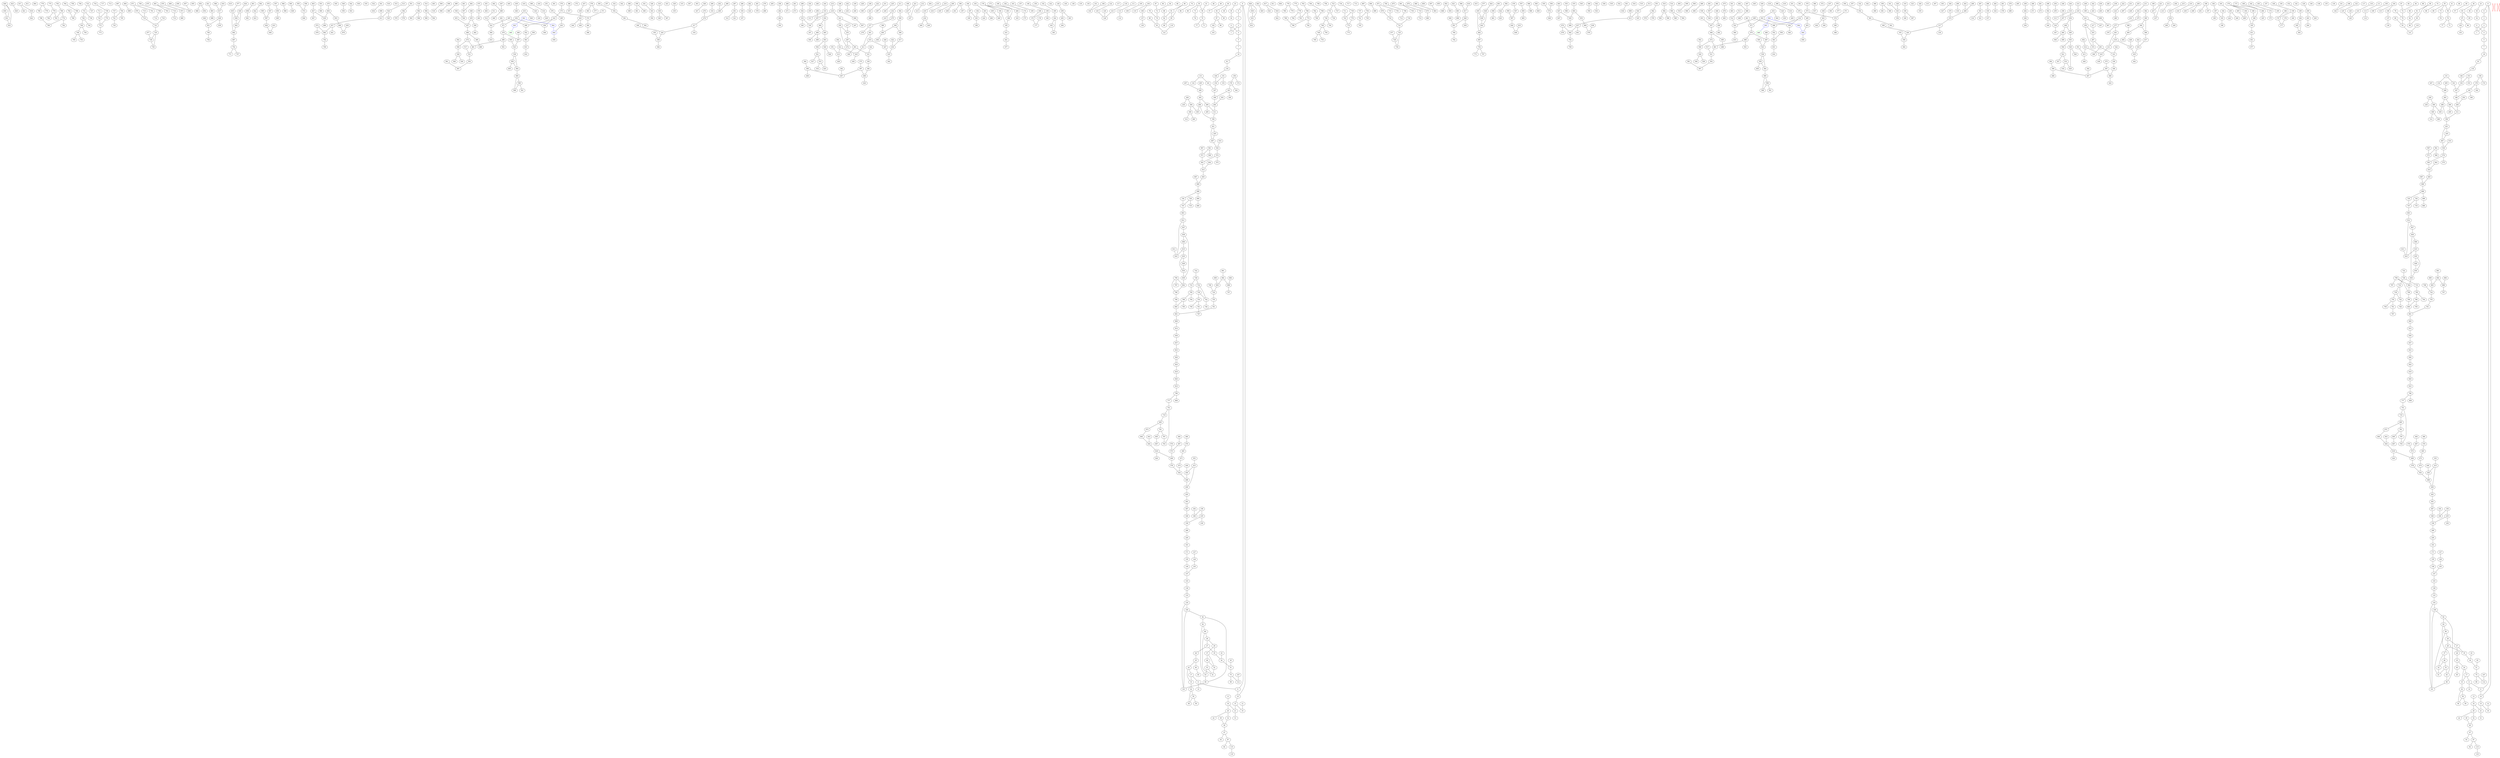 digraph{
subgraph cluster_0 {
color = white
X53Y157I0 [label="0", pos="53,157!", color="black"]
X53Y159I0 [label="1", pos="53,159!", color="black"]
X58Y173I0 [label="2", pos="58,173!", color="black"]
X63Y182I0 [label="3", pos="63,182!", color="black"]
X65Y140I0 [label="4", pos="65,140!", color="black"]
X67Y135I0 [label="5", pos="67,135!", color="black"]
X70Y232I0 [label="6", pos="70,232!", color="black"]
X75Y117I0 [label="7", pos="75,117!", color="black"]
X75Y245I0 [label="8", pos="75,245!", color="black"]
X75Y251I0 [label="9", pos="75,251!", color="black"]
X76Y246I0 [label="10", pos="76,246!", color="black"]
X77Y277I0 [label="11", pos="77,277!", color="black"]
X78Y236I0 [label="12", pos="78,236!", color="black"]
X78Y260I0 [label="13", pos="78,260!", color="black"]
X78Y263I0 [label="14", pos="78,263!", color="black"]
X79Y245I0 [label="15", pos="79,245!", color="black"]
X79Y257I0 [label="16", pos="79,257!", color="black"]
X79Y294I0 [label="17", pos="79,294!", color="black"]
X80Y108I0 [label="18", pos="80,108!", color="black"]
X80Y236I0 [label="19", pos="80,236!", color="black"]
X80Y258I0 [label="20", pos="80,258!", color="black"]
X81Y247I0 [label="21", pos="81,247!", color="black"]
X81Y258I0 [label="22", pos="81,258!", color="black"]
X82Y202I0 [label="23", pos="82,202!", color="black"]
X82Y326I0 [label="24", pos="82,326!", color="black"]
X82Y342I0 [label="25", pos="82,342!", color="black"]
X82Y356I0 [label="26", pos="82,356!", color="black"]
X82Y371I0 [label="27", pos="82,371!", color="black"]
X82Y387I0 [label="28", pos="82,387!", color="black"]
X83Y388I0 [label="29", pos="83,388!", color="black"]
X84Y202I0 [label="30", pos="84,202!", color="black"]
X84Y249I0 [label="31", pos="84,249!", color="black"]
X84Y263I0 [label="32", pos="84,263!", color="black"]
X85Y330I0 [label="33", pos="85,330!", color="black"]
X86Y231I0 [label="34", pos="86,231!", color="black"]
X86Y378I0 [label="35", pos="86,378!", color="black"]
X87Y117I0 [label="36", pos="87,117!", color="black"]
X87Y392I0 [label="37", pos="87,392!", color="black"]
X88Y119I0 [label="38", pos="88,119!", color="black"]
X88Y238I0 [label="39", pos="88,238!", color="black"]
X90Y238I0 [label="40", pos="90,238!", color="black"]
X90Y275I0 [label="41", pos="90,275!", color="black"]
X91Y340I0 [label="42", pos="91,340!", color="black"]
X91Y382I0 [label="43", pos="91,382!", color="black"]
X92Y381I0 [label="44", pos="92,381!", color="black"]
X92Y385I0 [label="45", pos="92,385!", color="black"]
X92Y402I0 [label="46", pos="92,402!", color="black"]
X93Y203I0 [label="47", pos="93,203!", color="black"]
X93Y320I0 [label="48", pos="93,320!", color="black"]
X93Y324I0 [label="49", pos="93,324!", color="black"]
X93Y344I0 [label="50", pos="93,344!", color="black"]
X93Y383I0 [label="51", pos="93,383!", color="black"]
X93Y401I0 [label="52", pos="93,401!", color="black"]
X93Y403I0 [label="53", pos="93,403!", color="black"]
X94Y205I0 [label="54", pos="94,205!", color="black"]
X94Y267I0 [label="55", pos="94,267!", color="black"]
X94Y270I0 [label="56", pos="94,270!", color="black"]
X94Y324I0 [label="57", pos="94,324!", color="black"]
X94Y340I0 [label="58", pos="94,340!", color="black"]
X94Y348I0 [label="59", pos="94,348!", color="black"]
X94Y356I0 [label="60", pos="94,356!", color="black"]
X94Y402I0 [label="61", pos="94,402!", color="black"]
X94Y415I0 [label="62", pos="94,415!", color="black"]
X95Y413I0 [label="63", pos="95,413!", color="black"]
X96Y322I0 [label="64", pos="96,322!", color="black"]
X96Y352I0 [label="65", pos="96,352!", color="black"]
X96Y405I0 [label="66", pos="96,405!", color="black"]
X97Y330I0 [label="67", pos="97,330!", color="black"]
X98Y118I0 [label="68", pos="98,118!", color="black"]
X98Y259I0 [label="69", pos="98,259!", color="black"]
X98Y279I0 [label="70", pos="98,279!", color="black"]
X98Y296I0 [label="71", pos="98,296!", color="black"]
X98Y330I0 [label="72", pos="98,330!", color="black"]
X99Y251I0 [label="73", pos="99,251!", color="black"]
X99Y309I0 [label="74", pos="99,309!", color="black"]
X99Y390I0 [label="75", pos="99,390!", color="black"]
X100Y256I0 [label="76", pos="100,256!", color="black"]
X100Y280I0 [label="77", pos="100,280!", color="black"]
X100Y338I0 [label="78", pos="100,338!", color="black"]
X101Y334I0 [label="79", pos="101,334!", color="black"]
X101Y417I0 [label="80", pos="101,417!", color="black"]
X102Y83I0 [label="81", pos="102,83!", color="black"]
X102Y412I0 [label="82", pos="102,412!", color="black"]
X103Y95I0 [label="83", pos="103,95!", color="black"]
X103Y295I0 [label="84", pos="103,295!", color="black"]
X104Y97I0 [label="85", pos="104,97!", color="black"]
X104Y326I0 [label="86", pos="104,326!", color="black"]
X106Y148I0 [label="87", pos="106,148!", color="black"]
X106Y284I0 [label="88", pos="106,284!", color="black"]
X106Y345I0 [label="89", pos="106,345!", color="black"]
X107Y252I0 [label="90", pos="107,252!", color="black"]
X107Y280I0 [label="91", pos="107,280!", color="black"]
X107Y281I0 [label="92", pos="107,281!", color="black"]
X107Y343I0 [label="93", pos="107,343!", color="black"]
X108Y148I0 [label="94", pos="108,148!", color="black"]
X108Y280I0 [label="95", pos="108,280!", color="black"]
X108Y281I0 [label="96", pos="108,281!", color="black"]
X110Y89I0 [label="97", pos="110,89!", color="black"]
X110Y92I0 [label="98", pos="110,92!", color="black"]
X110Y413I0 [label="99", pos="110,413!", color="black"]
X110Y418I0 [label="100", pos="110,418!", color="black"]
X110Y425I0 [label="101", pos="110,425!", color="black"]
X113Y87I0 [label="102", pos="113,87!", color="black"]
X114Y89I0 [label="103", pos="114,89!", color="black"]
X114Y156I0 [label="104", pos="114,156!", color="black"]
X114Y309I0 [label="105", pos="114,309!", color="black"]
X114Y318I0 [label="106", pos="114,318!", color="black"]
X114Y415I0 [label="107", pos="114,415!", color="black"]
X115Y155I0 [label="108", pos="115,155!", color="black"]
X115Y307I0 [label="109", pos="115,307!", color="black"]
X116Y159I0 [label="110", pos="116,159!", color="black"]
X116Y273I0 [label="111", pos="116,273!", color="black"]
X116Y413I0 [label="112", pos="116,413!", color="black"]
X118Y283I0 [label="113", pos="118,283!", color="black"]
X120Y280I0 [label="114", pos="120,280!", color="black"]
X121Y117I0 [label="115", pos="121,117!", color="black"]
X122Y119I0 [label="116", pos="122,119!", color="black"]
X122Y279I0 [label="117", pos="122,279!", color="black"]
X126Y292I0 [label="118", pos="126,292!", color="black"]
X126Y373I0 [label="119", pos="126,373!", color="black"]
X127Y273I0 [label="120", pos="127,273!", color="black"]
X127Y371I0 [label="121", pos="127,371!", color="black"]
X128Y269I0 [label="122", pos="128,269!", color="black"]
X128Y292I0 [label="123", pos="128,292!", color="black"]
X128Y444I0 [label="124", pos="128,444!", color="black"]
X129Y267I0 [label="125", pos="129,267!", color="black"]
X131Y279I0 [label="126", pos="131,279!", color="black"]
X134Y425I0 [label="127", pos="134,425!", color="black"]
X135Y423I0 [label="128", pos="135,423!", color="black"]
X144Y284I0 [label="129", pos="144,284!", color="black"]
X145Y74I0 [label="130", pos="145,74!", color="black"]
X147Y101I0 [label="131", pos="147,101!", color="black"]
X148Y103I0 [label="132", pos="148,103!", color="black"]
X148Y459I0 [label="133", pos="148,459!", color="black"]
X150Y56I0 [label="134", pos="150,56!", color="black"]
X150Y202I0 [label="135", pos="150,202!", color="black"]
X152Y463I0 [label="136", pos="152,463!", color="black"]
X155Y105I0 [label="137", pos="155,105!", color="black"]
X155Y150I0 [label="138", pos="155,150!", color="black"]
X156Y107I0 [label="139", pos="156,107!", color="black"]
X156Y263I0 [label="140", pos="156,263!", color="black"]
X162Y389I0 [label="141", pos="162,389!", color="black"]
X162Y426I0 [label="142", pos="162,426!", color="black"]
X162Y462I0 [label="143", pos="162,462!", color="black"]
X163Y387I0 [label="144", pos="163,387!", color="black"]
X171Y459I0 [label="145", pos="171,459!", color="black"]
X174Y53I0 [label="146", pos="174,53!", color="black"]
X174Y462I0 [label="147", pos="174,462!", color="black"]
X186Y386I0 [label="148", pos="186,386!", color="black"]
X186Y462I0 [label="149", pos="186,462!", color="black"]
X191Y436I0 [label="150", pos="191,436!", color="black"]
X192Y54I0 [label="151", pos="192,54!", color="black"]
X192Y238I0 [label="152", pos="192,238!", color="black"]
X194Y57I0 [label="153", pos="194,57!", color="black"]
X195Y52I0 [label="154", pos="195,52!", color="black"]
X197Y462I0 [label="155", pos="197,462!", color="black"]
X199Y82I0 [label="156", pos="199,82!", color="black"]
X200Y391I0 [label="157", pos="200,391!", color="black"]
X201Y411I0 [label="158", pos="201,411!", color="black"]
X202Y400I0 [label="159", pos="202,400!", color="black"]
X202Y402I0 [label="160", pos="202,402!", color="black"]
X203Y61I0 [label="161", pos="203,61!", color="black"]
X204Y280I0 [label="162", pos="204,280!", color="black"]
X204Y311I0 [label="163", pos="204,311!", color="black"]
X204Y423I0 [label="164", pos="204,423!", color="black"]
X205Y309I0 [label="165", pos="205,309!", color="black"]
X205Y421I0 [label="166", pos="205,421!", color="black"]
X208Y53I0 [label="167", pos="208,53!", color="black"]
X208Y407I0 [label="168", pos="208,407!", color="black"]
X209Y121I0 [label="169", pos="209,121!", color="black"]
X209Y405I0 [label="170", pos="209,405!", color="black"]
X209Y462I0 [label="171", pos="209,462!", color="black"]
X212Y78I0 [label="172", pos="212,78!", color="black"]
X212Y86I0 [label="173", pos="212,86!", color="black"]
X213Y247I0 [label="174", pos="213,247!", color="black"]
X214Y249I0 [label="175", pos="214,249!", color="black"]
X214Y406I0 [label="176", pos="214,406!", color="black"]
X214Y409I0 [label="177", pos="214,409!", color="black"]
X215Y67I0 [label="178", pos="215,67!", color="black"]
X215Y163I0 [label="179", pos="215,163!", color="black"]
X215Y167I0 [label="180", pos="215,167!", color="black"]
X216Y65I0 [label="181", pos="216,65!", color="black"]
X216Y69I0 [label="182", pos="216,69!", color="black"]
X216Y78I0 [label="183", pos="216,78!", color="black"]
X216Y87I0 [label="184", pos="216,87!", color="black"]
X216Y208I0 [label="185", pos="216,208!", color="black"]
X217Y58I0 [label="186", pos="217,58!", color="black"]
X217Y85I0 [label="187", pos="217,85!", color="black"]
X217Y165I0 [label="188", pos="217,165!", color="black"]
X218Y64I0 [label="189", pos="218,64!", color="black"]
X218Y87I0 [label="190", pos="218,87!", color="black"]
X219Y462I0 [label="191", pos="219,462!", color="black"]
X220Y80I0 [label="192", pos="220,80!", color="black"]
X220Y82I0 [label="193", pos="220,82!", color="black"]
X220Y161I0 [label="194", pos="220,161!", color="black"]
X220Y164I0 [label="195", pos="220,164!", color="black"]
X220Y403I0 [label="196", pos="220,403!", color="black"]
X220Y407I0 [label="197", pos="220,407!", color="black"]
X222Y80I0 [label="198", pos="222,80!", color="black"]
X222Y176I0 [label="199", pos="222,176!", color="black"]
X223Y214I0 [label="200", pos="223,214!", color="black"]
X224Y405I0 [label="201", pos="224,405!", color="black"]
X224Y410I0 [label="202", pos="224,410!", color="black"]
X225Y69I0 [label="203", pos="225,69!", color="black"]
X226Y146I0 [label="204", pos="226,146!", color="black"]
X227Y80I0 [label="205", pos="227,80!", color="black"]
X228Y68I0 [label="206", pos="228,68!", color="black"]
X228Y76I0 [label="207", pos="228,76!", color="black"]
X228Y79I0 [label="208", pos="228,79!", color="black"]
X228Y208I0 [label="209", pos="228,208!", color="black"]
X228Y228I0 [label="210", pos="228,228!", color="black"]
X228Y238I0 [label="211", pos="228,238!", color="black"]
X228Y242I0 [label="212", pos="228,242!", color="black"]
X228Y245I0 [label="213", pos="228,245!", color="black"]
X228Y278I0 [label="214", pos="228,278!", color="black"]
X228Y405I0 [label="215", pos="228,405!", color="black"]
X229Y228I0 [label="216", pos="229,228!", color="black"]
X229Y266I0 [label="217", pos="229,266!", color="black"]
X229Y281I0 [label="218", pos="229,281!", color="black"]
X229Y403I0 [label="219", pos="229,403!", color="black"]
X229Y462I0 [label="220", pos="229,462!", color="black"]
X230Y169I0 [label="221", pos="230,169!", color="black"]
X230Y322I0 [label="222", pos="230,322!", color="black"]
X230Y325I0 [label="223", pos="230,325!", color="black"]
X231Y61I0 [label="224", pos="231,61!", color="black"]
X231Y68I0 [label="225", pos="231,68!", color="black"]
X231Y87I0 [label="226", pos="231,87!", color="black"]
X231Y170I0 [label="227", pos="231,170!", color="black"]
X231Y354I0 [label="228", pos="231,354!", color="black"]
X232Y72I0 [label="229", pos="232,72!", color="black"]
X232Y89I0 [label="230", pos="232,89!", color="black"]
X232Y228I0 [label="231", pos="232,228!", color="black"]
X232Y236I0 [label="232", pos="232,236!", color="black"]
X232Y238I0 [label="233", pos="232,238!", color="black"]
X232Y408I0 [label="234", pos="232,408!", color="black"]
X232Y442I0 [label="235", pos="232,442!", color="black"]
X232Y446I0 [label="236", pos="232,446!", color="black"]
X233Y169I0 [label="237", pos="233,169!", color="black"]
X233Y206I0 [label="238", pos="233,206!", color="black"]
X233Y214I0 [label="239", pos="233,214!", color="black"]
X233Y215I0 [label="240", pos="233,215!", color="black"]
X233Y275I0 [label="241", pos="233,275!", color="black"]
X234Y71I0 [label="242", pos="234,71!", color="black"]
X234Y72I0 [label="243", pos="234,72!", color="black"]
X234Y174I0 [label="244", pos="234,174!", color="black"]
X234Y211I0 [label="245", pos="234,211!", color="black"]
X234Y218I0 [label="246", pos="234,218!", color="black"]
X234Y277I0 [label="247", pos="234,277!", color="black"]
X234Y358I0 [label="248", pos="234,358!", color="black"]
X234Y408I0 [label="249", pos="234,408!", color="black"]
X235Y268I0 [label="250", pos="235,268!", color="black"]
X235Y352I0 [label="251", pos="235,352!", color="black"]
X236Y66I0 [label="252", pos="236,66!", color="black"]
X236Y263I0 [label="253", pos="236,263!", color="black"]
X236Y281I0 [label="254", pos="236,281!", color="black"]
X236Y283I0 [label="255", pos="236,283!", color="black"]
X236Y286I0 [label="256", pos="236,286!", color="black"]
X236Y296I0 [label="257", pos="236,296!", color="black"]
X236Y395I0 [label="258", pos="236,395!", color="black"]
X236Y400I0 [label="259", pos="236,400!", color="black"]
X236Y417I0 [label="260", pos="236,417!", color="black"]
X237Y340I0 [label="261", pos="237,340!", color="black"]
X237Y393I0 [label="262", pos="237,393!", color="black"]
X237Y400I0 [label="263", pos="237,400!", color="black"]
X238Y53I0 [label="264", pos="238,53!", color="black"]
X238Y214I0 [label="265", pos="238,214!", color="black"]
X238Y216I0 [label="266", pos="238,216!", color="black"]
X238Y263I0 [label="267", pos="238,263!", color="black"]
X238Y420I0 [label="268", pos="238,420!", color="black"]
X238Y424I0 [label="269", pos="238,424!", color="black"]
X238Y427I0 [label="270", pos="238,427!", color="black"]
X239Y216I0 [label="271", pos="239,216!", color="black"]
X239Y269I0 [label="272", pos="239,269!", color="black"]
X239Y339I0 [label="273", pos="239,339!", color="black"]
X239Y425I0 [label="274", pos="239,425!", color="black"]
X241Y233I0 [label="275", pos="241,233!", color="black"]
X241Y355I0 [label="276", pos="241,355!", color="black"]
X242Y234I0 [label="277", pos="242,234!", color="black"]
X242Y235I0 [label="278", pos="242,235!", color="black"]
X242Y325I0 [label="279", pos="242,325!", color="black"]
X242Y335I0 [label="280", pos="242,335!", color="black"]
X242Y340I0 [label="281", pos="242,340!", color="black"]
X242Y404I0 [label="282", pos="242,404!", color="black"]
X243Y66I0 [label="283", pos="243,66!", color="black"]
X243Y101I0 [label="284", pos="243,101!", color="black"]
X243Y353I0 [label="285", pos="243,353!", color="black"]
X244Y90I0 [label="286", pos="244,90!", color="black"]
X244Y248I0 [label="287", pos="244,248!", color="black"]
X244Y322I0 [label="288", pos="244,322!", color="black"]
X244Y465I0 [label="289", pos="244,465!", color="black"]
X245Y59I0 [label="290", pos="245,59!", color="black"]
X245Y259I0 [label="291", pos="245,259!", color="black"]
X245Y400I0 [label="292", pos="245,400!", color="black"]
X245Y415I0 [label="293", pos="245,415!", color="black"]
X245Y417I0 [label="294", pos="245,417!", color="black"]
X246Y61I0 [label="295", pos="246,61!", color="black"]
X246Y68I0 [label="296", pos="246,68!", color="black"]
X246Y223I0 [label="297", pos="246,223!", color="black"]
X246Y295I0 [label="298", pos="246,295!", color="black"]
X246Y320I0 [label="299", pos="246,320!", color="black"]
X247Y77I0 [label="300", pos="247,77!", color="black"]
X247Y245I0 [label="301", pos="247,245!", color="black"]
X247Y293I0 [label="302", pos="247,293!", color="black"]
X247Y334I0 [label="303", pos="247,334!", color="black"]
X247Y404I0 [label="304", pos="247,404!", color="black"]
X248Y71I0 [label="305", pos="248,71!", color="black"]
X248Y256I0 [label="306", pos="248,256!", color="black"]
X248Y283I0 [label="307", pos="248,283!", color="black"]
X248Y422I0 [label="308", pos="248,422!", color="black"]
X249Y78I0 [label="309", pos="249,78!", color="black"]
X249Y169I0 [label="310", pos="249,169!", color="black"]
X250Y53I0 [label="311", pos="250,53!", color="black"]
X250Y80I0 [label="312", pos="250,80!", color="black"]
X250Y171I0 [label="313", pos="250,171!", color="black"]
X250Y244I0 [label="314", pos="250,244!", color="black"]
X250Y317I0 [label="315", pos="250,317!", color="black"]
X250Y324I0 [label="316", pos="250,324!", color="black"]
X250Y436I0 [label="317", pos="250,436!", color="black"]
X250Y440I0 [label="318", pos="250,440!", color="black"]
X251Y221I0 [label="319", pos="251,221!", color="black"]
X251Y435I0 [label="320", pos="251,435!", color="black"]
X252Y246I0 [label="321", pos="252,246!", color="black"]
X252Y264I0 [label="322", pos="252,264!", color="black"]
X252Y390I0 [label="323", pos="252,390!", color="black"]
X252Y413I0 [label="324", pos="252,413!", color="black"]
X253Y98I0 [label="325", pos="253,98!", color="black"]
X254Y246I0 [label="326", pos="254,246!", color="black"]
X254Y247I0 [label="327", pos="254,247!", color="black"]
X254Y317I0 [label="328", pos="254,317!", color="black"]
X254Y408I0 [label="329", pos="254,408!", color="black"]
X255Y83I0 [label="330", pos="255,83!", color="black"]
X255Y263I0 [label="331", pos="255,263!", color="black"]
X255Y278I0 [label="332", pos="255,278!", color="black"]
X255Y303I0 [label="333", pos="255,303!", color="black"]
X255Y307I0 [label="334", pos="255,307!", color="black"]
X255Y410I0 [label="335", pos="255,410!", color="black"]
X255Y465I0 [label="336", pos="255,465!", color="black"]
X256Y85I0 [label="337", pos="256,85!", color="black"]
X256Y219I0 [label="338", pos="256,219!", color="black"]
X257Y265I0 [label="339", pos="257,265!", color="black"]
X258Y304I0 [label="340", pos="258,304!", color="black"]
X258Y325I0 [label="341", pos="258,325!", color="black"]
X258Y412I0 [label="342", pos="258,412!", color="black"]
X259Y323I0 [label="343", pos="259,323!", color="black"]
X261Y189I0 [label="344", pos="261,189!", color="black"]
X261Y192I0 [label="345", pos="261,192!", color="black"]
X261Y270I0 [label="346", pos="261,270!", color="black"]
X261Y318I0 [label="347", pos="261,318!", color="black"]
X261Y461I0 [label="348", pos="261,461!", color="black"]
X262Y221I0 [label="349", pos="262,221!", color="black"]
X262Y293I0 [label="350", pos="262,293!", color="black"]
X263Y246I0 [label="351", pos="263,246!", color="black"]
X263Y291I0 [label="352", pos="263,291!", color="black"]
X263Y426I0 [label="353", pos="263,426!", color="black"]
X264Y324I0 [label="354", pos="264,324!", color="black"]
X265Y453I0 [label="355", pos="265,453!", color="black"]
X266Y53I0 [label="356", pos="266,53!", color="black"]
X266Y416I0 [label="357", pos="266,416!", color="black"]
X266Y451I0 [label="358", pos="266,451!", color="black"]
X267Y85I0 [label="359", pos="267,85!", color="black"]
X268Y87I0 [label="360", pos="268,87!", color="black"]
X268Y312I0 [label="361", pos="268,312!", color="black"]
X268Y322I0 [label="362", pos="268,322!", color="black"]
X270Y189I0 [label="363", pos="270,189!", color="black"]
X270Y452I0 [label="364", pos="270,452!", color="black"]
X272Y194I0 [label="365", pos="272,194!", color="black"]
X273Y418I0 [label="366", pos="273,418!", color="black"]
X274Y212I0 [label="367", pos="274,212!", color="black"]
X274Y412I0 [label="368", pos="274,412!", color="black"]
X274Y414I0 [label="369", pos="274,414!", color="black"]
X275Y198I0 [label="370", pos="275,198!", color="black"]
X275Y200I0 [label="371", pos="275,200!", color="black"]
X275Y332I0 [label="372", pos="275,332!", color="black"]
X276Y198I0 [label="373", pos="276,198!", color="black"]
X276Y200I0 [label="374", pos="276,200!", color="black"]
X276Y288I0 [label="375", pos="276,288!", color="black"]
X276Y317I0 [label="376", pos="276,317!", color="black"]
X276Y322I0 [label="377", pos="276,322!", color="black"]
X276Y348I0 [label="378", pos="276,348!", color="black"]
X276Y421I0 [label="379", pos="276,421!", color="black"]
X277Y202I0 [label="380", pos="277,202!", color="black"]
X278Y79I0 [label="381", pos="278,79!", color="black"]
X278Y220I0 [label="382", pos="278,220!", color="black"]
X278Y319I0 [label="383", pos="278,319!", color="black"]
X278Y328I0 [label="384", pos="278,328!", color="black"]
X278Y381I0 [label="385", pos="278,381!", color="black"]
X279Y397I0 [label="386", pos="279,397!", color="black"]
X279Y464I0 [label="387", pos="279,464!", color="black"]
X280Y203I0 [label="388", pos="280,203!", color="black"]
X280Y211I0 [label="389", pos="280,211!", color="black"]
X280Y220I0 [label="390", pos="280,220!", color="black"]
X280Y242I0 [label="391", pos="280,242!", color="black"]
X280Y336I0 [label="392", pos="280,336!", color="black"]
X280Y465I0 [label="393", pos="280,465!", color="black"]
X281Y219I0 [label="394", pos="281,219!", color="black"]
X281Y423I0 [label="395", pos="281,423!", color="black"]
X282Y220I0 [label="396", pos="282,220!", color="black"]
X282Y296I0 [label="397", pos="282,296!", color="black"]
X283Y260I0 [label="398", pos="283,260!", color="black"]
X283Y325I0 [label="399", pos="283,325!", color="black"]
X284Y217I0 [label="400", pos="284,217!", color="black"]
X284Y233I0 [label="401", pos="284,233!", color="black"]
X284Y240I0 [label="402", pos="284,240!", color="black"]
X284Y365I0 [label="403", pos="284,365!", color="black"]
X285Y218I0 [label="404", pos="285,218!", color="black"]
X286Y143I0 [label="405", pos="286,143!", color="black"]
X286Y290I0 [label="406", pos="286,290!", color="black"]
X286Y305I0 [label="407", pos="286,305!", color="black"]
X286Y325I0 [label="408", pos="286,325!", color="black"]
X287Y141I0 [label="409", pos="287,141!", color="black"]
X287Y234I0 [label="410", pos="287,234!", color="black"]
X287Y238I0 [label="411", pos="287,238!", color="black"]
X287Y240I0 [label="412", pos="287,240!", color="black"]
X287Y250I0 [label="413", pos="287,250!", color="black"]
X287Y266I0 [label="414", pos="287,266!", color="black"]
X287Y447I0 [label="415", pos="287,447!", color="black"]
X288Y98I0 [label="416", pos="288,98!", color="black"]
X288Y223I0 [label="417", pos="288,223!", color="black"]
X288Y239I0 [label="418", pos="288,239!", color="black"]
X288Y284I0 [label="419", pos="288,284!", color="black"]
X288Y465I0 [label="420", pos="288,465!", color="black"]
X289Y42I0 [label="421", pos="289,42!", color="black"]
X289Y206I0 [label="422", pos="289,206!", color="black"]
X289Y281I0 [label="423", pos="289,281!", color="black"]
X289Y293I0 [label="424", pos="289,293!", color="black"]
X290Y44I0 [label="425", pos="290,44!", color="black"]
X290Y230I0 [label="426", pos="290,230!", color="black"]
X290Y232I0 [label="427", pos="290,232!", color="black"]
X290Y255I0 [label="428", pos="290,255!", color="black"]
X290Y272I0 [label="429", pos="290,272!", color="black"]
X290Y283I0 [label="430", pos="290,283!", color="black"]
X291Y149I0 [label="431", pos="291,149!", color="black"]
X291Y192I0 [label="432", pos="291,192!", color="black"]
X291Y201I0 [label="433", pos="291,201!", color="black"]
X291Y225I0 [label="434", pos="291,225!", color="black"]
X291Y233I0 [label="435", pos="291,233!", color="black"]
X291Y237I0 [label="436", pos="291,237!", color="black"]
X291Y334I0 [label="437", pos="291,334!", color="black"]
X291Y335I0 [label="438", pos="291,335!", color="black"]
X292Y89I0 [label="439", pos="292,89!", color="black"]
X292Y92I0 [label="440", pos="292,92!", color="black"]
X292Y150I0 [label="441", pos="292,150!", color="black"]
X292Y235I0 [label="442", pos="292,235!", color="black"]
X292Y336I0 [label="443", pos="292,336!", color="black"]
X292Y338I0 [label="444", pos="292,338!", color="black"]
X294Y100I0 [label="445", pos="294,100!", color="black"]
X294Y264I0 [label="446", pos="294,264!", color="black"]
X294Y280I0 [label="447", pos="294,280!", color="black"]
X294Y294I0 [label="448", pos="294,294!", color="black"]
X294Y448I0 [label="449", pos="294,448!", color="black"]
X294Y451I0 [label="450", pos="294,451!", color="black"]
X295Y418I0 [label="451", pos="295,418!", color="black"]
X296Y200I0 [label="452", pos="296,200!", color="black"]
X296Y252I0 [label="453", pos="296,252!", color="black"]
X297Y162I0 [label="454", pos="297,162!", color="black"]
X297Y264I0 [label="455", pos="297,264!", color="black"]
X298Y197I0 [label="456", pos="298,197!", color="black"]
X298Y252I0 [label="457", pos="298,252!", color="black"]
X298Y265I0 [label="458", pos="298,265!", color="black"]
X298Y465I0 [label="459", pos="298,465!", color="black"]
X300Y50I0 [label="460", pos="300,50!", color="black"]
X300Y208I0 [label="461", pos="300,208!", color="black"]
X300Y337I0 [label="462", pos="300,337!", color="black"]
X300Y422I0 [label="463", pos="300,422!", color="black"]
X301Y158I0 [label="464", pos="301,158!", color="black"]
X301Y162I0 [label="465", pos="301,162!", color="black"]
X301Y239I0 [label="466", pos="301,239!", color="black"]
X302Y37I0 [label="467", pos="302,37!", color="black"]
X302Y334I0 [label="468", pos="302,334!", color="black"]
X302Y337I0 [label="469", pos="302,337!", color="black"]
X303Y153I0 [label="470", pos="303,153!", color="black"]
X303Y208I0 [label="471", pos="303,208!", color="black"]
X303Y233I0 [label="472", pos="303,233!", color="black"]
X303Y441I0 [label="473", pos="303,441!", color="black"]
X303Y447I0 [label="474", pos="303,447!", color="black"]
X304Y57I0 [label="475", pos="304,57!", color="black"]
X304Y58I0 [label="476", pos="304,58!", color="black"]
X304Y150I0 [label="477", pos="304,150!", color="black"]
X304Y202I0 [label="478", pos="304,202!", color="black"]
X304Y210I0 [label="479", pos="304,210!", color="black"]
X304Y214I0 [label="480", pos="304,214!", color="black"]
X304Y222I0 [label="481", pos="304,222!", color="black"]
X304Y278I0 [label="482", pos="304,278!", color="black"]
X305Y58I0 [label="483", pos="305,58!", color="black"]
X305Y157I0 [label="484", pos="305,157!", color="black"]
X305Y251I0 [label="485", pos="305,251!", color="black"]
X306Y206I0 [label="486", pos="306,206!", color="black"]
X306Y209I0 [label="487", pos="306,209!", color="black"]
X306Y254I0 [label="488", pos="306,254!", color="black"]
X306Y257I0 [label="489", pos="306,257!", color="black"]
X306Y258I0 [label="490", pos="306,258!", color="black"]
X306Y262I0 [label="491", pos="306,262!", color="black"]
X306Y276I0 [label="492", pos="306,276!", color="black"]
X306Y418I0 [label="493", pos="306,418!", color="black"]
X306Y424I0 [label="494", pos="306,424!", color="black"]
X307Y183I0 [label="495", pos="307,183!", color="black"]
X307Y187I0 [label="496", pos="307,187!", color="black"]
X307Y434I0 [label="497", pos="307,434!", color="black"]
X307Y465I0 [label="498", pos="307,465!", color="black"]
X308Y156I0 [label="499", pos="308,156!", color="black"]
X308Y158I0 [label="500", pos="308,158!", color="black"]
X308Y214I0 [label="501", pos="308,214!", color="black"]
X308Y240I0 [label="502", pos="308,240!", color="black"]
X309Y164I0 [label="503", pos="309,164!", color="black"]
X309Y168I0 [label="504", pos="309,168!", color="black"]
X310Y216I0 [label="505", pos="310,216!", color="black"]
X310Y240I0 [label="506", pos="310,240!", color="black"]
X310Y282I0 [label="507", pos="310,282!", color="black"]
X310Y420I0 [label="508", pos="310,420!", color="black"]
X310Y422I0 [label="509", pos="310,422!", color="black"]
X311Y40I0 [label="510", pos="311,40!", color="black"]
X311Y176I0 [label="511", pos="311,176!", color="black"]
X311Y177I0 [label="512", pos="311,177!", color="black"]
X311Y409I0 [label="513", pos="311,409!", color="black"]
X312Y94I0 [label="514", pos="312,94!", color="black"]
X312Y98I0 [label="515", pos="312,98!", color="black"]
X312Y156I0 [label="516", pos="312,156!", color="black"]
X312Y230I0 [label="517", pos="312,230!", color="black"]
X312Y424I0 [label="518", pos="312,424!", color="black"]
X312Y426I0 [label="519", pos="312,426!", color="black"]
X313Y163I0 [label="520", pos="313,163!", color="black"]
X313Y170I0 [label="521", pos="313,170!", color="black"]
X313Y181I0 [label="522", pos="313,181!", color="black"]
X313Y216I0 [label="523", pos="313,216!", color="black"]
X313Y409I0 [label="524", pos="313,409!", color="black"]
X313Y410I0 [label="525", pos="313,410!", color="black"]
X314Y165I0 [label="526", pos="314,165!", color="black"]
X314Y172I0 [label="527", pos="314,172!", color="black"]
X314Y250I0 [label="528", pos="314,250!", color="black"]
X314Y251I0 [label="529", pos="314,251!", color="black"]
X315Y35I0 [label="530", pos="315,35!", color="black"]
X315Y230I0 [label="531", pos="315,230!", color="black"]
X315Y275I0 [label="532", pos="315,275!", color="black"]
X316Y170I0 [label="533", pos="316,170!", color="black"]
X316Y172I0 [label="534", pos="316,172!", color="black"]
X316Y257I0 [label="535", pos="316,257!", color="black"]
X316Y293I0 [label="536", pos="316,293!", color="black"]
X316Y416I0 [label="537", pos="316,416!", color="black"]
X317Y128I0 [label="538", pos="317,128!", color="black"]
X317Y218I0 [label="539", pos="317,218!", color="black"]
X317Y291I0 [label="540", pos="317,291!", color="black"]
X317Y371I0 [label="541", pos="317,371!", color="black"]
X317Y412I0 [label="542", pos="317,412!", color="black"]
X317Y413I0 [label="543", pos="317,413!", color="black"]
X317Y465I0 [label="544", pos="317,465!", color="black"]
X318Y79I0 [label="545", pos="318,79!", color="black"]
X318Y200I0 [label="546", pos="318,200!", color="black"]
X319Y207I0 [label="547", pos="319,207!", color="black"]
X319Y256I0 [label="548", pos="319,256!", color="black"]
X320Y40I0 [label="549", pos="320,40!", color="black"]
X320Y43I0 [label="550", pos="320,43!", color="black"]
X320Y176I0 [label="551", pos="320,176!", color="black"]
X320Y193I0 [label="552", pos="320,193!", color="black"]
X320Y414I0 [label="553", pos="320,414!", color="black"]
X321Y241I0 [label="554", pos="321,241!", color="black"]
X322Y76I0 [label="555", pos="322,76!", color="black"]
X322Y78I0 [label="556", pos="322,78!", color="black"]
X322Y114I0 [label="557", pos="322,114!", color="black"]
X322Y199I0 [label="558", pos="322,199!", color="black"]
X322Y220I0 [label="559", pos="322,220!", color="black"]
X322Y414I0 [label="560", pos="322,414!", color="black"]
X323Y57I0 [label="561", pos="323,57!", color="black"]
X323Y177I0 [label="562", pos="323,177!", color="black"]
X323Y197I0 [label="563", pos="323,197!", color="black"]
X323Y225I0 [label="564", pos="323,225!", color="black"]
X323Y256I0 [label="565", pos="323,256!", color="black"]
X323Y418I0 [label="566", pos="323,418!", color="black"]
X324Y48I0 [label="567", pos="324,48!", color="black"]
X324Y59I0 [label="568", pos="324,59!", color="black"]
X324Y424I0 [label="569", pos="324,424!", color="black"]
X324Y451I0 [label="570", pos="324,451!", color="black"]
X325Y51I0 [label="571", pos="325,51!", color="black"]
X325Y77I0 [label="572", pos="325,77!", color="black"]
X325Y449I0 [label="573", pos="325,449!", color="black"]
X326Y35I0 [label="574", pos="326,35!", color="black"]
X326Y40I0 [label="575", pos="326,40!", color="black"]
X326Y178I0 [label="576", pos="326,178!", color="black"]
X326Y428I0 [label="577", pos="326,428!", color="black"]
X326Y465I0 [label="578", pos="326,465!", color="black"]
X327Y176I0 [label="579", pos="327,176!", color="black"]
X327Y184I0 [label="580", pos="327,184!", color="black"]
X328Y240I0 [label="581", pos="328,240!", color="black"]
X328Y439I0 [label="582", pos="328,439!", color="black"]
X328Y442I0 [label="583", pos="328,442!", color="black"]
X329Y83I0 [label="584", pos="329,83!", color="black"]
X329Y231I0 [label="585", pos="329,231!", color="black"]
X330Y176I0 [label="586", pos="330,176!", color="black"]
X330Y244I0 [label="587", pos="330,244!", color="black"]
X330Y420I0 [label="588", pos="330,420!", color="black"]
X331Y86I0 [label="589", pos="331,86!", color="black"]
X332Y238I0 [label="590", pos="332,238!", color="black"]
X332Y239I0 [label="591", pos="332,239!", color="black"]
X332Y428I0 [label="592", pos="332,428!", color="black"]
X334Y35I0 [label="593", pos="334,35!", color="black"]
X334Y80I0 [label="594", pos="334,80!", color="black"]
X334Y219I0 [label="595", pos="334,219!", color="black"]
X334Y448I0 [label="596", pos="334,448!", color="black"]
X335Y217I0 [label="597", pos="335,217!", color="black"]
X335Y236I0 [label="598", pos="335,236!", color="black"]
X335Y338I0 [label="599", pos="335,338!", color="black"]
X335Y339I0 [label="600", pos="335,339!", color="black"]
X335Y418I0 [label="601", pos="335,418!", color="black"]
X336Y45I0 [label="602", pos="336,45!", color="black"]
X336Y137I0 [label="603", pos="336,137!", color="black"]
X336Y147I0 [label="604", pos="336,147!", color="black"]
X336Y226I0 [label="605", pos="336,226!", color="black"]
X336Y388I0 [label="606", pos="336,388!", color="black"]
X336Y390I0 [label="607", pos="336,390!", color="black"]
X336Y413I0 [label="608", pos="336,413!", color="black"]
X336Y465I0 [label="609", pos="336,465!", color="black"]
X337Y189I0 [label="610", pos="337,189!", color="black"]
X337Y337I0 [label="611", pos="337,337!", color="black"]
X337Y347I0 [label="612", pos="337,347!", color="black"]
X337Y411I0 [label="613", pos="337,411!", color="black"]
X338Y35I0 [label="614", pos="338,35!", color="black"]
X338Y128I0 [label="615", pos="338,128!", color="black"]
X338Y177I0 [label="616", pos="338,177!", color="black"]
X338Y178I0 [label="617", pos="338,178!", color="black"]
X338Y339I0 [label="618", pos="338,339!", color="black"]
X338Y465I0 [label="619", pos="338,465!", color="black"]
X339Y457I0 [label="620", pos="339,457!", color="black"]
X340Y126I0 [label="621", pos="340,126!", color="black"]
X340Y426I0 [label="622", pos="340,426!", color="black"]
X340Y427I0 [label="623", pos="340,427!", color="black"]
X340Y440I0 [label="624", pos="340,440!", color="black"]
X341Y168I0 [label="625", pos="341,168!", color="black"]
X341Y222I0 [label="626", pos="341,222!", color="black"]
X343Y141I0 [label="627", pos="343,141!", color="black"]
X343Y179I0 [label="628", pos="343,179!", color="black"]
X343Y437I0 [label="629", pos="343,437!", color="black"]
X344Y143I0 [label="630", pos="344,143!", color="black"]
X344Y206I0 [label="631", pos="344,206!", color="black"]
X344Y208I0 [label="632", pos="344,208!", color="black"]
X344Y236I0 [label="633", pos="344,236!", color="black"]
X344Y360I0 [label="634", pos="344,360!", color="black"]
X344Y434I0 [label="635", pos="344,434!", color="black"]
X344Y435I0 [label="636", pos="344,435!", color="black"]
X345Y409I0 [label="637", pos="345,409!", color="black"]
X346Y160I0 [label="638", pos="346,160!", color="black"]
X346Y178I0 [label="639", pos="346,178!", color="black"]
X346Y184I0 [label="640", pos="346,184!", color="black"]
X346Y411I0 [label="641", pos="346,411!", color="black"]
X346Y438I0 [label="642", pos="346,438!", color="black"]
X346Y459I0 [label="643", pos="346,459!", color="black"]
X346Y465I0 [label="644", pos="346,465!", color="black"]
X347Y35I0 [label="645", pos="347,35!", color="black"]
X347Y55I0 [label="646", pos="347,55!", color="black"]
X348Y137I0 [label="647", pos="348,137!", color="black"]
X348Y235I0 [label="648", pos="348,235!", color="black"]
X348Y281I0 [label="649", pos="348,281!", color="black"]
X349Y84I0 [label="650", pos="349,84!", color="black"]
X349Y183I0 [label="651", pos="349,183!", color="black"]
X351Y69I0 [label="652", pos="351,69!", color="black"]
X351Y154I0 [label="653", pos="351,154!", color="black"]
X352Y74I0 [label="654", pos="352,74!", color="black"]
X352Y98I0 [label="655", pos="352,98!", color="black"]
X352Y298I0 [label="656", pos="352,298!", color="black"]
X353Y284I0 [label="657", pos="353,284!", color="black"]
X353Y413I0 [label="658", pos="353,413!", color="black"]
X354Y92I0 [label="659", pos="354,92!", color="black"]
X354Y290I0 [label="660", pos="354,290!", color="black"]
X354Y415I0 [label="661", pos="354,415!", color="black"]
X354Y430I0 [label="662", pos="354,430!", color="black"]
X355Y287I0 [label="663", pos="355,287!", color="black"]
X355Y464I0 [label="664", pos="355,464!", color="black"]
X356Y73I0 [label="665", pos="356,73!", color="black"]
X356Y158I0 [label="666", pos="356,158!", color="black"]
X358Y43I0 [label="667", pos="358,43!", color="black"]
X358Y63I0 [label="668", pos="358,63!", color="black"]
X359Y35I0 [label="669", pos="359,35!", color="black"]
X361Y135I0 [label="670", pos="361,135!", color="black"]
X361Y283I0 [label="671", pos="361,283!", color="black"]
X361Y464I0 [label="672", pos="361,464!", color="black"]
X363Y129I0 [label="673", pos="363,129!", color="black"]
X363Y389I0 [label="674", pos="363,389!", color="black"]
X364Y145I0 [label="675", pos="364,145!", color="black"]
X364Y170I0 [label="676", pos="364,170!", color="black"]
X364Y268I0 [label="677", pos="364,268!", color="black"]
X364Y391I0 [label="678", pos="364,391!", color="black"]
X365Y281I0 [label="679", pos="365,281!", color="black"]
X366Y128I0 [label="680", pos="366,128!", color="black"]
X366Y146I0 [label="681", pos="366,146!", color="black"]
X367Y388I0 [label="682", pos="367,388!", color="black"]
X368Y102I0 [label="683", pos="368,102!", color="black"]
X368Y132I0 [label="684", pos="368,132!", color="black"]
X368Y149I0 [label="685", pos="368,149!", color="black"]
X368Y155I0 [label="686", pos="368,155!", color="black"]
X368Y426I0 [label="687", pos="368,426!", color="black"]
X369Y35I0 [label="688", pos="369,35!", color="black"]
X369Y39I0 [label="689", pos="369,39!", color="black"]
X369Y47I0 [label="690", pos="369,47!", color="black"]
X369Y84I0 [label="691", pos="369,84!", color="black"]
X369Y146I0 [label="692", pos="369,146!", color="black"]
X369Y147I0 [label="693", pos="369,147!", color="black"]
X369Y375I0 [label="694", pos="369,375!", color="black"]
X369Y464I0 [label="695", pos="369,464!", color="black"]
X370Y102I0 [label="696", pos="370,102!", color="black"]
X370Y126I0 [label="697", pos="370,126!", color="black"]
X370Y145I0 [label="698", pos="370,145!", color="black"]
X370Y377I0 [label="699", pos="370,377!", color="black"]
X371Y130I0 [label="700", pos="371,130!", color="black"]
X371Y310I0 [label="701", pos="371,310!", color="black"]
X371Y385I0 [label="702", pos="371,385!", color="black"]
X372Y84I0 [label="703", pos="372,84!", color="black"]
X372Y124I0 [label="704", pos="372,124!", color="black"]
X372Y125I0 [label="705", pos="372,125!", color="black"]
X372Y130I0 [label="706", pos="372,130!", color="black"]
X372Y146I0 [label="707", pos="372,146!", color="black"]
X372Y160I0 [label="708", pos="372,160!", color="black"]
X372Y387I0 [label="709", pos="372,387!", color="black"]
X373Y71I0 [label="710", pos="373,71!", color="black"]
X373Y250I0 [label="711", pos="373,250!", color="black"]
X374Y130I0 [label="712", pos="374,130!", color="black"]
X375Y315I0 [label="713", pos="375,315!", color="black"]
X376Y70I0 [label="714", pos="376,70!", color="black"]
X376Y309I0 [label="715", pos="376,309!", color="black"]
X377Y307I0 [label="716", pos="377,307!", color="black"]
X378Y267I0 [label="717", pos="378,267!", color="black"]
X378Y314I0 [label="718", pos="378,314!", color="black"]
X378Y461I0 [label="719", pos="378,461!", color="black"]
X379Y35I0 [label="720", pos="379,35!", color="black"]
X379Y311I0 [label="721", pos="379,311!", color="black"]
X380Y135I0 [label="722", pos="380,135!", color="black"]
X381Y93I0 [label="723", pos="381,93!", color="black"]
X381Y163I0 [label="724", pos="381,163!", color="black"]
X381Y313I0 [label="725", pos="381,313!", color="black"]
X382Y71I0 [label="726", pos="382,71!", color="black"]
X382Y95I0 [label="727", pos="382,95!", color="black"]
X382Y133I0 [label="728", pos="382,133!", color="black"]
X382Y313I0 [label="729", pos="382,313!", color="black"]
X382Y317I0 [label="730", pos="382,317!", color="black"]
X383Y91I0 [label="731", pos="383,91!", color="black"]
X383Y129I0 [label="732", pos="383,129!", color="black"]
X383Y150I0 [label="733", pos="383,150!", color="black"]
X383Y270I0 [label="734", pos="383,270!", color="black"]
X384Y74I0 [label="735", pos="384,74!", color="black"]
X384Y93I0 [label="736", pos="384,93!", color="black"]
X384Y100I0 [label="737", pos="384,100!", color="black"]
X384Y123I0 [label="738", pos="384,123!", color="black"]
X384Y270I0 [label="739", pos="384,270!", color="black"]
X385Y89I0 [label="740", pos="385,89!", color="black"]
X385Y103I0 [label="741", pos="385,103!", color="black"]
X385Y129I0 [label="742", pos="385,129!", color="black"]
X385Y265I0 [label="743", pos="385,265!", color="black"]
X386Y91I0 [label="744", pos="386,91!", color="black"]
X386Y99I0 [label="745", pos="386,99!", color="black"]
X386Y131I0 [label="746", pos="386,131!", color="black"]
X388Y35I0 [label="747", pos="388,35!", color="black"]
X389Y85I0 [label="748", pos="389,85!", color="black"]
X390Y83I0 [label="749", pos="390,83!", color="black"]
X390Y89I0 [label="750", pos="390,89!", color="black"]
X390Y453I0 [label="751", pos="390,453!", color="black"]
X391Y399I0 [label="752", pos="391,399!", color="black"]
X392Y85I0 [label="753", pos="392,85!", color="black"]
X392Y106I0 [label="754", pos="392,106!", color="black"]
X392Y177I0 [label="755", pos="392,177!", color="black"]
X392Y264I0 [label="756", pos="392,264!", color="black"]
X392Y401I0 [label="757", pos="392,401!", color="black"]
X392Y409I0 [label="758", pos="392,409!", color="black"]
X393Y91I0 [label="759", pos="393,91!", color="black"]
X394Y222I0 [label="760", pos="394,222!", color="black"]
X395Y108I0 [label="761", pos="395,108!", color="black"]
X396Y271I0 [label="762", pos="396,271!", color="black"]
X397Y89I0 [label="763", pos="397,89!", color="black"]
X397Y264I0 [label="764", pos="397,264!", color="black"]
X398Y60I0 [label="765", pos="398,60!", color="black"]
X398Y87I0 [label="766", pos="398,87!", color="black"]
X398Y106I0 [label="767", pos="398,106!", color="black"]
X398Y264I0 [label="768", pos="398,264!", color="black"]
X398Y269I0 [label="769", pos="398,269!", color="black"]
X398Y319I0 [label="770", pos="398,319!", color="black"]
X398Y376I0 [label="771", pos="398,376!", color="black"]
X399Y320I0 [label="772", pos="399,320!", color="black"]
X399Y325I0 [label="773", pos="399,325!", color="black"]
X400Y76I0 [label="774", pos="400,76!", color="black"]
X400Y102I0 [label="775", pos="400,102!", color="black"]
X400Y338I0 [label="776", pos="400,338!", color="black"]
X400Y451I0 [label="777", pos="400,451!", color="black"]
X401Y99I0 [label="778", pos="401,99!", color="black"]
X401Y331I0 [label="779", pos="401,331!", color="black"]
X401Y338I0 [label="780", pos="401,338!", color="black"]
X401Y403I0 [label="781", pos="401,403!", color="black"]
X402Y76I0 [label="782", pos="402,76!", color="black"]
X402Y93I0 [label="783", pos="402,93!", color="black"]
X402Y101I0 [label="784", pos="402,101!", color="black"]
X403Y176I0 [label="785", pos="403,176!", color="black"]
X403Y178I0 [label="786", pos="403,178!", color="black"]
X403Y413I0 [label="787", pos="403,413!", color="black"]
X405Y61I0 [label="788", pos="405,61!", color="black"]
X405Y65I0 [label="789", pos="405,65!", color="black"]
X405Y113I0 [label="790", pos="405,113!", color="black"]
X405Y202I0 [label="791", pos="405,202!", color="black"]
X405Y248I0 [label="792", pos="405,248!", color="black"]
X405Y415I0 [label="793", pos="405,415!", color="black"]
X406Y176I0 [label="794", pos="406,176!", color="black"]
X406Y178I0 [label="795", pos="406,178!", color="black"]
X409Y451I0 [label="796", pos="409,451!", color="black"]
X412Y90I0 [label="797", pos="412,90!", color="black"]
X412Y160I0 [label="798", pos="412,160!", color="black"]
X412Y176I0 [label="799", pos="412,176!", color="black"]
X412Y200I0 [label="800", pos="412,200!", color="black"]
X412Y224I0 [label="801", pos="412,224!", color="black"]
X413Y149I0 [label="802", pos="413,149!", color="black"]
X414Y43I0 [label="803", pos="414,43!", color="black"]
X414Y253I0 [label="804", pos="414,253!", color="black"]
X414Y345I0 [label="805", pos="414,345!", color="black"]
X416Y113I0 [label="806", pos="416,113!", color="black"]
X416Y344I0 [label="807", pos="416,344!", color="black"]
X416Y428I0 [label="808", pos="416,428!", color="black"]
X418Y239I0 [label="809", pos="418,239!", color="black"]
X419Y444I0 [label="810", pos="419,444!", color="black"]
X422Y399I0 [label="811", pos="422,399!", color="black"]
X423Y43I0 [label="812", pos="423,43!", color="black"]
X424Y82I0 [label="813", pos="424,82!", color="black"]
X425Y246I0 [label="814", pos="425,246!", color="black"]
X426Y113I0 [label="815", pos="426,113!", color="black"]
X427Y82I0 [label="816", pos="427,82!", color="black"]
X429Y297I0 [label="817", pos="429,297!", color="black"]
X429Y299I0 [label="818", pos="429,299!", color="black"]
X431Y420I0 [label="819", pos="431,420!", color="black"]
X431Y432I0 [label="820", pos="431,432!", color="black"]
X432Y296I0 [label="821", pos="432,296!", color="black"]
X432Y300I0 [label="822", pos="432,300!", color="black"]
X433Y367I0 [label="823", pos="433,367!", color="black"]
X433Y408I0 [label="824", pos="433,408!", color="black"]
X434Y390I0 [label="825", pos="434,390!", color="black"]
X434Y394I0 [label="826", pos="434,394!", color="black"]
X435Y51I0 [label="827", pos="435,51!", color="black"]
X435Y110I0 [label="828", pos="435,110!", color="black"]
X437Y331I0 [label="829", pos="437,331!", color="black"]
X439Y309I0 [label="830", pos="439,309!", color="black"]
X439Y331I0 [label="831", pos="439,331!", color="black"]
X439Y355I0 [label="832", pos="439,355!", color="black"]
X440Y379I0 [label="833", pos="440,379!", color="black"]
X443Y110I0 [label="834", pos="443,110!", color="black"]
X444Y102I0 [label="835", pos="444,102!", color="black"]
X446Y339I0 [label="836", pos="446,339!", color="black"]
X447Y349I0 [label="837", pos="447,349!", color="black"]
X448Y56I0 [label="838", pos="448,56!", color="black"]
X450Y109I0 [label="839", pos="450,109!", color="black"]
X290Y203I0 [label="840", pos="290,203!", color="black"]
X335Y338I0 [label="841", pos="335,338!", color="blue"]
X335Y339I0 [label="842", pos="335,339!", color="blue"]
X337Y337I0 [label="843", pos="337,337!", color="blue"]
X337Y347I0 [label="844", pos="337,347!", color="blue"]
X338Y339I0 [label="845", pos="338,339!", color="green"]
X53Y157I0 -> X53Y159I0[color="black", dir=none]
X58Y173I0 -> X65Y140I0[color="black", dir=none]
X67Y135I0 -> X75Y117I0[color="black", dir=none]
X75Y245I0 -> X76Y246I0[color="black", dir=none]
X75Y251I0 -> X76Y246I0[color="black", dir=none]
X76Y246I0 -> X79Y245I0[color="black", dir=none]
X77Y277I0 -> X78Y263I0[color="black", dir=none]
X78Y236I0 -> X80Y236I0[color="black", dir=none]
X78Y260I0 -> X79Y257I0[color="black", dir=none]
X79Y245I0 -> X80Y236I0[color="black", dir=none]
X79Y245I0 -> X81Y247I0[color="black", dir=none]
X79Y257I0 -> X80Y258I0[color="black", dir=none]
X79Y257I0 -> X81Y247I0[color="black", dir=none]
X79Y294I0 -> X85Y330I0[color="black", dir=none]
X80Y108I0 -> X102Y83I0[color="black", dir=none]
X80Y258I0 -> X81Y258I0[color="black", dir=none]
X80Y258I0 -> X84Y263I0[color="black", dir=none]
X81Y247I0 -> X84Y249I0[color="black", dir=none]
X82Y202I0 -> X84Y202I0[color="black", dir=none]
X82Y326I0 -> X85Y330I0[color="black", dir=none]
X82Y342I0 -> X94Y356I0[color="black", dir=none]
X82Y371I0 -> X86Y378I0[color="black", dir=none]
X82Y387I0 -> X83Y388I0[color="black", dir=none]
X83Y388I0 -> X86Y378I0[color="black", dir=none]
X83Y388I0 -> X87Y392I0[color="black", dir=none]
X84Y202I0 -> X86Y231I0[color="black", dir=none]
X84Y263I0 -> X90Y238I0[color="black", dir=none]
X85Y330I0 -> X91Y340I0[color="black", dir=none]
X86Y378I0 -> X92Y381I0[color="black", dir=none]
X87Y117I0 -> X103Y95I0[color="black", dir=none]
X87Y117I0 -> X88Y119I0[color="black", dir=none]
X87Y392I0 -> X92Y402I0[color="black", dir=none]
X87Y392I0 -> X93Y401I0[color="black", dir=none]
X88Y238I0 -> X90Y238I0[color="black", dir=none]
X90Y238I0 -> X93Y203I0[color="black", dir=none]
X90Y275I0 -> X94Y270I0[color="black", dir=none]
X91Y340I0 -> X93Y344I0[color="black", dir=none]
X91Y340I0 -> X94Y340I0[color="black", dir=none]
X91Y382I0 -> X92Y381I0[color="black", dir=none]
X92Y381I0 -> X93Y383I0[color="black", dir=none]
X92Y385I0 -> X93Y383I0[color="black", dir=none]
X92Y402I0 -> X93Y403I0[color="black", dir=none]
X92Y402I0 -> X93Y401I0[color="black", dir=none]
X93Y203I0 -> X106Y148I0[color="black", dir=none]
X93Y203I0 -> X94Y205I0[color="black", dir=none]
X93Y324I0 -> X94Y324I0[color="black", dir=none]
X93Y344I0 -> X94Y348I0[color="black", dir=none]
X93Y344I0 -> X94Y340I0[color="black", dir=none]
X93Y383I0 -> X99Y390I0[color="black", dir=none]
X93Y401I0 -> X94Y402I0[color="black", dir=none]
X93Y403I0 -> X94Y402I0[color="black", dir=none]
X93Y403I0 -> X95Y413I0[color="black", dir=none]
X94Y267I0 -> X99Y251I0[color="black", dir=none]
X94Y267I0 -> X94Y270I0[color="black", dir=none]
X94Y267I0 -> X98Y259I0[color="black", dir=none]
X94Y270I0 -> X98Y279I0[color="black", dir=none]
X94Y356I0 -> X96Y352I0[color="black", dir=none]
X94Y402I0 -> X96Y405I0[color="black", dir=none]
X94Y415I0 -> X95Y413I0[color="black", dir=none]
X95Y413I0 -> X101Y417I0[color="black", dir=none]
X96Y322I0 -> X98Y330I0[color="black", dir=none]
X97Y330I0 -> X98Y330I0[color="black", dir=none]
X98Y279I0 -> X98Y296I0[color="black", dir=none]
X98Y279I0 -> X100Y280I0[color="black", dir=none]
X98Y330I0 -> X101Y334I0[color="black", dir=none]
X99Y251I0 -> X100Y256I0[color="black", dir=none]
X99Y309I0 -> X104Y326I0[color="black", dir=none]
X99Y390I0 -> X110Y413I0[color="black", dir=none]
X99Y390I0 -> X116Y413I0[color="black", dir=none]
X100Y338I0 -> X101Y334I0[color="black", dir=none]
X101Y334I0 -> X107Y343I0[color="black", dir=none]
X101Y417I0 -> X102Y412I0[color="black", dir=none]
X101Y417I0 -> X110Y425I0[color="black", dir=none]
X103Y95I0 -> X110Y89I0[color="black", dir=none]
X103Y95I0 -> X104Y97I0[color="black", dir=none]
X106Y148I0 -> X121Y117I0[color="black", dir=none]
X106Y148I0 -> X108Y148I0[color="black", dir=none]
X106Y284I0 -> X107Y281I0[color="black", dir=none]
X106Y345I0 -> X107Y343I0[color="black", dir=none]
X107Y252I0 -> X107Y280I0[color="black", dir=none]
X107Y252I0 -> X108Y280I0[color="black", dir=none]
X107Y280I0 -> X108Y280I0[color="black", dir=none]
X107Y280I0 -> X107Y281I0[color="black", dir=none]
X107Y281I0 -> X108Y281I0[color="black", dir=none]
X107Y343I0 -> X127Y371I0[color="black", dir=none]
X108Y280I0 -> X108Y281I0[color="black", dir=none]
X110Y89I0 -> X110Y92I0[color="black", dir=none]
X110Y89I0 -> X113Y87I0[color="black", dir=none]
X110Y418I0 -> X110Y425I0[color="black", dir=none]
X110Y425I0 -> X128Y444I0[color="black", dir=none]
X113Y87I0 -> X114Y89I0[color="black", dir=none]
X114Y156I0 -> X115Y155I0[color="black", dir=none]
X114Y156I0 -> X116Y159I0[color="black", dir=none]
X114Y309I0 -> X115Y307I0[color="black", dir=none]
X114Y318I0 -> X163Y387I0[color="black", dir=none]
X114Y415I0 -> X116Y413I0[color="black", dir=none]
X115Y155I0 -> X155Y105I0[color="black", dir=none]
X116Y273I0 -> X118Y283I0[color="black", dir=none]
X118Y283I0 -> X120Y280I0[color="black", dir=none]
X121Y117I0 -> X122Y119I0[color="black", dir=none]
X126Y292I0 -> X128Y292I0[color="black", dir=none]
X126Y373I0 -> X127Y371I0[color="black", dir=none]
X127Y273I0 -> X131Y279I0[color="black", dir=none]
X128Y269I0 -> X129Y267I0[color="black", dir=none]
X128Y292I0 -> X131Y279I0[color="black", dir=none]
X129Y267I0 -> X131Y279I0[color="black", dir=none]
X134Y425I0 -> X135Y423I0[color="black", dir=none]
X135Y423I0 -> X171Y459I0[color="black", dir=none]
X144Y284I0 -> X236Y400I0[color="black", dir=none]
X147Y101I0 -> X203Y61I0[color="black", dir=none]
X147Y101I0 -> X148Y103I0[color="black", dir=none]
X148Y459I0 -> X152Y463I0[color="black", dir=none]
X155Y105I0 -> X156Y107I0[color="black", dir=none]
X162Y389I0 -> X163Y387I0[color="black", dir=none]
X171Y459I0 -> X174Y462I0[color="black", dir=none]
X186Y386I0 -> X202Y400I0[color="black", dir=none]
X192Y54I0 -> X195Y52I0[color="black", dir=none]
X192Y54I0 -> X194Y57I0[color="black", dir=none]
X192Y238I0 -> X216Y208I0[color="black", dir=none]
X199Y82I0 -> X215Y67I0[color="black", dir=none]
X199Y82I0 -> X212Y78I0[color="black", dir=none]
X201Y411I0 -> X205Y421I0[color="black", dir=none]
X201Y411I0 -> X232Y442I0[color="black", dir=none]
X202Y400I0 -> X202Y402I0[color="black", dir=none]
X202Y400I0 -> X209Y405I0[color="black", dir=none]
X203Y61I0 -> X208Y53I0[color="black", dir=none]
X204Y280I0 -> X213Y247I0[color="black", dir=none]
X204Y311I0 -> X205Y309I0[color="black", dir=none]
X204Y423I0 -> X205Y421I0[color="black", dir=none]
X208Y407I0 -> X209Y405I0[color="black", dir=none]
X209Y121I0 -> X243Y101I0[color="black", dir=none]
X209Y405I0 -> X214Y409I0[color="black", dir=none]
X213Y247I0 -> X214Y249I0[color="black", dir=none]
X214Y406I0 -> X214Y409I0[color="black", dir=none]
X215Y67I0 -> X216Y65I0[color="black", dir=none]
X215Y67I0 -> X216Y69I0[color="black", dir=none]
X215Y163I0 -> X215Y167I0[color="black", dir=none]
X215Y163I0 -> X220Y161I0[color="black", dir=none]
X215Y163I0 -> X217Y165I0[color="black", dir=none]
X215Y167I0 -> X217Y165I0[color="black", dir=none]
X216Y65I0 -> X217Y58I0[color="black", dir=none]
X216Y65I0 -> X218Y64I0[color="black", dir=none]
X216Y78I0 -> X225Y69I0[color="black", dir=none]
X216Y87I0 -> X217Y85I0[color="black", dir=none]
X216Y208I0 -> X261Y189I0[color="black", dir=none]
X217Y85I0 -> X220Y82I0[color="black", dir=none]
X217Y85I0 -> X218Y87I0[color="black", dir=none]
X217Y165I0 -> X220Y164I0[color="black", dir=none]
X220Y80I0 -> X220Y82I0[color="black", dir=none]
X220Y82I0 -> X222Y80I0[color="black", dir=none]
X220Y161I0 -> X220Y164I0[color="black", dir=none]
X220Y161I0 -> X287Y141I0[color="black", dir=none]
X220Y164I0 -> X291Y149I0[color="black", dir=none]
X220Y403I0 -> X220Y407I0[color="black", dir=none]
X220Y403I0 -> X224Y405I0[color="black", dir=none]
X222Y176I0 -> X231Y170I0[color="black", dir=none]
X223Y214I0 -> X228Y208I0[color="black", dir=none]
X223Y214I0 -> X234Y211I0[color="black", dir=none]
X224Y410I0 -> X238Y424I0[color="black", dir=none]
X225Y69I0 -> X231Y61I0[color="black", dir=none]
X225Y69I0 -> X228Y68I0[color="black", dir=none]
X227Y80I0 -> X228Y79I0[color="black", dir=none]
X228Y76I0 -> X228Y79I0[color="black", dir=none]
X228Y79I0 -> X243Y66I0[color="black", dir=none]
X228Y228I0 -> X229Y228I0[color="black", dir=none]
X228Y238I0 -> X232Y236I0[color="black", dir=none]
X228Y242I0 -> X228Y245I0[color="black", dir=none]
X228Y278I0 -> X229Y281I0[color="black", dir=none]
X228Y405I0 -> X229Y403I0[color="black", dir=none]
X229Y266I0 -> X236Y263I0[color="black", dir=none]
X229Y281I0 -> X233Y275I0[color="black", dir=none]
X229Y281I0 -> X236Y296I0[color="black", dir=none]
X229Y403I0 -> X232Y408I0[color="black", dir=none]
X230Y169I0 -> X231Y170I0[color="black", dir=none]
X230Y169I0 -> X233Y169I0[color="black", dir=none]
X230Y322I0 -> X230Y325I0[color="black", dir=none]
X230Y325I0 -> X242Y335I0[color="black", dir=none]
X231Y68I0 -> X232Y72I0[color="black", dir=none]
X231Y87I0 -> X247Y77I0[color="black", dir=none]
X231Y87I0 -> X232Y89I0[color="black", dir=none]
X231Y170I0 -> X233Y169I0[color="black", dir=none]
X232Y228I0 -> X246Y223I0[color="black", dir=none]
X232Y236I0 -> X232Y238I0[color="black", dir=none]
X232Y236I0 -> X241Y233I0[color="black", dir=none]
X232Y408I0 -> X236Y417I0[color="black", dir=none]
X232Y408I0 -> X234Y408I0[color="black", dir=none]
X232Y442I0 -> X232Y446I0[color="black", dir=none]
X232Y442I0 -> X255Y465I0[color="black", dir=none]
X233Y206I0 -> X272Y194I0[color="black", dir=none]
X233Y214I0 -> X233Y215I0[color="black", dir=none]
X233Y275I0 -> X235Y268I0[color="black", dir=none]
X233Y275I0 -> X234Y277I0[color="black", dir=none]
X234Y71I0 -> X234Y72I0[color="black", dir=none]
X234Y174I0 -> X249Y169I0[color="black", dir=none]
X234Y358I0 -> X278Y381I0[color="black", dir=none]
X235Y268I0 -> X236Y263I0[color="black", dir=none]
X235Y268I0 -> X239Y269I0[color="black", dir=none]
X235Y352I0 -> X241Y355I0[color="black", dir=none]
X236Y66I0 -> X238Y53I0[color="black", dir=none]
X236Y263I0 -> X238Y263I0[color="black", dir=none]
X236Y281I0 -> X236Y283I0[color="black", dir=none]
X236Y286I0 -> X236Y296I0[color="black", dir=none]
X236Y296I0 -> X255Y307I0[color="black", dir=none]
X236Y395I0 -> X237Y393I0[color="black", dir=none]
X236Y400I0 -> X237Y400I0[color="black", dir=none]
X236Y400I0 -> X245Y415I0[color="black", dir=none]
X237Y340I0 -> X239Y339I0[color="black", dir=none]
X237Y393I0 -> X245Y400I0[color="black", dir=none]
X238Y216I0 -> X239Y216I0[color="black", dir=none]
X238Y263I0 -> X245Y259I0[color="black", dir=none]
X238Y263I0 -> X239Y269I0[color="black", dir=none]
X238Y420I0 -> X238Y424I0[color="black", dir=none]
X238Y424I0 -> X239Y425I0[color="black", dir=none]
X238Y427I0 -> X239Y425I0[color="black", dir=none]
X239Y425I0 -> X250Y436I0[color="black", dir=none]
X241Y233I0 -> X242Y234I0[color="black", dir=none]
X241Y355I0 -> X243Y353I0[color="black", dir=none]
X242Y234I0 -> X242Y235I0[color="black", dir=none]
X242Y234I0 -> X284Y233I0[color="black", dir=none]
X242Y325I0 -> X244Y322I0[color="black", dir=none]
X242Y340I0 -> X276Y348I0[color="black", dir=none]
X242Y404I0 -> X252Y413I0[color="black", dir=none]
X243Y66I0 -> X245Y59I0[color="black", dir=none]
X243Y66I0 -> X246Y68I0[color="black", dir=none]
X243Y101I0 -> X253Y98I0[color="black", dir=none]
X243Y353I0 -> X284Y365I0[color="black", dir=none]
X244Y90I0 -> X255Y83I0[color="black", dir=none]
X244Y248I0 -> X247Y245I0[color="black", dir=none]
X245Y59I0 -> X250Y53I0[color="black", dir=none]
X245Y59I0 -> X246Y61I0[color="black", dir=none]
X245Y259I0 -> X248Y256I0[color="black", dir=none]
X245Y259I0 -> X255Y263I0[color="black", dir=none]
X245Y400I0 -> X247Y404I0[color="black", dir=none]
X245Y415I0 -> X245Y417I0[color="black", dir=none]
X246Y68I0 -> X248Y71I0[color="black", dir=none]
X246Y68I0 -> X266Y53I0[color="black", dir=none]
X246Y295I0 -> X247Y293I0[color="black", dir=none]
X246Y320I0 -> X250Y324I0[color="black", dir=none]
X247Y77I0 -> X248Y71I0[color="black", dir=none]
X247Y77I0 -> X249Y78I0[color="black", dir=none]
X247Y245I0 -> X250Y244I0[color="black", dir=none]
X247Y245I0 -> X252Y246I0[color="black", dir=none]
X247Y293I0 -> X255Y303I0[color="black", dir=none]
X248Y422I0 -> X251Y435I0[color="black", dir=none]
X249Y78I0 -> X250Y80I0[color="black", dir=none]
X249Y78I0 -> X300Y50I0[color="black", dir=none]
X249Y169I0 -> X297Y162I0[color="black", dir=none]
X249Y169I0 -> X250Y171I0[color="black", dir=none]
X250Y436I0 -> X251Y435I0[color="black", dir=none]
X250Y436I0 -> X250Y440I0[color="black", dir=none]
X251Y221I0 -> X256Y219I0[color="black", dir=none]
X251Y435I0 -> X266Y451I0[color="black", dir=none]
X252Y264I0 -> X255Y263I0[color="black", dir=none]
X254Y246I0 -> X254Y247I0[color="black", dir=none]
X254Y317I0 -> X259Y323I0[color="black", dir=none]
X254Y408I0 -> X255Y410I0[color="black", dir=none]
X255Y83I0 -> X256Y85I0[color="black", dir=none]
X255Y263I0 -> X257Y265I0[color="black", dir=none]
X255Y278I0 -> X263Y291I0[color="black", dir=none]
X255Y303I0 -> X255Y307I0[color="black", dir=none]
X255Y303I0 -> X258Y304I0[color="black", dir=none]
X255Y307I0 -> X261Y318I0[color="black", dir=none]
X256Y219I0 -> X274Y212I0[color="black", dir=none]
X256Y219I0 -> X262Y221I0[color="black", dir=none]
X257Y265I0 -> X261Y270I0[color="black", dir=none]
X258Y325I0 -> X259Y323I0[color="black", dir=none]
X259Y323I0 -> X264Y324I0[color="black", dir=none]
X261Y189I0 -> X270Y189I0[color="black", dir=none]
X261Y189I0 -> X261Y192I0[color="black", dir=none]
X261Y192I0 -> X270Y189I0[color="black", dir=none]
X261Y270I0 -> X286Y290I0[color="black", dir=none]
X262Y293I0 -> X263Y291I0[color="black", dir=none]
X263Y246I0 -> X287Y250I0[color="black", dir=none]
X263Y291I0 -> X268Y312I0[color="black", dir=none]
X263Y426I0 -> X287Y447I0[color="black", dir=none]
X265Y453I0 -> X266Y451I0[color="black", dir=none]
X266Y451I0 -> X270Y452I0[color="black", dir=none]
X267Y85I0 -> X278Y79I0[color="black", dir=none]
X267Y85I0 -> X268Y87I0[color="black", dir=none]
X268Y312I0 -> X268Y322I0[color="black", dir=none]
X273Y418I0 -> X276Y421I0[color="black", dir=none]
X274Y412I0 -> X274Y414I0[color="black", dir=none]
X275Y198I0 -> X276Y198I0[color="black", dir=none]
X275Y200I0 -> X276Y200I0[color="black", dir=none]
X276Y198I0 -> X276Y200I0[color="black", dir=none]
X276Y198I0 -> X291Y192I0[color="black", dir=none]
X276Y200I0 -> X277Y202I0[color="black", dir=none]
X276Y288I0 -> X282Y296I0[color="black", dir=none]
X276Y317I0 -> X276Y322I0[color="black", dir=none]
X276Y317I0 -> X278Y319I0[color="black", dir=none]
X276Y421I0 -> X281Y423I0[color="black", dir=none]
X277Y202I0 -> X280Y203I0[color="black", dir=none]
X278Y220I0 -> X280Y220I0[color="black", dir=none]
X278Y328I0 -> X283Y325I0[color="black", dir=none]
X278Y381I0 -> X336Y388I0[color="black", dir=none]
X279Y397I0 -> X316Y416I0[color="black", dir=none]
X279Y464I0 -> X280Y465I0[color="black", dir=none]
X280Y211I0 -> X284Y217I0[color="black", dir=none]
X280Y220I0 -> X281Y219I0[color="black", dir=none]
X280Y220I0 -> X282Y220I0[color="black", dir=none]
X280Y336I0 -> X286Y305I0[color="black", dir=none]
X281Y219I0 -> X282Y220I0[color="black", dir=none]
X281Y219I0 -> X284Y217I0[color="black", dir=none]
X281Y423I0 -> X303Y441I0[color="black", dir=none]
X282Y220I0 -> X288Y223I0[color="black", dir=none]
X282Y296I0 -> X286Y290I0[color="black", dir=none]
X282Y296I0 -> X286Y305I0[color="black", dir=none]
X283Y260I0 -> X287Y266I0[color="black", dir=none]
X283Y325I0 -> X286Y305I0[color="black", dir=none]
X283Y325I0 -> X286Y325I0[color="black", dir=none]
X284Y217I0 -> X285Y218I0[color="black", dir=none]
X284Y233I0 -> X287Y238I0[color="black", dir=none]
X284Y233I0 -> X287Y234I0[color="black", dir=none]
X284Y240I0 -> X287Y240I0[color="black", dir=none]
X284Y365I0 -> X337Y347I0[color="black", dir=none]
X286Y143I0 -> X287Y141I0[color="black", dir=none]
X286Y290I0 -> X289Y293I0[color="black", dir=none]
X287Y234I0 -> X287Y238I0[color="black", dir=none]
X287Y234I0 -> X290Y232I0[color="black", dir=none]
X287Y238I0 -> X288Y239I0[color="black", dir=none]
X287Y240I0 -> X288Y239I0[color="black", dir=none]
X287Y240I0 -> X287Y250I0[color="black", dir=none]
X287Y250I0 -> X290Y255I0[color="black", dir=none]
X287Y266I0 -> X290Y272I0[color="black", dir=none]
X287Y447I0 -> X298Y465I0[color="black", dir=none]
X287Y447I0 -> X294Y451I0[color="black", dir=none]
X288Y223I0 -> X291Y225I0[color="black", dir=none]
X288Y239I0 -> X291Y237I0[color="black", dir=none]
X288Y284I0 -> X289Y281I0[color="black", dir=none]
X289Y42I0 -> X290Y44I0[color="black", dir=none]
X289Y206I0 -> X291Y225I0[color="black", dir=none]
X289Y281I0 -> X290Y283I0[color="black", dir=none]
X290Y44I0 -> X302Y37I0[color="black", dir=none]
X290Y230I0 -> X290Y232I0[color="black", dir=none]
X290Y232I0 -> X291Y233I0[color="black", dir=none]
X291Y149I0 -> X292Y150I0[color="black", dir=none]
X291Y192I0 -> X307Y187I0[color="black", dir=none]
X291Y192I0 -> X298Y197I0[color="black", dir=none]
X291Y201I0 -> X290Y203I0[color="black", dir=none]
X291Y201I0 -> X296Y200I0[color="black", dir=none]
X291Y225I0 -> X291Y233I0[color="black", dir=none]
X291Y233I0 -> X292Y235I0[color="black", dir=none]
X291Y334I0 -> X291Y335I0[color="black", dir=none]
X291Y335I0 -> X292Y336I0[color="black", dir=none]
X292Y89I0 -> X292Y92I0[color="black", dir=none]
X292Y150I0 -> X304Y150I0[color="black", dir=none]
X292Y336I0 -> X292Y338I0[color="black", dir=none]
X292Y336I0 -> X294Y294I0[color="black", dir=none]
X294Y264I0 -> X297Y264I0[color="black", dir=none]
X294Y280I0 -> X302Y334I0[color="black", dir=none]
X294Y448I0 -> X294Y451I0[color="black", dir=none]
X294Y451I0 -> X307Y465I0[color="black", dir=none]
X295Y418I0 -> X300Y422I0[color="black", dir=none]
X296Y200I0 -> X298Y197I0[color="black", dir=none]
X296Y200I0 -> X303Y208I0[color="black", dir=none]
X296Y252I0 -> X298Y252I0[color="black", dir=none]
X297Y162I0 -> X301Y158I0[color="black", dir=none]
X297Y162I0 -> X301Y162I0[color="black", dir=none]
X297Y264I0 -> X298Y265I0[color="black", dir=none]
X297Y264I0 -> X298Y252I0[color="black", dir=none]
X298Y197I0 -> X318Y200I0[color="black", dir=none]
X298Y252I0 -> X301Y239I0[color="black", dir=none]
X298Y265I0 -> X306Y276I0[color="black", dir=none]
X300Y208I0 -> X303Y208I0[color="black", dir=none]
X300Y337I0 -> X302Y334I0[color="black", dir=none]
X301Y158I0 -> X301Y162I0[color="black", dir=none]
X301Y158I0 -> X305Y157I0[color="black", dir=none]
X301Y162I0 -> X309Y164I0[color="black", dir=none]
X301Y239I0 -> X303Y233I0[color="black", dir=none]
X301Y239I0 -> X305Y251I0[color="black", dir=none]
X302Y334I0 -> X302Y337I0[color="black", dir=none]
X303Y153I0 -> X336Y147I0[color="black", dir=none]
X303Y208I0 -> X304Y210I0[color="black", dir=none]
X303Y233I0 -> X304Y222I0[color="black", dir=none]
X303Y233I0 -> X310Y240I0[color="black", dir=none]
X303Y441I0 -> X303Y447I0[color="black", dir=none]
X303Y447I0 -> X317Y465I0[color="black", dir=none]
X304Y57I0 -> X304Y58I0[color="black", dir=none]
X304Y58I0 -> X305Y58I0[color="black", dir=none]
X304Y202I0 -> X319Y207I0[color="black", dir=none]
X304Y210I0 -> X304Y214I0[color="black", dir=none]
X304Y210I0 -> X306Y209I0[color="black", dir=none]
X304Y214I0 -> X304Y222I0[color="black", dir=none]
X304Y214I0 -> X308Y214I0[color="black", dir=none]
X304Y222I0 -> X315Y230I0[color="black", dir=none]
X304Y278I0 -> X310Y282I0[color="black", dir=none]
X305Y157I0 -> X308Y156I0[color="black", dir=none]
X305Y157I0 -> X308Y158I0[color="black", dir=none]
X305Y251I0 -> X306Y254I0[color="black", dir=none]
X306Y206I0 -> X306Y209I0[color="black", dir=none]
X306Y209I0 -> X313Y216I0[color="black", dir=none]
X306Y257I0 -> X306Y258I0[color="black", dir=none]
X306Y262I0 -> X310Y282I0[color="black", dir=none]
X306Y424I0 -> X307Y434I0[color="black", dir=none]
X307Y183I0 -> X307Y187I0[color="black", dir=none]
X307Y183I0 -> X313Y181I0[color="black", dir=none]
X307Y187I0 -> X320Y193I0[color="black", dir=none]
X307Y434I0 -> X325Y449I0[color="black", dir=none]
X308Y240I0 -> X310Y240I0[color="black", dir=none]
X309Y164I0 -> X309Y168I0[color="black", dir=none]
X309Y164I0 -> X313Y163I0[color="black", dir=none]
X309Y168I0 -> X313Y170I0[color="black", dir=none]
X310Y216I0 -> X313Y216I0[color="black", dir=none]
X310Y240I0 -> X314Y250I0[color="black", dir=none]
X310Y282I0 -> X317Y291I0[color="black", dir=none]
X310Y420I0 -> X324Y424I0[color="black", dir=none]
X310Y422I0 -> X312Y424I0[color="black", dir=none]
X311Y40I0 -> X315Y35I0[color="black", dir=none]
X311Y176I0 -> X311Y177I0[color="black", dir=none]
X311Y177I0 -> X313Y181I0[color="black", dir=none]
X311Y409I0 -> X313Y409I0[color="black", dir=none]
X312Y94I0 -> X329Y83I0[color="black", dir=none]
X312Y230I0 -> X315Y230I0[color="black", dir=none]
X312Y426I0 -> X328Y439I0[color="black", dir=none]
X313Y163I0 -> X341Y168I0[color="black", dir=none]
X313Y163I0 -> X314Y165I0[color="black", dir=none]
X313Y170I0 -> X314Y172I0[color="black", dir=none]
X313Y170I0 -> X316Y170I0[color="black", dir=none]
X313Y181I0 -> X327Y184I0[color="black", dir=none]
X313Y216I0 -> X317Y218I0[color="black", dir=none]
X313Y409I0 -> X313Y410I0[color="black", dir=none]
X313Y409I0 -> X337Y411I0[color="black", dir=none]
X314Y250I0 -> X314Y251I0[color="black", dir=none]
X314Y250I0 -> X319Y256I0[color="black", dir=none]
X315Y230I0 -> X321Y241I0[color="black", dir=none]
X316Y170I0 -> X316Y172I0[color="black", dir=none]
X316Y170I0 -> X341Y168I0[color="black", dir=none]
X316Y293I0 -> X317Y291I0[color="black", dir=none]
X317Y218I0 -> X323Y225I0[color="black", dir=none]
X317Y218I0 -> X322Y220I0[color="black", dir=none]
X317Y371I0 -> X344Y360I0[color="black", dir=none]
X317Y412I0 -> X317Y413I0[color="black", dir=none]
X319Y207I0 -> X335Y217I0[color="black", dir=none]
X320Y40I0 -> X320Y43I0[color="black", dir=none]
X320Y176I0 -> X323Y177I0[color="black", dir=none]
X320Y193I0 -> X323Y197I0[color="black", dir=none]
X320Y414I0 -> X322Y414I0[color="black", dir=none]
X321Y241I0 -> X330Y244I0[color="black", dir=none]
X322Y76I0 -> X325Y77I0[color="black", dir=none]
X322Y78I0 -> X325Y77I0[color="black", dir=none]
X322Y114I0 -> X349Y84I0[color="black", dir=none]
X322Y199I0 -> X323Y197I0[color="black", dir=none]
X322Y220I0 -> X323Y225I0[color="black", dir=none]
X322Y220I0 -> X336Y226I0[color="black", dir=none]
X323Y57I0 -> X325Y51I0[color="black", dir=none]
X323Y57I0 -> X324Y59I0[color="black", dir=none]
X323Y177I0 -> X327Y176I0[color="black", dir=none]
X323Y177I0 -> X326Y178I0[color="black", dir=none]
X323Y197I0 -> X344Y206I0[color="black", dir=none]
X323Y225I0 -> X329Y231I0[color="black", dir=none]
X323Y256I0 -> X348Y281I0[color="black", dir=none]
X323Y418I0 -> X330Y420I0[color="black", dir=none]
X324Y48I0 -> X325Y51I0[color="black", dir=none]
X324Y451I0 -> X325Y449I0[color="black", dir=none]
X325Y51I0 -> X334Y35I0[color="black", dir=none]
X325Y77I0 -> X347Y55I0[color="black", dir=none]
X325Y449I0 -> X336Y465I0[color="black", dir=none]
X326Y35I0 -> X326Y40I0[color="black", dir=none]
X326Y428I0 -> X344Y434I0[color="black", dir=none]
X327Y184I0 -> X337Y189I0[color="black", dir=none]
X328Y240I0 -> X330Y244I0[color="black", dir=none]
X328Y439I0 -> X328Y442I0[color="black", dir=none]
X328Y439I0 -> X334Y448I0[color="black", dir=none]
X329Y83I0 -> X331Y86I0[color="black", dir=none]
X329Y83I0 -> X334Y80I0[color="black", dir=none]
X329Y231I0 -> X332Y238I0[color="black", dir=none]
X329Y231I0 -> X335Y236I0[color="black", dir=none]
X330Y176I0 -> X338Y178I0[color="black", dir=none]
X332Y238I0 -> X332Y239I0[color="black", dir=none]
X332Y238I0 -> X335Y236I0[color="black", dir=none]
X332Y428I0 -> X340Y426I0[color="black", dir=none]
X334Y219I0 -> X335Y217I0[color="black", dir=none]
X335Y217I0 -> X341Y222I0[color="black", dir=none]
X335Y338I0 -> X335Y339I0[color="blue", dir=none]
X335Y338I0 -> X337Y337I0[color="blue", dir=none]
X335Y339I0 -> X337Y347I0[color="blue", dir=none]
X335Y418I0 -> X353Y413I0[color="black", dir=none]
X336Y45I0 -> X338Y35I0[color="black", dir=none]
X336Y137I0 -> X343Y141I0[color="black", dir=none]
X336Y147I0 -> X344Y143I0[color="black", dir=none]
X336Y147I0 -> X351Y154I0[color="black", dir=none]
X336Y388I0 -> X336Y390I0[color="black", dir=none]
X336Y413I0 -> X337Y411I0[color="black", dir=none]
X337Y337I0 -> X338Y339I0[color="blue", dir=none]
X337Y347I0 -> X352Y298I0[color="black", dir=none]
X337Y411I0 -> X345Y409I0[color="black", dir=none]
X338Y177I0 -> X338Y178I0[color="black", dir=none]
X338Y178I0 -> X343Y179I0[color="black", dir=none]
X338Y465I0 -> X339Y457I0[color="black", dir=none]
X340Y126I0 -> X368Y102I0[color="black", dir=none]
X340Y426I0 -> X340Y427I0[color="black", dir=none]
X340Y440I0 -> X343Y437I0[color="black", dir=none]
X341Y222I0 -> X348Y235I0[color="black", dir=none]
X343Y141I0 -> X348Y137I0[color="black", dir=none]
X343Y141I0 -> X344Y143I0[color="black", dir=none]
X343Y179I0 -> X346Y178I0[color="black", dir=none]
X343Y179I0 -> X349Y183I0[color="black", dir=none]
X343Y437I0 -> X344Y435I0[color="black", dir=none]
X343Y437I0 -> X346Y438I0[color="black", dir=none]
X344Y143I0 -> X368Y155I0[color="black", dir=none]
X344Y206I0 -> X344Y208I0[color="black", dir=none]
X344Y236I0 -> X348Y235I0[color="black", dir=none]
X344Y434I0 -> X344Y435I0[color="black", dir=none]
X344Y434I0 -> X354Y430I0[color="black", dir=none]
X344Y435I0 -> X346Y438I0[color="black", dir=none]
X345Y409I0 -> X367Y388I0[color="black", dir=none]
X345Y409I0 -> X346Y411I0[color="black", dir=none]
X346Y160I0 -> X364Y170I0[color="black", dir=none]
X346Y184I0 -> X349Y183I0[color="black", dir=none]
X346Y438I0 -> X354Y430I0[color="black", dir=none]
X346Y459I0 -> X346Y465I0[color="black", dir=none]
X349Y84I0 -> X356Y73I0[color="black", dir=none]
X349Y183I0 -> X394Y222I0[color="black", dir=none]
X351Y69I0 -> X358Y63I0[color="black", dir=none]
X351Y69I0 -> X352Y74I0[color="black", dir=none]
X351Y154I0 -> X356Y158I0[color="black", dir=none]
X353Y284I0 -> X355Y287I0[color="black", dir=none]
X353Y413I0 -> X354Y415I0[color="black", dir=none]
X354Y290I0 -> X355Y287I0[color="black", dir=none]
X354Y430I0 -> X368Y426I0[color="black", dir=none]
X356Y158I0 -> X364Y170I0[color="black", dir=none]
X358Y43I0 -> X359Y35I0[color="black", dir=none]
X361Y135I0 -> X363Y129I0[color="black", dir=none]
X361Y283I0 -> X371Y310I0[color="black", dir=none]
X361Y283I0 -> X365Y281I0[color="black", dir=none]
X363Y129I0 -> X366Y128I0[color="black", dir=none]
X363Y389I0 -> X367Y388I0[color="black", dir=none]
X363Y389I0 -> X364Y391I0[color="black", dir=none]
X364Y268I0 -> X382Y313I0[color="black", dir=none]
X365Y281I0 -> X377Y307I0[color="black", dir=none]
X366Y146I0 -> X369Y146I0[color="black", dir=none]
X367Y388I0 -> X371Y385I0[color="black", dir=none]
X368Y102I0 -> X370Y102I0[color="black", dir=none]
X368Y132I0 -> X370Y145I0[color="black", dir=none]
X368Y149I0 -> X369Y147I0[color="black", dir=none]
X368Y426I0 -> X391Y399I0[color="black", dir=none]
X369Y35I0 -> X369Y39I0[color="black", dir=none]
X369Y39I0 -> X369Y47I0[color="black", dir=none]
X369Y84I0 -> X373Y71I0[color="black", dir=none]
X369Y84I0 -> X372Y84I0[color="black", dir=none]
X369Y146I0 -> X370Y145I0[color="black", dir=none]
X369Y146I0 -> X369Y147I0[color="black", dir=none]
X369Y147I0 -> X381Y163I0[color="black", dir=none]
X369Y375I0 -> X370Y377I0[color="black", dir=none]
X369Y464I0 -> X401Y403I0[color="black", dir=none]
X370Y126I0 -> X372Y124I0[color="black", dir=none]
X370Y145I0 -> X372Y146I0[color="black", dir=none]
X371Y130I0 -> X372Y130I0[color="black", dir=none]
X371Y385I0 -> X372Y387I0[color="black", dir=none]
X372Y124I0 -> X372Y125I0[color="black", dir=none]
X372Y124I0 -> X385Y103I0[color="black", dir=none]
X372Y130I0 -> X374Y130I0[color="black", dir=none]
X372Y160I0 -> X381Y163I0[color="black", dir=none]
X373Y71I0 -> X376Y70I0[color="black", dir=none]
X373Y250I0 -> X385Y265I0[color="black", dir=none]
X376Y309I0 -> X377Y307I0[color="black", dir=none]
X377Y307I0 -> X379Y311I0[color="black", dir=none]
X378Y314I0 -> X379Y311I0[color="black", dir=none]
X379Y311I0 -> X381Y313I0[color="black", dir=none]
X380Y135I0 -> X382Y133I0[color="black", dir=none]
X381Y93I0 -> X383Y91I0[color="black", dir=none]
X381Y93I0 -> X382Y95I0[color="black", dir=none]
X381Y163I0 -> X392Y177I0[color="black", dir=none]
X381Y313I0 -> X382Y313I0[color="black", dir=none]
X381Y313I0 -> X382Y317I0[color="black", dir=none]
X382Y71I0 -> X388Y35I0[color="black", dir=none]
X382Y71I0 -> X384Y74I0[color="black", dir=none]
X382Y133I0 -> X383Y129I0[color="black", dir=none]
X382Y133I0 -> X383Y150I0[color="black", dir=none]
X382Y313I0 -> X382Y317I0[color="black", dir=none]
X383Y91I0 -> X385Y89I0[color="black", dir=none]
X383Y91I0 -> X384Y93I0[color="black", dir=none]
X383Y129I0 -> X384Y123I0[color="black", dir=none]
X383Y129I0 -> X385Y129I0[color="black", dir=none]
X383Y150I0 -> X403Y176I0[color="black", dir=none]
X383Y270I0 -> X384Y270I0[color="black", dir=none]
X384Y100I0 -> X385Y103I0[color="black", dir=none]
X384Y123I0 -> X392Y106I0[color="black", dir=none]
X384Y123I0 -> X385Y129I0[color="black", dir=none]
X384Y270I0 -> X398Y319I0[color="black", dir=none]
X384Y270I0 -> X385Y265I0[color="black", dir=none]
X385Y89I0 -> X389Y85I0[color="black", dir=none]
X385Y89I0 -> X386Y91I0[color="black", dir=none]
X385Y103I0 -> X386Y99I0[color="black", dir=none]
X385Y129I0 -> X386Y131I0[color="black", dir=none]
X385Y265I0 -> X399Y320I0[color="black", dir=none]
X389Y85I0 -> X390Y83I0[color="black", dir=none]
X389Y85I0 -> X390Y89I0[color="black", dir=none]
X390Y83I0 -> X398Y60I0[color="black", dir=none]
X390Y83I0 -> X392Y85I0[color="black", dir=none]
X390Y453I0 -> X405Y415I0[color="black", dir=none]
X391Y399I0 -> X398Y376I0[color="black", dir=none]
X391Y399I0 -> X392Y401I0[color="black", dir=none]
X392Y106I0 -> X393Y91I0[color="black", dir=none]
X392Y106I0 -> X395Y108I0[color="black", dir=none]
X392Y177I0 -> X405Y202I0[color="black", dir=none]
X394Y222I0 -> X405Y248I0[color="black", dir=none]
X395Y108I0 -> X398Y106I0[color="black", dir=none]
X396Y271I0 -> X398Y269I0[color="black", dir=none]
X397Y89I0 -> X398Y87I0[color="black", dir=none]
X397Y264I0 -> X398Y264I0[color="black", dir=none]
X398Y87I0 -> X400Y76I0[color="black", dir=none]
X398Y87I0 -> X402Y93I0[color="black", dir=none]
X398Y264I0 -> X398Y269I0[color="black", dir=none]
X398Y319I0 -> X399Y320I0[color="black", dir=none]
X399Y320I0 -> X399Y325I0[color="black", dir=none]
X400Y76I0 -> X405Y65I0[color="black", dir=none]
X400Y76I0 -> X402Y76I0[color="black", dir=none]
X400Y102I0 -> X401Y99I0[color="black", dir=none]
X400Y338I0 -> X401Y338I0[color="black", dir=none]
X400Y338I0 -> X401Y331I0[color="black", dir=none]
X401Y99I0 -> X402Y93I0[color="black", dir=none]
X401Y99I0 -> X402Y101I0[color="black", dir=none]
X401Y403I0 -> X403Y413I0[color="black", dir=none]
X401Y403I0 -> X414Y345I0[color="black", dir=none]
X403Y176I0 -> X403Y178I0[color="black", dir=none]
X403Y176I0 -> X406Y176I0[color="black", dir=none]
X403Y178I0 -> X412Y200I0[color="black", dir=none]
X403Y178I0 -> X406Y178I0[color="black", dir=none]
X403Y413I0 -> X405Y415I0[color="black", dir=none]
X405Y61I0 -> X405Y65I0[color="black", dir=none]
X405Y113I0 -> X412Y160I0[color="black", dir=none]
X405Y113I0 -> X412Y90I0[color="black", dir=none]
X405Y113I0 -> X413Y149I0[color="black", dir=none]
X405Y202I0 -> X412Y224I0[color="black", dir=none]
X409Y451I0 -> X416Y428I0[color="black", dir=none]
X414Y345I0 -> X416Y344I0[color="black", dir=none]
X423Y43I0 -> X427Y82I0[color="black", dir=none]
X424Y82I0 -> X427Y82I0[color="black", dir=none]
X426Y113I0 -> X427Y82I0[color="black", dir=none]
X429Y297I0 -> X429Y299I0[color="black", dir=none]
X429Y297I0 -> X432Y296I0[color="black", dir=none]
X429Y299I0 -> X432Y300I0[color="black", dir=none]
X431Y420I0 -> X431Y432I0[color="black", dir=none]
X433Y367I0 -> X434Y390I0[color="black", dir=none]
X433Y408I0 -> X434Y394I0[color="black", dir=none]
X437Y331I0 -> X439Y309I0[color="black", dir=none]
X437Y331I0 -> X439Y355I0[color="black", dir=none]
X437Y331I0 -> X439Y331I0[color="black", dir=none]
X439Y309I0 -> X439Y331I0[color="black", dir=none]
X439Y331I0 -> X439Y355I0[color="black", dir=none]
X443Y110I0 -> X444Y102I0[color="black", dir=none]
X446Y339I0 -> X447Y349I0[color="black", dir=none]
X448Y56I0 -> X450Y109I0[color="black", dir=none]
X75Y245I0 -> X70Y232I0[color="black", dir=none]
X70Y232I0 -> X63Y182I0[color="black", dir=none]
X63Y182I0 -> X58Y173I0[color="black", dir=none]
X58Y173I0 -> X53Y159I0[color="black", dir=none]
X53Y159I0 -> X53Y157I0[color="black", dir=none]
X53Y157I0 -> X65Y140I0[color="black", dir=none]
X65Y140I0 -> X67Y135I0[color="black", dir=none]
X75Y117I0 -> X80Y108I0[color="black", dir=none]
X102Y83I0 -> X150Y56I0[color="black", dir=none]
X150Y56I0 -> X174Y53I0[color="black", dir=none]
X174Y53I0 -> X195Y52I0[color="black", dir=none]
X195Y52I0 -> X208Y53I0[color="black", dir=none]
X208Y53I0 -> X217Y58I0[color="black", dir=none]
X217Y58I0 -> X238Y53I0[color="black", dir=none]
X238Y53I0 -> X250Y53I0[color="black", dir=none]
X250Y53I0 -> X266Y53I0[color="black", dir=none]
X266Y53I0 -> X289Y42I0[color="black", dir=none]
X289Y42I0 -> X302Y37I0[color="black", dir=none]
X302Y37I0 -> X315Y35I0[color="black", dir=none]
X315Y35I0 -> X326Y35I0[color="black", dir=none]
X326Y35I0 -> X334Y35I0[color="black", dir=none]
X334Y35I0 -> X338Y35I0[color="black", dir=none]
X338Y35I0 -> X347Y35I0[color="black", dir=none]
X347Y35I0 -> X359Y35I0[color="black", dir=none]
X359Y35I0 -> X369Y35I0[color="black", dir=none]
X369Y35I0 -> X379Y35I0[color="black", dir=none]
X379Y35I0 -> X388Y35I0[color="black", dir=none]
X388Y35I0 -> X414Y43I0[color="black", dir=none]
X414Y43I0 -> X423Y43I0[color="black", dir=none]
X423Y43I0 -> X435Y51I0[color="black", dir=none]
X435Y51I0 -> X448Y56I0[color="black", dir=none]
X448Y56I0 -> X416Y113I0[color="black", dir=none]
X416Y113I0 -> X426Y113I0[color="black", dir=none]
X426Y113I0 -> X444Y102I0[color="black", dir=none]
X444Y102I0 -> X435Y110I0[color="black", dir=none]
X435Y110I0 -> X443Y110I0[color="black", dir=none]
X443Y110I0 -> X450Y109I0[color="black", dir=none]
X450Y109I0 -> X413Y149I0[color="black", dir=none]
X413Y149I0 -> X412Y160I0[color="black", dir=none]
X412Y160I0 -> X412Y176I0[color="black", dir=none]
X412Y176I0 -> X412Y200I0[color="black", dir=none]
X412Y200I0 -> X412Y224I0[color="black", dir=none]
X412Y224I0 -> X418Y239I0[color="black", dir=none]
X418Y239I0 -> X425Y246I0[color="black", dir=none]
X425Y246I0 -> X446Y339I0[color="black", dir=none]
X447Y349I0 -> X440Y379I0[color="black", dir=none]
X440Y379I0 -> X434Y394I0[color="black", dir=none]
X434Y394I0 -> X433Y408I0[color="black", dir=none]
X433Y408I0 -> X431Y420I0[color="black", dir=none]
X431Y432I0 -> X419Y444I0[color="black", dir=none]
X419Y444I0 -> X409Y451I0[color="black", dir=none]
X409Y451I0 -> X400Y451I0[color="black", dir=none]
X400Y451I0 -> X390Y453I0[color="black", dir=none]
X390Y453I0 -> X378Y461I0[color="black", dir=none]
X378Y461I0 -> X369Y464I0[color="black", dir=none]
X369Y464I0 -> X361Y464I0[color="black", dir=none]
X361Y464I0 -> X355Y464I0[color="black", dir=none]
X355Y464I0 -> X346Y465I0[color="black", dir=none]
X346Y465I0 -> X338Y465I0[color="black", dir=none]
X338Y465I0 -> X336Y465I0[color="black", dir=none]
X336Y465I0 -> X326Y465I0[color="black", dir=none]
X326Y465I0 -> X317Y465I0[color="black", dir=none]
X317Y465I0 -> X307Y465I0[color="black", dir=none]
X307Y465I0 -> X298Y465I0[color="black", dir=none]
X298Y465I0 -> X288Y465I0[color="black", dir=none]
X288Y465I0 -> X280Y465I0[color="black", dir=none]
X280Y465I0 -> X279Y464I0[color="black", dir=none]
X279Y464I0 -> X261Y461I0[color="black", dir=none]
X261Y461I0 -> X255Y465I0[color="black", dir=none]
X255Y465I0 -> X244Y465I0[color="black", dir=none]
X244Y465I0 -> X229Y462I0[color="black", dir=none]
X229Y462I0 -> X219Y462I0[color="black", dir=none]
X219Y462I0 -> X209Y462I0[color="black", dir=none]
X209Y462I0 -> X197Y462I0[color="black", dir=none]
X197Y462I0 -> X186Y462I0[color="black", dir=none]
X186Y462I0 -> X174Y462I0[color="black", dir=none]
X174Y462I0 -> X162Y462I0[color="black", dir=none]
X162Y462I0 -> X152Y463I0[color="black", dir=none]
X152Y463I0 -> X148Y459I0[color="black", dir=none]
X148Y459I0 -> X128Y444I0[color="black", dir=none]
X128Y444I0 -> X110Y418I0[color="black", dir=none]
X110Y418I0 -> X102Y412I0[color="black", dir=none]
X102Y412I0 -> X94Y415I0[color="black", dir=none]
X94Y415I0 -> X96Y405I0[color="black", dir=none]
X96Y405I0 -> X82Y387I0[color="black", dir=none]
X82Y387I0 -> X82Y371I0[color="black", dir=none]
X82Y371I0 -> X82Y356I0[color="black", dir=none]
X82Y356I0 -> X82Y342I0[color="black", dir=none]
X82Y342I0 -> X82Y326I0[color="black", dir=none]
X82Y326I0 -> X79Y294I0[color="black", dir=none]
X79Y294I0 -> X77Y277I0[color="black", dir=none]
X77Y277I0 -> X75Y251I0[color="black", dir=none]
X75Y245I0 -> X75Y251I0[color="black", dir=none]
}
subgraph cluster_1 {
color = white
X475Y157I1 [label="0", pos="475,157!", color="black"]
X475Y159I1 [label="1", pos="475,159!", color="black"]
X480Y173I1 [label="2", pos="480,173!", color="black"]
X485Y182I1 [label="3", pos="485,182!", color="black"]
X487Y140I1 [label="4", pos="487,140!", color="black"]
X489Y135I1 [label="5", pos="489,135!", color="black"]
X492Y232I1 [label="6", pos="492,232!", color="black"]
X497Y117I1 [label="7", pos="497,117!", color="black"]
X497Y245I1 [label="8", pos="497,245!", color="black"]
X497Y251I1 [label="9", pos="497,251!", color="black"]
X498Y246I1 [label="10", pos="498,246!", color="black"]
X499Y277I1 [label="11", pos="499,277!", color="black"]
X500Y236I1 [label="12", pos="500,236!", color="black"]
X500Y260I1 [label="13", pos="500,260!", color="black"]
X500Y263I1 [label="14", pos="500,263!", color="black"]
X501Y245I1 [label="15", pos="501,245!", color="black"]
X501Y257I1 [label="16", pos="501,257!", color="black"]
X501Y294I1 [label="17", pos="501,294!", color="black"]
X502Y108I1 [label="18", pos="502,108!", color="black"]
X502Y236I1 [label="19", pos="502,236!", color="black"]
X502Y258I1 [label="20", pos="502,258!", color="black"]
X503Y247I1 [label="21", pos="503,247!", color="black"]
X503Y258I1 [label="22", pos="503,258!", color="black"]
X504Y202I1 [label="23", pos="504,202!", color="black"]
X504Y326I1 [label="24", pos="504,326!", color="black"]
X504Y342I1 [label="25", pos="504,342!", color="black"]
X504Y356I1 [label="26", pos="504,356!", color="black"]
X504Y371I1 [label="27", pos="504,371!", color="black"]
X504Y387I1 [label="28", pos="504,387!", color="black"]
X505Y388I1 [label="29", pos="505,388!", color="black"]
X506Y202I1 [label="30", pos="506,202!", color="black"]
X506Y249I1 [label="31", pos="506,249!", color="black"]
X506Y263I1 [label="32", pos="506,263!", color="black"]
X507Y330I1 [label="33", pos="507,330!", color="black"]
X508Y231I1 [label="34", pos="508,231!", color="black"]
X508Y378I1 [label="35", pos="508,378!", color="black"]
X509Y117I1 [label="36", pos="509,117!", color="black"]
X509Y392I1 [label="37", pos="509,392!", color="black"]
X510Y119I1 [label="38", pos="510,119!", color="black"]
X510Y238I1 [label="39", pos="510,238!", color="black"]
X512Y238I1 [label="40", pos="512,238!", color="black"]
X512Y275I1 [label="41", pos="512,275!", color="black"]
X513Y340I1 [label="42", pos="513,340!", color="black"]
X513Y382I1 [label="43", pos="513,382!", color="black"]
X514Y381I1 [label="44", pos="514,381!", color="black"]
X514Y385I1 [label="45", pos="514,385!", color="black"]
X514Y402I1 [label="46", pos="514,402!", color="black"]
X515Y203I1 [label="47", pos="515,203!", color="black"]
X515Y320I1 [label="48", pos="515,320!", color="black"]
X515Y324I1 [label="49", pos="515,324!", color="black"]
X515Y344I1 [label="50", pos="515,344!", color="black"]
X515Y383I1 [label="51", pos="515,383!", color="black"]
X515Y401I1 [label="52", pos="515,401!", color="black"]
X515Y403I1 [label="53", pos="515,403!", color="black"]
X516Y205I1 [label="54", pos="516,205!", color="black"]
X516Y267I1 [label="55", pos="516,267!", color="black"]
X516Y270I1 [label="56", pos="516,270!", color="black"]
X516Y324I1 [label="57", pos="516,324!", color="black"]
X516Y340I1 [label="58", pos="516,340!", color="black"]
X516Y348I1 [label="59", pos="516,348!", color="black"]
X516Y356I1 [label="60", pos="516,356!", color="black"]
X516Y402I1 [label="61", pos="516,402!", color="black"]
X516Y415I1 [label="62", pos="516,415!", color="black"]
X517Y413I1 [label="63", pos="517,413!", color="black"]
X518Y322I1 [label="64", pos="518,322!", color="black"]
X518Y352I1 [label="65", pos="518,352!", color="black"]
X518Y405I1 [label="66", pos="518,405!", color="black"]
X519Y330I1 [label="67", pos="519,330!", color="black"]
X520Y118I1 [label="68", pos="520,118!", color="black"]
X520Y259I1 [label="69", pos="520,259!", color="black"]
X520Y279I1 [label="70", pos="520,279!", color="black"]
X520Y296I1 [label="71", pos="520,296!", color="black"]
X520Y330I1 [label="72", pos="520,330!", color="black"]
X521Y251I1 [label="73", pos="521,251!", color="black"]
X521Y309I1 [label="74", pos="521,309!", color="black"]
X521Y390I1 [label="75", pos="521,390!", color="black"]
X522Y256I1 [label="76", pos="522,256!", color="black"]
X522Y280I1 [label="77", pos="522,280!", color="black"]
X522Y338I1 [label="78", pos="522,338!", color="black"]
X523Y334I1 [label="79", pos="523,334!", color="black"]
X523Y417I1 [label="80", pos="523,417!", color="black"]
X524Y83I1 [label="81", pos="524,83!", color="black"]
X524Y412I1 [label="82", pos="524,412!", color="black"]
X525Y95I1 [label="83", pos="525,95!", color="black"]
X525Y295I1 [label="84", pos="525,295!", color="black"]
X526Y97I1 [label="85", pos="526,97!", color="black"]
X526Y326I1 [label="86", pos="526,326!", color="black"]
X528Y148I1 [label="87", pos="528,148!", color="black"]
X528Y284I1 [label="88", pos="528,284!", color="black"]
X528Y345I1 [label="89", pos="528,345!", color="black"]
X529Y252I1 [label="90", pos="529,252!", color="black"]
X529Y280I1 [label="91", pos="529,280!", color="black"]
X529Y281I1 [label="92", pos="529,281!", color="black"]
X529Y343I1 [label="93", pos="529,343!", color="black"]
X530Y148I1 [label="94", pos="530,148!", color="black"]
X530Y280I1 [label="95", pos="530,280!", color="black"]
X530Y281I1 [label="96", pos="530,281!", color="black"]
X532Y89I1 [label="97", pos="532,89!", color="black"]
X532Y92I1 [label="98", pos="532,92!", color="black"]
X532Y413I1 [label="99", pos="532,413!", color="black"]
X532Y418I1 [label="100", pos="532,418!", color="black"]
X532Y425I1 [label="101", pos="532,425!", color="black"]
X535Y87I1 [label="102", pos="535,87!", color="black"]
X536Y89I1 [label="103", pos="536,89!", color="black"]
X536Y156I1 [label="104", pos="536,156!", color="black"]
X536Y309I1 [label="105", pos="536,309!", color="black"]
X536Y318I1 [label="106", pos="536,318!", color="black"]
X536Y415I1 [label="107", pos="536,415!", color="black"]
X537Y155I1 [label="108", pos="537,155!", color="black"]
X537Y307I1 [label="109", pos="537,307!", color="black"]
X538Y159I1 [label="110", pos="538,159!", color="black"]
X538Y273I1 [label="111", pos="538,273!", color="black"]
X538Y413I1 [label="112", pos="538,413!", color="black"]
X540Y283I1 [label="113", pos="540,283!", color="black"]
X542Y280I1 [label="114", pos="542,280!", color="black"]
X543Y117I1 [label="115", pos="543,117!", color="black"]
X544Y119I1 [label="116", pos="544,119!", color="black"]
X544Y279I1 [label="117", pos="544,279!", color="black"]
X548Y292I1 [label="118", pos="548,292!", color="black"]
X548Y373I1 [label="119", pos="548,373!", color="black"]
X549Y273I1 [label="120", pos="549,273!", color="black"]
X549Y371I1 [label="121", pos="549,371!", color="black"]
X550Y269I1 [label="122", pos="550,269!", color="black"]
X550Y292I1 [label="123", pos="550,292!", color="black"]
X550Y444I1 [label="124", pos="550,444!", color="black"]
X551Y267I1 [label="125", pos="551,267!", color="black"]
X553Y279I1 [label="126", pos="553,279!", color="black"]
X556Y425I1 [label="127", pos="556,425!", color="black"]
X557Y423I1 [label="128", pos="557,423!", color="black"]
X566Y284I1 [label="129", pos="566,284!", color="black"]
X567Y74I1 [label="130", pos="567,74!", color="black"]
X569Y101I1 [label="131", pos="569,101!", color="black"]
X570Y103I1 [label="132", pos="570,103!", color="black"]
X570Y459I1 [label="133", pos="570,459!", color="black"]
X572Y56I1 [label="134", pos="572,56!", color="black"]
X572Y202I1 [label="135", pos="572,202!", color="black"]
X574Y463I1 [label="136", pos="574,463!", color="black"]
X577Y105I1 [label="137", pos="577,105!", color="black"]
X577Y150I1 [label="138", pos="577,150!", color="black"]
X578Y107I1 [label="139", pos="578,107!", color="black"]
X578Y263I1 [label="140", pos="578,263!", color="black"]
X584Y389I1 [label="141", pos="584,389!", color="black"]
X584Y426I1 [label="142", pos="584,426!", color="black"]
X584Y462I1 [label="143", pos="584,462!", color="black"]
X585Y387I1 [label="144", pos="585,387!", color="black"]
X593Y459I1 [label="145", pos="593,459!", color="black"]
X596Y53I1 [label="146", pos="596,53!", color="black"]
X596Y462I1 [label="147", pos="596,462!", color="black"]
X608Y386I1 [label="148", pos="608,386!", color="black"]
X608Y462I1 [label="149", pos="608,462!", color="black"]
X613Y436I1 [label="150", pos="613,436!", color="black"]
X614Y54I1 [label="151", pos="614,54!", color="black"]
X614Y238I1 [label="152", pos="614,238!", color="black"]
X616Y57I1 [label="153", pos="616,57!", color="black"]
X617Y52I1 [label="154", pos="617,52!", color="black"]
X619Y462I1 [label="155", pos="619,462!", color="black"]
X621Y82I1 [label="156", pos="621,82!", color="black"]
X622Y391I1 [label="157", pos="622,391!", color="black"]
X623Y411I1 [label="158", pos="623,411!", color="black"]
X624Y400I1 [label="159", pos="624,400!", color="black"]
X624Y402I1 [label="160", pos="624,402!", color="black"]
X625Y61I1 [label="161", pos="625,61!", color="black"]
X626Y280I1 [label="162", pos="626,280!", color="black"]
X626Y311I1 [label="163", pos="626,311!", color="black"]
X626Y423I1 [label="164", pos="626,423!", color="black"]
X627Y309I1 [label="165", pos="627,309!", color="black"]
X627Y421I1 [label="166", pos="627,421!", color="black"]
X630Y53I1 [label="167", pos="630,53!", color="black"]
X630Y407I1 [label="168", pos="630,407!", color="black"]
X631Y121I1 [label="169", pos="631,121!", color="black"]
X631Y405I1 [label="170", pos="631,405!", color="black"]
X631Y462I1 [label="171", pos="631,462!", color="black"]
X634Y78I1 [label="172", pos="634,78!", color="black"]
X634Y86I1 [label="173", pos="634,86!", color="black"]
X635Y247I1 [label="174", pos="635,247!", color="black"]
X636Y249I1 [label="175", pos="636,249!", color="black"]
X636Y406I1 [label="176", pos="636,406!", color="black"]
X636Y409I1 [label="177", pos="636,409!", color="black"]
X637Y67I1 [label="178", pos="637,67!", color="black"]
X637Y163I1 [label="179", pos="637,163!", color="black"]
X637Y167I1 [label="180", pos="637,167!", color="black"]
X638Y65I1 [label="181", pos="638,65!", color="black"]
X638Y69I1 [label="182", pos="638,69!", color="black"]
X638Y78I1 [label="183", pos="638,78!", color="black"]
X638Y87I1 [label="184", pos="638,87!", color="black"]
X638Y208I1 [label="185", pos="638,208!", color="black"]
X639Y58I1 [label="186", pos="639,58!", color="black"]
X639Y85I1 [label="187", pos="639,85!", color="black"]
X639Y165I1 [label="188", pos="639,165!", color="black"]
X640Y64I1 [label="189", pos="640,64!", color="black"]
X640Y87I1 [label="190", pos="640,87!", color="black"]
X641Y462I1 [label="191", pos="641,462!", color="black"]
X642Y80I1 [label="192", pos="642,80!", color="black"]
X642Y82I1 [label="193", pos="642,82!", color="black"]
X642Y161I1 [label="194", pos="642,161!", color="black"]
X642Y164I1 [label="195", pos="642,164!", color="black"]
X642Y403I1 [label="196", pos="642,403!", color="black"]
X642Y407I1 [label="197", pos="642,407!", color="black"]
X644Y80I1 [label="198", pos="644,80!", color="black"]
X644Y176I1 [label="199", pos="644,176!", color="black"]
X645Y214I1 [label="200", pos="645,214!", color="black"]
X646Y405I1 [label="201", pos="646,405!", color="black"]
X646Y410I1 [label="202", pos="646,410!", color="black"]
X647Y69I1 [label="203", pos="647,69!", color="black"]
X648Y146I1 [label="204", pos="648,146!", color="black"]
X649Y80I1 [label="205", pos="649,80!", color="black"]
X650Y68I1 [label="206", pos="650,68!", color="black"]
X650Y76I1 [label="207", pos="650,76!", color="black"]
X650Y79I1 [label="208", pos="650,79!", color="black"]
X650Y208I1 [label="209", pos="650,208!", color="black"]
X650Y228I1 [label="210", pos="650,228!", color="black"]
X650Y238I1 [label="211", pos="650,238!", color="black"]
X650Y242I1 [label="212", pos="650,242!", color="black"]
X650Y245I1 [label="213", pos="650,245!", color="black"]
X650Y278I1 [label="214", pos="650,278!", color="black"]
X650Y405I1 [label="215", pos="650,405!", color="black"]
X651Y228I1 [label="216", pos="651,228!", color="black"]
X651Y266I1 [label="217", pos="651,266!", color="black"]
X651Y281I1 [label="218", pos="651,281!", color="black"]
X651Y403I1 [label="219", pos="651,403!", color="black"]
X651Y462I1 [label="220", pos="651,462!", color="black"]
X652Y169I1 [label="221", pos="652,169!", color="black"]
X652Y322I1 [label="222", pos="652,322!", color="black"]
X652Y325I1 [label="223", pos="652,325!", color="black"]
X653Y61I1 [label="224", pos="653,61!", color="black"]
X653Y68I1 [label="225", pos="653,68!", color="black"]
X653Y87I1 [label="226", pos="653,87!", color="black"]
X653Y170I1 [label="227", pos="653,170!", color="black"]
X653Y354I1 [label="228", pos="653,354!", color="black"]
X654Y72I1 [label="229", pos="654,72!", color="black"]
X654Y89I1 [label="230", pos="654,89!", color="black"]
X654Y228I1 [label="231", pos="654,228!", color="black"]
X654Y236I1 [label="232", pos="654,236!", color="black"]
X654Y238I1 [label="233", pos="654,238!", color="black"]
X654Y408I1 [label="234", pos="654,408!", color="black"]
X654Y442I1 [label="235", pos="654,442!", color="black"]
X654Y446I1 [label="236", pos="654,446!", color="black"]
X655Y169I1 [label="237", pos="655,169!", color="black"]
X655Y206I1 [label="238", pos="655,206!", color="black"]
X655Y214I1 [label="239", pos="655,214!", color="black"]
X655Y215I1 [label="240", pos="655,215!", color="black"]
X655Y275I1 [label="241", pos="655,275!", color="black"]
X656Y71I1 [label="242", pos="656,71!", color="black"]
X656Y72I1 [label="243", pos="656,72!", color="black"]
X656Y174I1 [label="244", pos="656,174!", color="black"]
X656Y211I1 [label="245", pos="656,211!", color="black"]
X656Y218I1 [label="246", pos="656,218!", color="black"]
X656Y277I1 [label="247", pos="656,277!", color="black"]
X656Y358I1 [label="248", pos="656,358!", color="black"]
X656Y408I1 [label="249", pos="656,408!", color="black"]
X657Y268I1 [label="250", pos="657,268!", color="black"]
X657Y352I1 [label="251", pos="657,352!", color="black"]
X658Y66I1 [label="252", pos="658,66!", color="black"]
X658Y263I1 [label="253", pos="658,263!", color="black"]
X658Y281I1 [label="254", pos="658,281!", color="black"]
X658Y283I1 [label="255", pos="658,283!", color="black"]
X658Y286I1 [label="256", pos="658,286!", color="black"]
X658Y296I1 [label="257", pos="658,296!", color="black"]
X658Y395I1 [label="258", pos="658,395!", color="black"]
X658Y400I1 [label="259", pos="658,400!", color="black"]
X658Y417I1 [label="260", pos="658,417!", color="black"]
X659Y340I1 [label="261", pos="659,340!", color="black"]
X659Y393I1 [label="262", pos="659,393!", color="black"]
X659Y400I1 [label="263", pos="659,400!", color="black"]
X660Y53I1 [label="264", pos="660,53!", color="black"]
X660Y214I1 [label="265", pos="660,214!", color="black"]
X660Y216I1 [label="266", pos="660,216!", color="black"]
X660Y263I1 [label="267", pos="660,263!", color="black"]
X660Y420I1 [label="268", pos="660,420!", color="black"]
X660Y424I1 [label="269", pos="660,424!", color="black"]
X660Y427I1 [label="270", pos="660,427!", color="black"]
X661Y216I1 [label="271", pos="661,216!", color="black"]
X661Y269I1 [label="272", pos="661,269!", color="black"]
X661Y339I1 [label="273", pos="661,339!", color="black"]
X661Y425I1 [label="274", pos="661,425!", color="black"]
X663Y233I1 [label="275", pos="663,233!", color="black"]
X663Y355I1 [label="276", pos="663,355!", color="black"]
X664Y234I1 [label="277", pos="664,234!", color="black"]
X664Y235I1 [label="278", pos="664,235!", color="black"]
X664Y325I1 [label="279", pos="664,325!", color="black"]
X664Y335I1 [label="280", pos="664,335!", color="black"]
X664Y340I1 [label="281", pos="664,340!", color="black"]
X664Y404I1 [label="282", pos="664,404!", color="black"]
X665Y66I1 [label="283", pos="665,66!", color="black"]
X665Y101I1 [label="284", pos="665,101!", color="black"]
X665Y353I1 [label="285", pos="665,353!", color="black"]
X666Y90I1 [label="286", pos="666,90!", color="black"]
X666Y248I1 [label="287", pos="666,248!", color="black"]
X666Y322I1 [label="288", pos="666,322!", color="black"]
X666Y465I1 [label="289", pos="666,465!", color="black"]
X667Y59I1 [label="290", pos="667,59!", color="black"]
X667Y259I1 [label="291", pos="667,259!", color="black"]
X667Y400I1 [label="292", pos="667,400!", color="black"]
X667Y415I1 [label="293", pos="667,415!", color="black"]
X667Y417I1 [label="294", pos="667,417!", color="black"]
X668Y61I1 [label="295", pos="668,61!", color="black"]
X668Y68I1 [label="296", pos="668,68!", color="black"]
X668Y223I1 [label="297", pos="668,223!", color="black"]
X668Y295I1 [label="298", pos="668,295!", color="black"]
X668Y320I1 [label="299", pos="668,320!", color="black"]
X669Y77I1 [label="300", pos="669,77!", color="black"]
X669Y245I1 [label="301", pos="669,245!", color="black"]
X669Y293I1 [label="302", pos="669,293!", color="black"]
X669Y334I1 [label="303", pos="669,334!", color="black"]
X669Y404I1 [label="304", pos="669,404!", color="black"]
X670Y71I1 [label="305", pos="670,71!", color="black"]
X670Y256I1 [label="306", pos="670,256!", color="black"]
X670Y283I1 [label="307", pos="670,283!", color="black"]
X670Y422I1 [label="308", pos="670,422!", color="black"]
X671Y78I1 [label="309", pos="671,78!", color="black"]
X671Y169I1 [label="310", pos="671,169!", color="black"]
X672Y53I1 [label="311", pos="672,53!", color="black"]
X672Y80I1 [label="312", pos="672,80!", color="black"]
X672Y171I1 [label="313", pos="672,171!", color="black"]
X672Y244I1 [label="314", pos="672,244!", color="black"]
X672Y317I1 [label="315", pos="672,317!", color="black"]
X672Y324I1 [label="316", pos="672,324!", color="black"]
X672Y436I1 [label="317", pos="672,436!", color="black"]
X672Y440I1 [label="318", pos="672,440!", color="black"]
X673Y221I1 [label="319", pos="673,221!", color="black"]
X673Y435I1 [label="320", pos="673,435!", color="black"]
X674Y246I1 [label="321", pos="674,246!", color="black"]
X674Y264I1 [label="322", pos="674,264!", color="black"]
X674Y390I1 [label="323", pos="674,390!", color="black"]
X674Y413I1 [label="324", pos="674,413!", color="black"]
X675Y98I1 [label="325", pos="675,98!", color="black"]
X676Y246I1 [label="326", pos="676,246!", color="black"]
X676Y247I1 [label="327", pos="676,247!", color="black"]
X676Y317I1 [label="328", pos="676,317!", color="black"]
X676Y408I1 [label="329", pos="676,408!", color="black"]
X677Y83I1 [label="330", pos="677,83!", color="black"]
X677Y263I1 [label="331", pos="677,263!", color="black"]
X677Y278I1 [label="332", pos="677,278!", color="black"]
X677Y303I1 [label="333", pos="677,303!", color="black"]
X677Y307I1 [label="334", pos="677,307!", color="black"]
X677Y410I1 [label="335", pos="677,410!", color="black"]
X677Y465I1 [label="336", pos="677,465!", color="black"]
X678Y85I1 [label="337", pos="678,85!", color="black"]
X678Y219I1 [label="338", pos="678,219!", color="black"]
X679Y265I1 [label="339", pos="679,265!", color="black"]
X680Y304I1 [label="340", pos="680,304!", color="black"]
X680Y325I1 [label="341", pos="680,325!", color="black"]
X680Y412I1 [label="342", pos="680,412!", color="black"]
X681Y323I1 [label="343", pos="681,323!", color="black"]
X683Y189I1 [label="344", pos="683,189!", color="black"]
X683Y192I1 [label="345", pos="683,192!", color="black"]
X683Y270I1 [label="346", pos="683,270!", color="black"]
X683Y318I1 [label="347", pos="683,318!", color="black"]
X683Y461I1 [label="348", pos="683,461!", color="black"]
X684Y221I1 [label="349", pos="684,221!", color="black"]
X684Y293I1 [label="350", pos="684,293!", color="black"]
X685Y246I1 [label="351", pos="685,246!", color="black"]
X685Y291I1 [label="352", pos="685,291!", color="black"]
X685Y426I1 [label="353", pos="685,426!", color="black"]
X686Y324I1 [label="354", pos="686,324!", color="black"]
X687Y453I1 [label="355", pos="687,453!", color="black"]
X688Y53I1 [label="356", pos="688,53!", color="black"]
X688Y416I1 [label="357", pos="688,416!", color="black"]
X688Y451I1 [label="358", pos="688,451!", color="black"]
X689Y85I1 [label="359", pos="689,85!", color="black"]
X690Y87I1 [label="360", pos="690,87!", color="black"]
X690Y312I1 [label="361", pos="690,312!", color="black"]
X690Y322I1 [label="362", pos="690,322!", color="black"]
X692Y189I1 [label="363", pos="692,189!", color="black"]
X692Y452I1 [label="364", pos="692,452!", color="black"]
X694Y194I1 [label="365", pos="694,194!", color="black"]
X695Y418I1 [label="366", pos="695,418!", color="black"]
X696Y212I1 [label="367", pos="696,212!", color="black"]
X696Y412I1 [label="368", pos="696,412!", color="black"]
X696Y414I1 [label="369", pos="696,414!", color="black"]
X697Y198I1 [label="370", pos="697,198!", color="black"]
X697Y200I1 [label="371", pos="697,200!", color="black"]
X697Y332I1 [label="372", pos="697,332!", color="black"]
X698Y198I1 [label="373", pos="698,198!", color="black"]
X698Y200I1 [label="374", pos="698,200!", color="black"]
X698Y288I1 [label="375", pos="698,288!", color="black"]
X698Y317I1 [label="376", pos="698,317!", color="black"]
X698Y322I1 [label="377", pos="698,322!", color="black"]
X698Y348I1 [label="378", pos="698,348!", color="black"]
X698Y421I1 [label="379", pos="698,421!", color="black"]
X699Y202I1 [label="380", pos="699,202!", color="black"]
X700Y79I1 [label="381", pos="700,79!", color="black"]
X700Y220I1 [label="382", pos="700,220!", color="black"]
X700Y319I1 [label="383", pos="700,319!", color="black"]
X700Y328I1 [label="384", pos="700,328!", color="black"]
X700Y381I1 [label="385", pos="700,381!", color="black"]
X701Y397I1 [label="386", pos="701,397!", color="black"]
X701Y464I1 [label="387", pos="701,464!", color="black"]
X702Y203I1 [label="388", pos="702,203!", color="black"]
X702Y211I1 [label="389", pos="702,211!", color="black"]
X702Y220I1 [label="390", pos="702,220!", color="black"]
X702Y242I1 [label="391", pos="702,242!", color="black"]
X702Y336I1 [label="392", pos="702,336!", color="black"]
X702Y465I1 [label="393", pos="702,465!", color="black"]
X703Y219I1 [label="394", pos="703,219!", color="black"]
X703Y423I1 [label="395", pos="703,423!", color="black"]
X704Y220I1 [label="396", pos="704,220!", color="black"]
X704Y296I1 [label="397", pos="704,296!", color="black"]
X705Y260I1 [label="398", pos="705,260!", color="black"]
X705Y325I1 [label="399", pos="705,325!", color="black"]
X706Y217I1 [label="400", pos="706,217!", color="black"]
X706Y233I1 [label="401", pos="706,233!", color="black"]
X706Y240I1 [label="402", pos="706,240!", color="black"]
X706Y365I1 [label="403", pos="706,365!", color="black"]
X707Y218I1 [label="404", pos="707,218!", color="black"]
X708Y143I1 [label="405", pos="708,143!", color="black"]
X708Y290I1 [label="406", pos="708,290!", color="black"]
X708Y305I1 [label="407", pos="708,305!", color="black"]
X708Y325I1 [label="408", pos="708,325!", color="black"]
X709Y141I1 [label="409", pos="709,141!", color="black"]
X709Y234I1 [label="410", pos="709,234!", color="black"]
X709Y238I1 [label="411", pos="709,238!", color="black"]
X709Y240I1 [label="412", pos="709,240!", color="black"]
X709Y250I1 [label="413", pos="709,250!", color="black"]
X709Y266I1 [label="414", pos="709,266!", color="black"]
X709Y447I1 [label="415", pos="709,447!", color="black"]
X710Y98I1 [label="416", pos="710,98!", color="black"]
X710Y223I1 [label="417", pos="710,223!", color="black"]
X710Y239I1 [label="418", pos="710,239!", color="black"]
X710Y284I1 [label="419", pos="710,284!", color="black"]
X710Y465I1 [label="420", pos="710,465!", color="black"]
X711Y42I1 [label="421", pos="711,42!", color="black"]
X711Y206I1 [label="422", pos="711,206!", color="black"]
X711Y281I1 [label="423", pos="711,281!", color="black"]
X711Y293I1 [label="424", pos="711,293!", color="black"]
X712Y44I1 [label="425", pos="712,44!", color="black"]
X712Y230I1 [label="426", pos="712,230!", color="black"]
X712Y232I1 [label="427", pos="712,232!", color="black"]
X712Y255I1 [label="428", pos="712,255!", color="black"]
X712Y272I1 [label="429", pos="712,272!", color="black"]
X712Y283I1 [label="430", pos="712,283!", color="black"]
X713Y149I1 [label="431", pos="713,149!", color="black"]
X713Y192I1 [label="432", pos="713,192!", color="black"]
X713Y201I1 [label="433", pos="713,201!", color="black"]
X713Y225I1 [label="434", pos="713,225!", color="black"]
X713Y233I1 [label="435", pos="713,233!", color="black"]
X713Y237I1 [label="436", pos="713,237!", color="black"]
X713Y334I1 [label="437", pos="713,334!", color="black"]
X713Y335I1 [label="438", pos="713,335!", color="black"]
X714Y89I1 [label="439", pos="714,89!", color="black"]
X714Y92I1 [label="440", pos="714,92!", color="black"]
X714Y150I1 [label="441", pos="714,150!", color="black"]
X714Y235I1 [label="442", pos="714,235!", color="black"]
X714Y336I1 [label="443", pos="714,336!", color="black"]
X714Y338I1 [label="444", pos="714,338!", color="black"]
X716Y100I1 [label="445", pos="716,100!", color="black"]
X716Y264I1 [label="446", pos="716,264!", color="black"]
X716Y280I1 [label="447", pos="716,280!", color="black"]
X716Y294I1 [label="448", pos="716,294!", color="black"]
X716Y448I1 [label="449", pos="716,448!", color="black"]
X716Y451I1 [label="450", pos="716,451!", color="black"]
X717Y418I1 [label="451", pos="717,418!", color="black"]
X718Y200I1 [label="452", pos="718,200!", color="black"]
X718Y252I1 [label="453", pos="718,252!", color="black"]
X719Y162I1 [label="454", pos="719,162!", color="black"]
X719Y264I1 [label="455", pos="719,264!", color="black"]
X720Y197I1 [label="456", pos="720,197!", color="black"]
X720Y252I1 [label="457", pos="720,252!", color="black"]
X720Y265I1 [label="458", pos="720,265!", color="black"]
X720Y465I1 [label="459", pos="720,465!", color="black"]
X722Y50I1 [label="460", pos="722,50!", color="black"]
X722Y208I1 [label="461", pos="722,208!", color="black"]
X722Y337I1 [label="462", pos="722,337!", color="black"]
X722Y422I1 [label="463", pos="722,422!", color="black"]
X723Y158I1 [label="464", pos="723,158!", color="black"]
X723Y162I1 [label="465", pos="723,162!", color="black"]
X723Y239I1 [label="466", pos="723,239!", color="black"]
X724Y37I1 [label="467", pos="724,37!", color="black"]
X724Y334I1 [label="468", pos="724,334!", color="black"]
X724Y337I1 [label="469", pos="724,337!", color="black"]
X725Y153I1 [label="470", pos="725,153!", color="black"]
X725Y208I1 [label="471", pos="725,208!", color="black"]
X725Y233I1 [label="472", pos="725,233!", color="black"]
X725Y441I1 [label="473", pos="725,441!", color="black"]
X725Y447I1 [label="474", pos="725,447!", color="black"]
X726Y57I1 [label="475", pos="726,57!", color="black"]
X726Y58I1 [label="476", pos="726,58!", color="black"]
X726Y150I1 [label="477", pos="726,150!", color="black"]
X726Y202I1 [label="478", pos="726,202!", color="black"]
X726Y210I1 [label="479", pos="726,210!", color="black"]
X726Y214I1 [label="480", pos="726,214!", color="black"]
X726Y222I1 [label="481", pos="726,222!", color="black"]
X726Y278I1 [label="482", pos="726,278!", color="black"]
X727Y58I1 [label="483", pos="727,58!", color="black"]
X727Y157I1 [label="484", pos="727,157!", color="black"]
X727Y251I1 [label="485", pos="727,251!", color="black"]
X728Y206I1 [label="486", pos="728,206!", color="black"]
X728Y209I1 [label="487", pos="728,209!", color="black"]
X728Y254I1 [label="488", pos="728,254!", color="black"]
X728Y257I1 [label="489", pos="728,257!", color="black"]
X728Y258I1 [label="490", pos="728,258!", color="black"]
X728Y262I1 [label="491", pos="728,262!", color="black"]
X728Y276I1 [label="492", pos="728,276!", color="black"]
X728Y418I1 [label="493", pos="728,418!", color="black"]
X728Y424I1 [label="494", pos="728,424!", color="black"]
X729Y183I1 [label="495", pos="729,183!", color="black"]
X729Y187I1 [label="496", pos="729,187!", color="black"]
X729Y434I1 [label="497", pos="729,434!", color="black"]
X729Y465I1 [label="498", pos="729,465!", color="black"]
X730Y156I1 [label="499", pos="730,156!", color="black"]
X730Y158I1 [label="500", pos="730,158!", color="black"]
X730Y214I1 [label="501", pos="730,214!", color="black"]
X730Y240I1 [label="502", pos="730,240!", color="black"]
X731Y164I1 [label="503", pos="731,164!", color="black"]
X731Y168I1 [label="504", pos="731,168!", color="black"]
X732Y216I1 [label="505", pos="732,216!", color="black"]
X732Y240I1 [label="506", pos="732,240!", color="black"]
X732Y282I1 [label="507", pos="732,282!", color="black"]
X732Y420I1 [label="508", pos="732,420!", color="black"]
X732Y422I1 [label="509", pos="732,422!", color="black"]
X733Y40I1 [label="510", pos="733,40!", color="black"]
X733Y176I1 [label="511", pos="733,176!", color="black"]
X733Y177I1 [label="512", pos="733,177!", color="black"]
X733Y409I1 [label="513", pos="733,409!", color="black"]
X734Y94I1 [label="514", pos="734,94!", color="black"]
X734Y98I1 [label="515", pos="734,98!", color="black"]
X734Y156I1 [label="516", pos="734,156!", color="black"]
X734Y230I1 [label="517", pos="734,230!", color="black"]
X734Y424I1 [label="518", pos="734,424!", color="black"]
X734Y426I1 [label="519", pos="734,426!", color="black"]
X735Y163I1 [label="520", pos="735,163!", color="black"]
X735Y170I1 [label="521", pos="735,170!", color="black"]
X735Y181I1 [label="522", pos="735,181!", color="black"]
X735Y216I1 [label="523", pos="735,216!", color="black"]
X735Y409I1 [label="524", pos="735,409!", color="black"]
X735Y410I1 [label="525", pos="735,410!", color="black"]
X736Y165I1 [label="526", pos="736,165!", color="black"]
X736Y172I1 [label="527", pos="736,172!", color="black"]
X736Y250I1 [label="528", pos="736,250!", color="black"]
X736Y251I1 [label="529", pos="736,251!", color="black"]
X737Y35I1 [label="530", pos="737,35!", color="black"]
X737Y230I1 [label="531", pos="737,230!", color="black"]
X737Y275I1 [label="532", pos="737,275!", color="black"]
X738Y170I1 [label="533", pos="738,170!", color="black"]
X738Y172I1 [label="534", pos="738,172!", color="black"]
X738Y257I1 [label="535", pos="738,257!", color="black"]
X738Y293I1 [label="536", pos="738,293!", color="black"]
X738Y416I1 [label="537", pos="738,416!", color="black"]
X739Y128I1 [label="538", pos="739,128!", color="black"]
X739Y218I1 [label="539", pos="739,218!", color="black"]
X739Y291I1 [label="540", pos="739,291!", color="black"]
X739Y371I1 [label="541", pos="739,371!", color="black"]
X739Y412I1 [label="542", pos="739,412!", color="black"]
X739Y413I1 [label="543", pos="739,413!", color="black"]
X739Y465I1 [label="544", pos="739,465!", color="black"]
X740Y79I1 [label="545", pos="740,79!", color="black"]
X740Y200I1 [label="546", pos="740,200!", color="black"]
X741Y207I1 [label="547", pos="741,207!", color="black"]
X741Y256I1 [label="548", pos="741,256!", color="black"]
X742Y40I1 [label="549", pos="742,40!", color="black"]
X742Y43I1 [label="550", pos="742,43!", color="black"]
X742Y176I1 [label="551", pos="742,176!", color="black"]
X742Y193I1 [label="552", pos="742,193!", color="black"]
X742Y414I1 [label="553", pos="742,414!", color="black"]
X743Y241I1 [label="554", pos="743,241!", color="black"]
X744Y76I1 [label="555", pos="744,76!", color="black"]
X744Y78I1 [label="556", pos="744,78!", color="black"]
X744Y114I1 [label="557", pos="744,114!", color="black"]
X744Y199I1 [label="558", pos="744,199!", color="black"]
X744Y220I1 [label="559", pos="744,220!", color="black"]
X744Y414I1 [label="560", pos="744,414!", color="black"]
X745Y57I1 [label="561", pos="745,57!", color="black"]
X745Y177I1 [label="562", pos="745,177!", color="black"]
X745Y197I1 [label="563", pos="745,197!", color="black"]
X745Y225I1 [label="564", pos="745,225!", color="black"]
X745Y256I1 [label="565", pos="745,256!", color="black"]
X745Y418I1 [label="566", pos="745,418!", color="black"]
X746Y48I1 [label="567", pos="746,48!", color="black"]
X746Y59I1 [label="568", pos="746,59!", color="black"]
X746Y424I1 [label="569", pos="746,424!", color="black"]
X746Y451I1 [label="570", pos="746,451!", color="black"]
X747Y51I1 [label="571", pos="747,51!", color="black"]
X747Y77I1 [label="572", pos="747,77!", color="black"]
X747Y449I1 [label="573", pos="747,449!", color="black"]
X748Y35I1 [label="574", pos="748,35!", color="black"]
X748Y40I1 [label="575", pos="748,40!", color="black"]
X748Y178I1 [label="576", pos="748,178!", color="black"]
X748Y428I1 [label="577", pos="748,428!", color="black"]
X748Y465I1 [label="578", pos="748,465!", color="black"]
X749Y176I1 [label="579", pos="749,176!", color="black"]
X749Y184I1 [label="580", pos="749,184!", color="black"]
X750Y240I1 [label="581", pos="750,240!", color="black"]
X750Y439I1 [label="582", pos="750,439!", color="black"]
X750Y442I1 [label="583", pos="750,442!", color="black"]
X751Y83I1 [label="584", pos="751,83!", color="black"]
X751Y231I1 [label="585", pos="751,231!", color="black"]
X752Y176I1 [label="586", pos="752,176!", color="black"]
X752Y244I1 [label="587", pos="752,244!", color="black"]
X752Y420I1 [label="588", pos="752,420!", color="black"]
X753Y86I1 [label="589", pos="753,86!", color="black"]
X754Y238I1 [label="590", pos="754,238!", color="black"]
X754Y239I1 [label="591", pos="754,239!", color="black"]
X754Y428I1 [label="592", pos="754,428!", color="black"]
X756Y35I1 [label="593", pos="756,35!", color="black"]
X756Y80I1 [label="594", pos="756,80!", color="black"]
X756Y219I1 [label="595", pos="756,219!", color="black"]
X756Y448I1 [label="596", pos="756,448!", color="black"]
X757Y217I1 [label="597", pos="757,217!", color="black"]
X757Y236I1 [label="598", pos="757,236!", color="black"]
X757Y338I1 [label="599", pos="757,338!", color="black"]
X757Y339I1 [label="600", pos="757,339!", color="black"]
X757Y418I1 [label="601", pos="757,418!", color="black"]
X758Y45I1 [label="602", pos="758,45!", color="black"]
X758Y137I1 [label="603", pos="758,137!", color="black"]
X758Y147I1 [label="604", pos="758,147!", color="black"]
X758Y226I1 [label="605", pos="758,226!", color="black"]
X758Y388I1 [label="606", pos="758,388!", color="black"]
X758Y390I1 [label="607", pos="758,390!", color="black"]
X758Y413I1 [label="608", pos="758,413!", color="black"]
X758Y465I1 [label="609", pos="758,465!", color="black"]
X759Y189I1 [label="610", pos="759,189!", color="black"]
X759Y337I1 [label="611", pos="759,337!", color="black"]
X759Y347I1 [label="612", pos="759,347!", color="black"]
X759Y411I1 [label="613", pos="759,411!", color="black"]
X760Y35I1 [label="614", pos="760,35!", color="black"]
X760Y128I1 [label="615", pos="760,128!", color="black"]
X760Y177I1 [label="616", pos="760,177!", color="black"]
X760Y178I1 [label="617", pos="760,178!", color="black"]
X760Y339I1 [label="618", pos="760,339!", color="black"]
X760Y465I1 [label="619", pos="760,465!", color="black"]
X761Y457I1 [label="620", pos="761,457!", color="black"]
X762Y126I1 [label="621", pos="762,126!", color="black"]
X762Y426I1 [label="622", pos="762,426!", color="black"]
X762Y427I1 [label="623", pos="762,427!", color="black"]
X762Y440I1 [label="624", pos="762,440!", color="black"]
X763Y168I1 [label="625", pos="763,168!", color="black"]
X763Y222I1 [label="626", pos="763,222!", color="black"]
X765Y141I1 [label="627", pos="765,141!", color="black"]
X765Y179I1 [label="628", pos="765,179!", color="black"]
X765Y437I1 [label="629", pos="765,437!", color="black"]
X766Y143I1 [label="630", pos="766,143!", color="black"]
X766Y206I1 [label="631", pos="766,206!", color="black"]
X766Y208I1 [label="632", pos="766,208!", color="black"]
X766Y236I1 [label="633", pos="766,236!", color="black"]
X766Y360I1 [label="634", pos="766,360!", color="black"]
X766Y434I1 [label="635", pos="766,434!", color="black"]
X766Y435I1 [label="636", pos="766,435!", color="black"]
X767Y409I1 [label="637", pos="767,409!", color="black"]
X768Y160I1 [label="638", pos="768,160!", color="black"]
X768Y178I1 [label="639", pos="768,178!", color="black"]
X768Y184I1 [label="640", pos="768,184!", color="black"]
X768Y411I1 [label="641", pos="768,411!", color="black"]
X768Y438I1 [label="642", pos="768,438!", color="black"]
X768Y459I1 [label="643", pos="768,459!", color="black"]
X768Y465I1 [label="644", pos="768,465!", color="black"]
X769Y35I1 [label="645", pos="769,35!", color="black"]
X769Y55I1 [label="646", pos="769,55!", color="black"]
X770Y137I1 [label="647", pos="770,137!", color="black"]
X770Y235I1 [label="648", pos="770,235!", color="black"]
X770Y281I1 [label="649", pos="770,281!", color="black"]
X771Y84I1 [label="650", pos="771,84!", color="black"]
X771Y183I1 [label="651", pos="771,183!", color="black"]
X773Y69I1 [label="652", pos="773,69!", color="black"]
X773Y154I1 [label="653", pos="773,154!", color="black"]
X774Y74I1 [label="654", pos="774,74!", color="black"]
X774Y98I1 [label="655", pos="774,98!", color="black"]
X774Y298I1 [label="656", pos="774,298!", color="black"]
X775Y284I1 [label="657", pos="775,284!", color="black"]
X775Y413I1 [label="658", pos="775,413!", color="black"]
X776Y92I1 [label="659", pos="776,92!", color="black"]
X776Y290I1 [label="660", pos="776,290!", color="black"]
X776Y415I1 [label="661", pos="776,415!", color="black"]
X776Y430I1 [label="662", pos="776,430!", color="black"]
X777Y287I1 [label="663", pos="777,287!", color="black"]
X777Y464I1 [label="664", pos="777,464!", color="black"]
X778Y73I1 [label="665", pos="778,73!", color="black"]
X778Y158I1 [label="666", pos="778,158!", color="black"]
X780Y43I1 [label="667", pos="780,43!", color="black"]
X780Y63I1 [label="668", pos="780,63!", color="black"]
X781Y35I1 [label="669", pos="781,35!", color="black"]
X783Y135I1 [label="670", pos="783,135!", color="black"]
X783Y283I1 [label="671", pos="783,283!", color="black"]
X783Y464I1 [label="672", pos="783,464!", color="black"]
X785Y129I1 [label="673", pos="785,129!", color="black"]
X785Y389I1 [label="674", pos="785,389!", color="black"]
X786Y145I1 [label="675", pos="786,145!", color="black"]
X786Y170I1 [label="676", pos="786,170!", color="black"]
X786Y268I1 [label="677", pos="786,268!", color="black"]
X786Y391I1 [label="678", pos="786,391!", color="black"]
X787Y281I1 [label="679", pos="787,281!", color="black"]
X788Y128I1 [label="680", pos="788,128!", color="black"]
X788Y146I1 [label="681", pos="788,146!", color="black"]
X789Y388I1 [label="682", pos="789,388!", color="black"]
X790Y102I1 [label="683", pos="790,102!", color="black"]
X790Y132I1 [label="684", pos="790,132!", color="black"]
X790Y149I1 [label="685", pos="790,149!", color="black"]
X790Y155I1 [label="686", pos="790,155!", color="black"]
X790Y426I1 [label="687", pos="790,426!", color="black"]
X791Y35I1 [label="688", pos="791,35!", color="black"]
X791Y39I1 [label="689", pos="791,39!", color="black"]
X791Y47I1 [label="690", pos="791,47!", color="black"]
X791Y84I1 [label="691", pos="791,84!", color="black"]
X791Y146I1 [label="692", pos="791,146!", color="black"]
X791Y147I1 [label="693", pos="791,147!", color="black"]
X791Y375I1 [label="694", pos="791,375!", color="black"]
X791Y464I1 [label="695", pos="791,464!", color="black"]
X792Y102I1 [label="696", pos="792,102!", color="black"]
X792Y126I1 [label="697", pos="792,126!", color="black"]
X792Y145I1 [label="698", pos="792,145!", color="black"]
X792Y377I1 [label="699", pos="792,377!", color="black"]
X793Y130I1 [label="700", pos="793,130!", color="black"]
X793Y310I1 [label="701", pos="793,310!", color="black"]
X793Y385I1 [label="702", pos="793,385!", color="black"]
X794Y84I1 [label="703", pos="794,84!", color="black"]
X794Y124I1 [label="704", pos="794,124!", color="black"]
X794Y125I1 [label="705", pos="794,125!", color="black"]
X794Y130I1 [label="706", pos="794,130!", color="black"]
X794Y146I1 [label="707", pos="794,146!", color="black"]
X794Y160I1 [label="708", pos="794,160!", color="black"]
X794Y387I1 [label="709", pos="794,387!", color="black"]
X795Y71I1 [label="710", pos="795,71!", color="black"]
X795Y250I1 [label="711", pos="795,250!", color="black"]
X796Y130I1 [label="712", pos="796,130!", color="black"]
X797Y315I1 [label="713", pos="797,315!", color="black"]
X798Y70I1 [label="714", pos="798,70!", color="black"]
X798Y309I1 [label="715", pos="798,309!", color="black"]
X799Y307I1 [label="716", pos="799,307!", color="black"]
X800Y267I1 [label="717", pos="800,267!", color="black"]
X800Y314I1 [label="718", pos="800,314!", color="black"]
X800Y461I1 [label="719", pos="800,461!", color="black"]
X801Y35I1 [label="720", pos="801,35!", color="black"]
X801Y311I1 [label="721", pos="801,311!", color="black"]
X802Y135I1 [label="722", pos="802,135!", color="black"]
X803Y93I1 [label="723", pos="803,93!", color="black"]
X803Y163I1 [label="724", pos="803,163!", color="black"]
X803Y313I1 [label="725", pos="803,313!", color="black"]
X804Y71I1 [label="726", pos="804,71!", color="black"]
X804Y95I1 [label="727", pos="804,95!", color="black"]
X804Y133I1 [label="728", pos="804,133!", color="black"]
X804Y313I1 [label="729", pos="804,313!", color="black"]
X804Y317I1 [label="730", pos="804,317!", color="black"]
X805Y91I1 [label="731", pos="805,91!", color="black"]
X805Y129I1 [label="732", pos="805,129!", color="black"]
X805Y150I1 [label="733", pos="805,150!", color="black"]
X805Y270I1 [label="734", pos="805,270!", color="black"]
X806Y74I1 [label="735", pos="806,74!", color="black"]
X806Y93I1 [label="736", pos="806,93!", color="black"]
X806Y100I1 [label="737", pos="806,100!", color="black"]
X806Y123I1 [label="738", pos="806,123!", color="black"]
X806Y270I1 [label="739", pos="806,270!", color="black"]
X807Y89I1 [label="740", pos="807,89!", color="black"]
X807Y103I1 [label="741", pos="807,103!", color="black"]
X807Y129I1 [label="742", pos="807,129!", color="black"]
X807Y265I1 [label="743", pos="807,265!", color="black"]
X808Y91I1 [label="744", pos="808,91!", color="black"]
X808Y99I1 [label="745", pos="808,99!", color="black"]
X808Y131I1 [label="746", pos="808,131!", color="black"]
X810Y35I1 [label="747", pos="810,35!", color="black"]
X811Y85I1 [label="748", pos="811,85!", color="black"]
X812Y83I1 [label="749", pos="812,83!", color="black"]
X812Y89I1 [label="750", pos="812,89!", color="black"]
X812Y453I1 [label="751", pos="812,453!", color="black"]
X813Y399I1 [label="752", pos="813,399!", color="black"]
X814Y85I1 [label="753", pos="814,85!", color="black"]
X814Y106I1 [label="754", pos="814,106!", color="black"]
X814Y177I1 [label="755", pos="814,177!", color="black"]
X814Y264I1 [label="756", pos="814,264!", color="black"]
X814Y401I1 [label="757", pos="814,401!", color="black"]
X814Y409I1 [label="758", pos="814,409!", color="black"]
X815Y91I1 [label="759", pos="815,91!", color="black"]
X816Y222I1 [label="760", pos="816,222!", color="black"]
X817Y108I1 [label="761", pos="817,108!", color="black"]
X818Y271I1 [label="762", pos="818,271!", color="black"]
X819Y89I1 [label="763", pos="819,89!", color="black"]
X819Y264I1 [label="764", pos="819,264!", color="black"]
X820Y60I1 [label="765", pos="820,60!", color="black"]
X820Y87I1 [label="766", pos="820,87!", color="black"]
X820Y106I1 [label="767", pos="820,106!", color="black"]
X820Y264I1 [label="768", pos="820,264!", color="black"]
X820Y269I1 [label="769", pos="820,269!", color="black"]
X820Y319I1 [label="770", pos="820,319!", color="black"]
X820Y376I1 [label="771", pos="820,376!", color="black"]
X821Y320I1 [label="772", pos="821,320!", color="black"]
X821Y325I1 [label="773", pos="821,325!", color="black"]
X822Y76I1 [label="774", pos="822,76!", color="black"]
X822Y102I1 [label="775", pos="822,102!", color="black"]
X822Y338I1 [label="776", pos="822,338!", color="black"]
X822Y451I1 [label="777", pos="822,451!", color="black"]
X823Y99I1 [label="778", pos="823,99!", color="black"]
X823Y331I1 [label="779", pos="823,331!", color="black"]
X823Y338I1 [label="780", pos="823,338!", color="black"]
X823Y403I1 [label="781", pos="823,403!", color="black"]
X824Y76I1 [label="782", pos="824,76!", color="black"]
X824Y93I1 [label="783", pos="824,93!", color="black"]
X824Y101I1 [label="784", pos="824,101!", color="black"]
X825Y176I1 [label="785", pos="825,176!", color="black"]
X825Y178I1 [label="786", pos="825,178!", color="black"]
X825Y413I1 [label="787", pos="825,413!", color="black"]
X827Y61I1 [label="788", pos="827,61!", color="black"]
X827Y65I1 [label="789", pos="827,65!", color="black"]
X827Y113I1 [label="790", pos="827,113!", color="black"]
X827Y202I1 [label="791", pos="827,202!", color="black"]
X827Y248I1 [label="792", pos="827,248!", color="black"]
X827Y415I1 [label="793", pos="827,415!", color="black"]
X828Y176I1 [label="794", pos="828,176!", color="black"]
X828Y178I1 [label="795", pos="828,178!", color="black"]
X831Y451I1 [label="796", pos="831,451!", color="black"]
X834Y90I1 [label="797", pos="834,90!", color="black"]
X834Y160I1 [label="798", pos="834,160!", color="black"]
X834Y176I1 [label="799", pos="834,176!", color="black"]
X834Y200I1 [label="800", pos="834,200!", color="black"]
X834Y224I1 [label="801", pos="834,224!", color="black"]
X835Y149I1 [label="802", pos="835,149!", color="black"]
X836Y43I1 [label="803", pos="836,43!", color="black"]
X836Y253I1 [label="804", pos="836,253!", color="black"]
X836Y345I1 [label="805", pos="836,345!", color="black"]
X838Y113I1 [label="806", pos="838,113!", color="black"]
X838Y344I1 [label="807", pos="838,344!", color="black"]
X838Y428I1 [label="808", pos="838,428!", color="black"]
X840Y239I1 [label="809", pos="840,239!", color="black"]
X841Y444I1 [label="810", pos="841,444!", color="black"]
X844Y399I1 [label="811", pos="844,399!", color="black"]
X845Y43I1 [label="812", pos="845,43!", color="black"]
X846Y82I1 [label="813", pos="846,82!", color="black"]
X847Y246I1 [label="814", pos="847,246!", color="black"]
X848Y113I1 [label="815", pos="848,113!", color="black"]
X849Y82I1 [label="816", pos="849,82!", color="black"]
X851Y297I1 [label="817", pos="851,297!", color="black"]
X851Y299I1 [label="818", pos="851,299!", color="black"]
X853Y420I1 [label="819", pos="853,420!", color="black"]
X853Y432I1 [label="820", pos="853,432!", color="black"]
X854Y296I1 [label="821", pos="854,296!", color="black"]
X854Y300I1 [label="822", pos="854,300!", color="black"]
X855Y367I1 [label="823", pos="855,367!", color="black"]
X855Y408I1 [label="824", pos="855,408!", color="black"]
X856Y390I1 [label="825", pos="856,390!", color="black"]
X856Y394I1 [label="826", pos="856,394!", color="black"]
X857Y51I1 [label="827", pos="857,51!", color="black"]
X857Y110I1 [label="828", pos="857,110!", color="black"]
X859Y331I1 [label="829", pos="859,331!", color="black"]
X861Y309I1 [label="830", pos="861,309!", color="black"]
X861Y331I1 [label="831", pos="861,331!", color="black"]
X861Y355I1 [label="832", pos="861,355!", color="black"]
X862Y379I1 [label="833", pos="862,379!", color="black"]
X865Y110I1 [label="834", pos="865,110!", color="black"]
X866Y102I1 [label="835", pos="866,102!", color="black"]
X868Y339I1 [label="836", pos="868,339!", color="black"]
X869Y349I1 [label="837", pos="869,349!", color="black"]
X870Y56I1 [label="838", pos="870,56!", color="black"]
X872Y109I1 [label="839", pos="872,109!", color="black"]
X712Y203I1 [label="840", pos="712,203!", color="black"]
X757Y338I1 [label="841", pos="757,338!", color="blue"]
X757Y339I1 [label="842", pos="757,339!", color="blue"]
X759Y337I1 [label="843", pos="759,337!", color="blue"]
X759Y347I1 [label="844", pos="759,347!", color="blue"]
X760Y339I1 [label="845", pos="760,339!", color="green"]
X475Y157I1 -> X475Y159I1[color="black", dir=none]
X480Y173I1 -> X487Y140I1[color="black", dir=none]
X489Y135I1 -> X497Y117I1[color="black", dir=none]
X497Y245I1 -> X498Y246I1[color="black", dir=none]
X497Y251I1 -> X498Y246I1[color="black", dir=none]
X498Y246I1 -> X501Y245I1[color="black", dir=none]
X499Y277I1 -> X500Y263I1[color="black", dir=none]
X500Y236I1 -> X502Y236I1[color="black", dir=none]
X500Y260I1 -> X501Y257I1[color="black", dir=none]
X501Y245I1 -> X502Y236I1[color="black", dir=none]
X501Y245I1 -> X503Y247I1[color="black", dir=none]
X501Y257I1 -> X502Y258I1[color="black", dir=none]
X501Y257I1 -> X503Y247I1[color="black", dir=none]
X501Y294I1 -> X507Y330I1[color="black", dir=none]
X502Y108I1 -> X524Y83I1[color="black", dir=none]
X502Y258I1 -> X503Y258I1[color="black", dir=none]
X502Y258I1 -> X506Y263I1[color="black", dir=none]
X503Y247I1 -> X506Y249I1[color="black", dir=none]
X504Y202I1 -> X506Y202I1[color="black", dir=none]
X504Y326I1 -> X507Y330I1[color="black", dir=none]
X504Y342I1 -> X516Y356I1[color="black", dir=none]
X504Y371I1 -> X508Y378I1[color="black", dir=none]
X504Y387I1 -> X505Y388I1[color="black", dir=none]
X505Y388I1 -> X508Y378I1[color="black", dir=none]
X505Y388I1 -> X509Y392I1[color="black", dir=none]
X506Y202I1 -> X508Y231I1[color="black", dir=none]
X506Y263I1 -> X512Y238I1[color="black", dir=none]
X507Y330I1 -> X513Y340I1[color="black", dir=none]
X508Y378I1 -> X514Y381I1[color="black", dir=none]
X509Y117I1 -> X525Y95I1[color="black", dir=none]
X509Y117I1 -> X510Y119I1[color="black", dir=none]
X509Y392I1 -> X514Y402I1[color="black", dir=none]
X509Y392I1 -> X515Y401I1[color="black", dir=none]
X510Y238I1 -> X512Y238I1[color="black", dir=none]
X512Y238I1 -> X515Y203I1[color="black", dir=none]
X512Y275I1 -> X516Y270I1[color="black", dir=none]
X513Y340I1 -> X515Y344I1[color="black", dir=none]
X513Y340I1 -> X516Y340I1[color="black", dir=none]
X513Y382I1 -> X514Y381I1[color="black", dir=none]
X514Y381I1 -> X515Y383I1[color="black", dir=none]
X514Y385I1 -> X515Y383I1[color="black", dir=none]
X514Y402I1 -> X515Y403I1[color="black", dir=none]
X514Y402I1 -> X515Y401I1[color="black", dir=none]
X515Y203I1 -> X528Y148I1[color="black", dir=none]
X515Y203I1 -> X516Y205I1[color="black", dir=none]
X515Y324I1 -> X516Y324I1[color="black", dir=none]
X515Y344I1 -> X516Y348I1[color="black", dir=none]
X515Y344I1 -> X516Y340I1[color="black", dir=none]
X515Y383I1 -> X521Y390I1[color="black", dir=none]
X515Y401I1 -> X516Y402I1[color="black", dir=none]
X515Y403I1 -> X516Y402I1[color="black", dir=none]
X515Y403I1 -> X517Y413I1[color="black", dir=none]
X516Y267I1 -> X521Y251I1[color="black", dir=none]
X516Y267I1 -> X516Y270I1[color="black", dir=none]
X516Y267I1 -> X520Y259I1[color="black", dir=none]
X516Y270I1 -> X520Y279I1[color="black", dir=none]
X516Y356I1 -> X518Y352I1[color="black", dir=none]
X516Y402I1 -> X518Y405I1[color="black", dir=none]
X516Y415I1 -> X517Y413I1[color="black", dir=none]
X517Y413I1 -> X523Y417I1[color="black", dir=none]
X518Y322I1 -> X520Y330I1[color="black", dir=none]
X519Y330I1 -> X520Y330I1[color="black", dir=none]
X520Y279I1 -> X520Y296I1[color="black", dir=none]
X520Y279I1 -> X522Y280I1[color="black", dir=none]
X520Y330I1 -> X523Y334I1[color="black", dir=none]
X521Y251I1 -> X522Y256I1[color="black", dir=none]
X521Y309I1 -> X526Y326I1[color="black", dir=none]
X521Y390I1 -> X532Y413I1[color="black", dir=none]
X521Y390I1 -> X538Y413I1[color="black", dir=none]
X522Y338I1 -> X523Y334I1[color="black", dir=none]
X523Y334I1 -> X529Y343I1[color="black", dir=none]
X523Y417I1 -> X524Y412I1[color="black", dir=none]
X523Y417I1 -> X532Y425I1[color="black", dir=none]
X525Y95I1 -> X532Y89I1[color="black", dir=none]
X525Y95I1 -> X526Y97I1[color="black", dir=none]
X528Y148I1 -> X543Y117I1[color="black", dir=none]
X528Y148I1 -> X530Y148I1[color="black", dir=none]
X528Y284I1 -> X529Y281I1[color="black", dir=none]
X528Y345I1 -> X529Y343I1[color="black", dir=none]
X529Y252I1 -> X529Y280I1[color="black", dir=none]
X529Y252I1 -> X530Y280I1[color="black", dir=none]
X529Y280I1 -> X530Y280I1[color="black", dir=none]
X529Y280I1 -> X529Y281I1[color="black", dir=none]
X529Y281I1 -> X530Y281I1[color="black", dir=none]
X529Y343I1 -> X549Y371I1[color="black", dir=none]
X530Y280I1 -> X530Y281I1[color="black", dir=none]
X532Y89I1 -> X532Y92I1[color="black", dir=none]
X532Y89I1 -> X535Y87I1[color="black", dir=none]
X532Y418I1 -> X532Y425I1[color="black", dir=none]
X532Y425I1 -> X550Y444I1[color="black", dir=none]
X535Y87I1 -> X536Y89I1[color="black", dir=none]
X536Y156I1 -> X537Y155I1[color="black", dir=none]
X536Y156I1 -> X538Y159I1[color="black", dir=none]
X536Y309I1 -> X537Y307I1[color="black", dir=none]
X536Y318I1 -> X585Y387I1[color="black", dir=none]
X536Y415I1 -> X538Y413I1[color="black", dir=none]
X537Y155I1 -> X577Y105I1[color="black", dir=none]
X538Y273I1 -> X540Y283I1[color="black", dir=none]
X540Y283I1 -> X542Y280I1[color="black", dir=none]
X543Y117I1 -> X544Y119I1[color="black", dir=none]
X548Y292I1 -> X550Y292I1[color="black", dir=none]
X548Y373I1 -> X549Y371I1[color="black", dir=none]
X549Y273I1 -> X553Y279I1[color="black", dir=none]
X550Y269I1 -> X551Y267I1[color="black", dir=none]
X550Y292I1 -> X553Y279I1[color="black", dir=none]
X551Y267I1 -> X553Y279I1[color="black", dir=none]
X556Y425I1 -> X557Y423I1[color="black", dir=none]
X557Y423I1 -> X593Y459I1[color="black", dir=none]
X566Y284I1 -> X658Y400I1[color="black", dir=none]
X569Y101I1 -> X625Y61I1[color="black", dir=none]
X569Y101I1 -> X570Y103I1[color="black", dir=none]
X570Y459I1 -> X574Y463I1[color="black", dir=none]
X577Y105I1 -> X578Y107I1[color="black", dir=none]
X584Y389I1 -> X585Y387I1[color="black", dir=none]
X593Y459I1 -> X596Y462I1[color="black", dir=none]
X608Y386I1 -> X624Y400I1[color="black", dir=none]
X614Y54I1 -> X617Y52I1[color="black", dir=none]
X614Y54I1 -> X616Y57I1[color="black", dir=none]
X614Y238I1 -> X638Y208I1[color="black", dir=none]
X621Y82I1 -> X637Y67I1[color="black", dir=none]
X621Y82I1 -> X634Y78I1[color="black", dir=none]
X623Y411I1 -> X627Y421I1[color="black", dir=none]
X623Y411I1 -> X654Y442I1[color="black", dir=none]
X624Y400I1 -> X624Y402I1[color="black", dir=none]
X624Y400I1 -> X631Y405I1[color="black", dir=none]
X625Y61I1 -> X630Y53I1[color="black", dir=none]
X626Y280I1 -> X635Y247I1[color="black", dir=none]
X626Y311I1 -> X627Y309I1[color="black", dir=none]
X626Y423I1 -> X627Y421I1[color="black", dir=none]
X630Y407I1 -> X631Y405I1[color="black", dir=none]
X631Y121I1 -> X665Y101I1[color="black", dir=none]
X631Y405I1 -> X636Y409I1[color="black", dir=none]
X635Y247I1 -> X636Y249I1[color="black", dir=none]
X636Y406I1 -> X636Y409I1[color="black", dir=none]
X637Y67I1 -> X638Y65I1[color="black", dir=none]
X637Y67I1 -> X638Y69I1[color="black", dir=none]
X637Y163I1 -> X637Y167I1[color="black", dir=none]
X637Y163I1 -> X642Y161I1[color="black", dir=none]
X637Y163I1 -> X639Y165I1[color="black", dir=none]
X637Y167I1 -> X639Y165I1[color="black", dir=none]
X638Y65I1 -> X639Y58I1[color="black", dir=none]
X638Y65I1 -> X640Y64I1[color="black", dir=none]
X638Y78I1 -> X647Y69I1[color="black", dir=none]
X638Y87I1 -> X639Y85I1[color="black", dir=none]
X638Y208I1 -> X683Y189I1[color="black", dir=none]
X639Y85I1 -> X642Y82I1[color="black", dir=none]
X639Y85I1 -> X640Y87I1[color="black", dir=none]
X639Y165I1 -> X642Y164I1[color="black", dir=none]
X642Y80I1 -> X642Y82I1[color="black", dir=none]
X642Y82I1 -> X644Y80I1[color="black", dir=none]
X642Y161I1 -> X642Y164I1[color="black", dir=none]
X642Y161I1 -> X709Y141I1[color="black", dir=none]
X642Y164I1 -> X713Y149I1[color="black", dir=none]
X642Y403I1 -> X642Y407I1[color="black", dir=none]
X642Y403I1 -> X646Y405I1[color="black", dir=none]
X644Y176I1 -> X653Y170I1[color="black", dir=none]
X645Y214I1 -> X650Y208I1[color="black", dir=none]
X645Y214I1 -> X656Y211I1[color="black", dir=none]
X646Y410I1 -> X660Y424I1[color="black", dir=none]
X647Y69I1 -> X653Y61I1[color="black", dir=none]
X647Y69I1 -> X650Y68I1[color="black", dir=none]
X649Y80I1 -> X650Y79I1[color="black", dir=none]
X650Y76I1 -> X650Y79I1[color="black", dir=none]
X650Y79I1 -> X665Y66I1[color="black", dir=none]
X650Y228I1 -> X651Y228I1[color="black", dir=none]
X650Y238I1 -> X654Y236I1[color="black", dir=none]
X650Y242I1 -> X650Y245I1[color="black", dir=none]
X650Y278I1 -> X651Y281I1[color="black", dir=none]
X650Y405I1 -> X651Y403I1[color="black", dir=none]
X651Y266I1 -> X658Y263I1[color="black", dir=none]
X651Y281I1 -> X655Y275I1[color="black", dir=none]
X651Y281I1 -> X658Y296I1[color="black", dir=none]
X651Y403I1 -> X654Y408I1[color="black", dir=none]
X652Y169I1 -> X653Y170I1[color="black", dir=none]
X652Y169I1 -> X655Y169I1[color="black", dir=none]
X652Y322I1 -> X652Y325I1[color="black", dir=none]
X652Y325I1 -> X664Y335I1[color="black", dir=none]
X653Y68I1 -> X654Y72I1[color="black", dir=none]
X653Y87I1 -> X669Y77I1[color="black", dir=none]
X653Y87I1 -> X654Y89I1[color="black", dir=none]
X653Y170I1 -> X655Y169I1[color="black", dir=none]
X654Y228I1 -> X668Y223I1[color="black", dir=none]
X654Y236I1 -> X654Y238I1[color="black", dir=none]
X654Y236I1 -> X663Y233I1[color="black", dir=none]
X654Y408I1 -> X658Y417I1[color="black", dir=none]
X654Y408I1 -> X656Y408I1[color="black", dir=none]
X654Y442I1 -> X654Y446I1[color="black", dir=none]
X654Y442I1 -> X677Y465I1[color="black", dir=none]
X655Y206I1 -> X694Y194I1[color="black", dir=none]
X655Y214I1 -> X655Y215I1[color="black", dir=none]
X655Y275I1 -> X657Y268I1[color="black", dir=none]
X655Y275I1 -> X656Y277I1[color="black", dir=none]
X656Y71I1 -> X656Y72I1[color="black", dir=none]
X656Y174I1 -> X671Y169I1[color="black", dir=none]
X656Y358I1 -> X700Y381I1[color="black", dir=none]
X657Y268I1 -> X658Y263I1[color="black", dir=none]
X657Y268I1 -> X661Y269I1[color="black", dir=none]
X657Y352I1 -> X663Y355I1[color="black", dir=none]
X658Y66I1 -> X660Y53I1[color="black", dir=none]
X658Y263I1 -> X660Y263I1[color="black", dir=none]
X658Y281I1 -> X658Y283I1[color="black", dir=none]
X658Y286I1 -> X658Y296I1[color="black", dir=none]
X658Y296I1 -> X677Y307I1[color="black", dir=none]
X658Y395I1 -> X659Y393I1[color="black", dir=none]
X658Y400I1 -> X659Y400I1[color="black", dir=none]
X658Y400I1 -> X667Y415I1[color="black", dir=none]
X659Y340I1 -> X661Y339I1[color="black", dir=none]
X659Y393I1 -> X667Y400I1[color="black", dir=none]
X660Y216I1 -> X661Y216I1[color="black", dir=none]
X660Y263I1 -> X667Y259I1[color="black", dir=none]
X660Y263I1 -> X661Y269I1[color="black", dir=none]
X660Y420I1 -> X660Y424I1[color="black", dir=none]
X660Y424I1 -> X661Y425I1[color="black", dir=none]
X660Y427I1 -> X661Y425I1[color="black", dir=none]
X661Y425I1 -> X672Y436I1[color="black", dir=none]
X663Y233I1 -> X664Y234I1[color="black", dir=none]
X663Y355I1 -> X665Y353I1[color="black", dir=none]
X664Y234I1 -> X664Y235I1[color="black", dir=none]
X664Y234I1 -> X706Y233I1[color="black", dir=none]
X664Y325I1 -> X666Y322I1[color="black", dir=none]
X664Y340I1 -> X698Y348I1[color="black", dir=none]
X664Y404I1 -> X674Y413I1[color="black", dir=none]
X665Y66I1 -> X667Y59I1[color="black", dir=none]
X665Y66I1 -> X668Y68I1[color="black", dir=none]
X665Y101I1 -> X675Y98I1[color="black", dir=none]
X665Y353I1 -> X706Y365I1[color="black", dir=none]
X666Y90I1 -> X677Y83I1[color="black", dir=none]
X666Y248I1 -> X669Y245I1[color="black", dir=none]
X667Y59I1 -> X672Y53I1[color="black", dir=none]
X667Y59I1 -> X668Y61I1[color="black", dir=none]
X667Y259I1 -> X670Y256I1[color="black", dir=none]
X667Y259I1 -> X677Y263I1[color="black", dir=none]
X667Y400I1 -> X669Y404I1[color="black", dir=none]
X667Y415I1 -> X667Y417I1[color="black", dir=none]
X668Y68I1 -> X670Y71I1[color="black", dir=none]
X668Y68I1 -> X688Y53I1[color="black", dir=none]
X668Y295I1 -> X669Y293I1[color="black", dir=none]
X668Y320I1 -> X672Y324I1[color="black", dir=none]
X669Y77I1 -> X670Y71I1[color="black", dir=none]
X669Y77I1 -> X671Y78I1[color="black", dir=none]
X669Y245I1 -> X672Y244I1[color="black", dir=none]
X669Y245I1 -> X674Y246I1[color="black", dir=none]
X669Y293I1 -> X677Y303I1[color="black", dir=none]
X670Y422I1 -> X673Y435I1[color="black", dir=none]
X671Y78I1 -> X672Y80I1[color="black", dir=none]
X671Y78I1 -> X722Y50I1[color="black", dir=none]
X671Y169I1 -> X719Y162I1[color="black", dir=none]
X671Y169I1 -> X672Y171I1[color="black", dir=none]
X672Y436I1 -> X673Y435I1[color="black", dir=none]
X672Y436I1 -> X672Y440I1[color="black", dir=none]
X673Y221I1 -> X678Y219I1[color="black", dir=none]
X673Y435I1 -> X688Y451I1[color="black", dir=none]
X674Y264I1 -> X677Y263I1[color="black", dir=none]
X676Y246I1 -> X676Y247I1[color="black", dir=none]
X676Y317I1 -> X681Y323I1[color="black", dir=none]
X676Y408I1 -> X677Y410I1[color="black", dir=none]
X677Y83I1 -> X678Y85I1[color="black", dir=none]
X677Y263I1 -> X679Y265I1[color="black", dir=none]
X677Y278I1 -> X685Y291I1[color="black", dir=none]
X677Y303I1 -> X677Y307I1[color="black", dir=none]
X677Y303I1 -> X680Y304I1[color="black", dir=none]
X677Y307I1 -> X683Y318I1[color="black", dir=none]
X678Y219I1 -> X696Y212I1[color="black", dir=none]
X678Y219I1 -> X684Y221I1[color="black", dir=none]
X679Y265I1 -> X683Y270I1[color="black", dir=none]
X680Y325I1 -> X681Y323I1[color="black", dir=none]
X681Y323I1 -> X686Y324I1[color="black", dir=none]
X683Y189I1 -> X692Y189I1[color="black", dir=none]
X683Y189I1 -> X683Y192I1[color="black", dir=none]
X683Y192I1 -> X692Y189I1[color="black", dir=none]
X683Y270I1 -> X708Y290I1[color="black", dir=none]
X684Y293I1 -> X685Y291I1[color="black", dir=none]
X685Y246I1 -> X709Y250I1[color="black", dir=none]
X685Y291I1 -> X690Y312I1[color="black", dir=none]
X685Y426I1 -> X709Y447I1[color="black", dir=none]
X687Y453I1 -> X688Y451I1[color="black", dir=none]
X688Y451I1 -> X692Y452I1[color="black", dir=none]
X689Y85I1 -> X700Y79I1[color="black", dir=none]
X689Y85I1 -> X690Y87I1[color="black", dir=none]
X690Y312I1 -> X690Y322I1[color="black", dir=none]
X695Y418I1 -> X698Y421I1[color="black", dir=none]
X696Y412I1 -> X696Y414I1[color="black", dir=none]
X697Y198I1 -> X698Y198I1[color="black", dir=none]
X697Y200I1 -> X698Y200I1[color="black", dir=none]
X698Y198I1 -> X698Y200I1[color="black", dir=none]
X698Y198I1 -> X713Y192I1[color="black", dir=none]
X698Y200I1 -> X699Y202I1[color="black", dir=none]
X698Y288I1 -> X704Y296I1[color="black", dir=none]
X698Y317I1 -> X698Y322I1[color="black", dir=none]
X698Y317I1 -> X700Y319I1[color="black", dir=none]
X698Y421I1 -> X703Y423I1[color="black", dir=none]
X699Y202I1 -> X702Y203I1[color="black", dir=none]
X700Y220I1 -> X702Y220I1[color="black", dir=none]
X700Y328I1 -> X705Y325I1[color="black", dir=none]
X700Y381I1 -> X758Y388I1[color="black", dir=none]
X701Y397I1 -> X738Y416I1[color="black", dir=none]
X701Y464I1 -> X702Y465I1[color="black", dir=none]
X702Y211I1 -> X706Y217I1[color="black", dir=none]
X702Y220I1 -> X703Y219I1[color="black", dir=none]
X702Y220I1 -> X704Y220I1[color="black", dir=none]
X702Y336I1 -> X708Y305I1[color="black", dir=none]
X703Y219I1 -> X704Y220I1[color="black", dir=none]
X703Y219I1 -> X706Y217I1[color="black", dir=none]
X703Y423I1 -> X725Y441I1[color="black", dir=none]
X704Y220I1 -> X710Y223I1[color="black", dir=none]
X704Y296I1 -> X708Y290I1[color="black", dir=none]
X704Y296I1 -> X708Y305I1[color="black", dir=none]
X705Y260I1 -> X709Y266I1[color="black", dir=none]
X705Y325I1 -> X708Y305I1[color="black", dir=none]
X705Y325I1 -> X708Y325I1[color="black", dir=none]
X706Y217I1 -> X707Y218I1[color="black", dir=none]
X706Y233I1 -> X709Y238I1[color="black", dir=none]
X706Y233I1 -> X709Y234I1[color="black", dir=none]
X706Y240I1 -> X709Y240I1[color="black", dir=none]
X706Y365I1 -> X759Y347I1[color="black", dir=none]
X708Y143I1 -> X709Y141I1[color="black", dir=none]
X708Y290I1 -> X711Y293I1[color="black", dir=none]
X709Y234I1 -> X709Y238I1[color="black", dir=none]
X709Y234I1 -> X712Y232I1[color="black", dir=none]
X709Y238I1 -> X710Y239I1[color="black", dir=none]
X709Y240I1 -> X710Y239I1[color="black", dir=none]
X709Y240I1 -> X709Y250I1[color="black", dir=none]
X709Y250I1 -> X712Y255I1[color="black", dir=none]
X709Y266I1 -> X712Y272I1[color="black", dir=none]
X709Y447I1 -> X720Y465I1[color="black", dir=none]
X709Y447I1 -> X716Y451I1[color="black", dir=none]
X710Y223I1 -> X713Y225I1[color="black", dir=none]
X710Y239I1 -> X713Y237I1[color="black", dir=none]
X710Y284I1 -> X711Y281I1[color="black", dir=none]
X711Y42I1 -> X712Y44I1[color="black", dir=none]
X711Y206I1 -> X713Y225I1[color="black", dir=none]
X711Y281I1 -> X712Y283I1[color="black", dir=none]
X712Y44I1 -> X724Y37I1[color="black", dir=none]
X712Y230I1 -> X712Y232I1[color="black", dir=none]
X712Y232I1 -> X713Y233I1[color="black", dir=none]
X713Y149I1 -> X714Y150I1[color="black", dir=none]
X713Y192I1 -> X729Y187I1[color="black", dir=none]
X713Y192I1 -> X720Y197I1[color="black", dir=none]
X713Y201I1 -> X712Y203I1[color="black", dir=none]
X713Y201I1 -> X718Y200I1[color="black", dir=none]
X713Y225I1 -> X713Y233I1[color="black", dir=none]
X713Y233I1 -> X714Y235I1[color="black", dir=none]
X713Y334I1 -> X713Y335I1[color="black", dir=none]
X713Y335I1 -> X714Y336I1[color="black", dir=none]
X714Y89I1 -> X714Y92I1[color="black", dir=none]
X714Y150I1 -> X726Y150I1[color="black", dir=none]
X714Y336I1 -> X714Y338I1[color="black", dir=none]
X714Y336I1 -> X716Y294I1[color="black", dir=none]
X716Y264I1 -> X719Y264I1[color="black", dir=none]
X716Y280I1 -> X724Y334I1[color="black", dir=none]
X716Y448I1 -> X716Y451I1[color="black", dir=none]
X716Y451I1 -> X729Y465I1[color="black", dir=none]
X717Y418I1 -> X722Y422I1[color="black", dir=none]
X718Y200I1 -> X720Y197I1[color="black", dir=none]
X718Y200I1 -> X725Y208I1[color="black", dir=none]
X718Y252I1 -> X720Y252I1[color="black", dir=none]
X719Y162I1 -> X723Y158I1[color="black", dir=none]
X719Y162I1 -> X723Y162I1[color="black", dir=none]
X719Y264I1 -> X720Y265I1[color="black", dir=none]
X719Y264I1 -> X720Y252I1[color="black", dir=none]
X720Y197I1 -> X740Y200I1[color="black", dir=none]
X720Y252I1 -> X723Y239I1[color="black", dir=none]
X720Y265I1 -> X728Y276I1[color="black", dir=none]
X722Y208I1 -> X725Y208I1[color="black", dir=none]
X722Y337I1 -> X724Y334I1[color="black", dir=none]
X723Y158I1 -> X723Y162I1[color="black", dir=none]
X723Y158I1 -> X727Y157I1[color="black", dir=none]
X723Y162I1 -> X731Y164I1[color="black", dir=none]
X723Y239I1 -> X725Y233I1[color="black", dir=none]
X723Y239I1 -> X727Y251I1[color="black", dir=none]
X724Y334I1 -> X724Y337I1[color="black", dir=none]
X725Y153I1 -> X758Y147I1[color="black", dir=none]
X725Y208I1 -> X726Y210I1[color="black", dir=none]
X725Y233I1 -> X726Y222I1[color="black", dir=none]
X725Y233I1 -> X732Y240I1[color="black", dir=none]
X725Y441I1 -> X725Y447I1[color="black", dir=none]
X725Y447I1 -> X739Y465I1[color="black", dir=none]
X726Y57I1 -> X726Y58I1[color="black", dir=none]
X726Y58I1 -> X727Y58I1[color="black", dir=none]
X726Y202I1 -> X741Y207I1[color="black", dir=none]
X726Y210I1 -> X726Y214I1[color="black", dir=none]
X726Y210I1 -> X728Y209I1[color="black", dir=none]
X726Y214I1 -> X726Y222I1[color="black", dir=none]
X726Y214I1 -> X730Y214I1[color="black", dir=none]
X726Y222I1 -> X737Y230I1[color="black", dir=none]
X726Y278I1 -> X732Y282I1[color="black", dir=none]
X727Y157I1 -> X730Y156I1[color="black", dir=none]
X727Y157I1 -> X730Y158I1[color="black", dir=none]
X727Y251I1 -> X728Y254I1[color="black", dir=none]
X728Y206I1 -> X728Y209I1[color="black", dir=none]
X728Y209I1 -> X735Y216I1[color="black", dir=none]
X728Y257I1 -> X728Y258I1[color="black", dir=none]
X728Y262I1 -> X732Y282I1[color="black", dir=none]
X728Y424I1 -> X729Y434I1[color="black", dir=none]
X729Y183I1 -> X729Y187I1[color="black", dir=none]
X729Y183I1 -> X735Y181I1[color="black", dir=none]
X729Y187I1 -> X742Y193I1[color="black", dir=none]
X729Y434I1 -> X747Y449I1[color="black", dir=none]
X730Y240I1 -> X732Y240I1[color="black", dir=none]
X731Y164I1 -> X731Y168I1[color="black", dir=none]
X731Y164I1 -> X735Y163I1[color="black", dir=none]
X731Y168I1 -> X735Y170I1[color="black", dir=none]
X732Y216I1 -> X735Y216I1[color="black", dir=none]
X732Y240I1 -> X736Y250I1[color="black", dir=none]
X732Y282I1 -> X739Y291I1[color="black", dir=none]
X732Y420I1 -> X746Y424I1[color="black", dir=none]
X732Y422I1 -> X734Y424I1[color="black", dir=none]
X733Y40I1 -> X737Y35I1[color="black", dir=none]
X733Y176I1 -> X733Y177I1[color="black", dir=none]
X733Y177I1 -> X735Y181I1[color="black", dir=none]
X733Y409I1 -> X735Y409I1[color="black", dir=none]
X734Y94I1 -> X751Y83I1[color="black", dir=none]
X734Y230I1 -> X737Y230I1[color="black", dir=none]
X734Y426I1 -> X750Y439I1[color="black", dir=none]
X735Y163I1 -> X763Y168I1[color="black", dir=none]
X735Y163I1 -> X736Y165I1[color="black", dir=none]
X735Y170I1 -> X736Y172I1[color="black", dir=none]
X735Y170I1 -> X738Y170I1[color="black", dir=none]
X735Y181I1 -> X749Y184I1[color="black", dir=none]
X735Y216I1 -> X739Y218I1[color="black", dir=none]
X735Y409I1 -> X735Y410I1[color="black", dir=none]
X735Y409I1 -> X759Y411I1[color="black", dir=none]
X736Y250I1 -> X736Y251I1[color="black", dir=none]
X736Y250I1 -> X741Y256I1[color="black", dir=none]
X737Y230I1 -> X743Y241I1[color="black", dir=none]
X738Y170I1 -> X738Y172I1[color="black", dir=none]
X738Y170I1 -> X763Y168I1[color="black", dir=none]
X738Y293I1 -> X739Y291I1[color="black", dir=none]
X739Y218I1 -> X745Y225I1[color="black", dir=none]
X739Y218I1 -> X744Y220I1[color="black", dir=none]
X739Y371I1 -> X766Y360I1[color="black", dir=none]
X739Y412I1 -> X739Y413I1[color="black", dir=none]
X741Y207I1 -> X757Y217I1[color="black", dir=none]
X742Y40I1 -> X742Y43I1[color="black", dir=none]
X742Y176I1 -> X745Y177I1[color="black", dir=none]
X742Y193I1 -> X745Y197I1[color="black", dir=none]
X742Y414I1 -> X744Y414I1[color="black", dir=none]
X743Y241I1 -> X752Y244I1[color="black", dir=none]
X744Y76I1 -> X747Y77I1[color="black", dir=none]
X744Y78I1 -> X747Y77I1[color="black", dir=none]
X744Y114I1 -> X771Y84I1[color="black", dir=none]
X744Y199I1 -> X745Y197I1[color="black", dir=none]
X744Y220I1 -> X745Y225I1[color="black", dir=none]
X744Y220I1 -> X758Y226I1[color="black", dir=none]
X745Y57I1 -> X747Y51I1[color="black", dir=none]
X745Y57I1 -> X746Y59I1[color="black", dir=none]
X745Y177I1 -> X749Y176I1[color="black", dir=none]
X745Y177I1 -> X748Y178I1[color="black", dir=none]
X745Y197I1 -> X766Y206I1[color="black", dir=none]
X745Y225I1 -> X751Y231I1[color="black", dir=none]
X745Y256I1 -> X770Y281I1[color="black", dir=none]
X745Y418I1 -> X752Y420I1[color="black", dir=none]
X746Y48I1 -> X747Y51I1[color="black", dir=none]
X746Y451I1 -> X747Y449I1[color="black", dir=none]
X747Y51I1 -> X756Y35I1[color="black", dir=none]
X747Y77I1 -> X769Y55I1[color="black", dir=none]
X747Y449I1 -> X758Y465I1[color="black", dir=none]
X748Y35I1 -> X748Y40I1[color="black", dir=none]
X748Y428I1 -> X766Y434I1[color="black", dir=none]
X749Y184I1 -> X759Y189I1[color="black", dir=none]
X750Y240I1 -> X752Y244I1[color="black", dir=none]
X750Y439I1 -> X750Y442I1[color="black", dir=none]
X750Y439I1 -> X756Y448I1[color="black", dir=none]
X751Y83I1 -> X753Y86I1[color="black", dir=none]
X751Y83I1 -> X756Y80I1[color="black", dir=none]
X751Y231I1 -> X754Y238I1[color="black", dir=none]
X751Y231I1 -> X757Y236I1[color="black", dir=none]
X752Y176I1 -> X760Y178I1[color="black", dir=none]
X754Y238I1 -> X754Y239I1[color="black", dir=none]
X754Y238I1 -> X757Y236I1[color="black", dir=none]
X754Y428I1 -> X762Y426I1[color="black", dir=none]
X756Y219I1 -> X757Y217I1[color="black", dir=none]
X757Y217I1 -> X763Y222I1[color="black", dir=none]
X757Y338I1 -> X757Y339I1[color="blue", dir=none]
X757Y338I1 -> X759Y337I1[color="blue", dir=none]
X757Y339I1 -> X759Y347I1[color="blue", dir=none]
X757Y418I1 -> X775Y413I1[color="black", dir=none]
X758Y45I1 -> X760Y35I1[color="black", dir=none]
X758Y137I1 -> X765Y141I1[color="black", dir=none]
X758Y147I1 -> X766Y143I1[color="black", dir=none]
X758Y147I1 -> X773Y154I1[color="black", dir=none]
X758Y388I1 -> X758Y390I1[color="black", dir=none]
X758Y413I1 -> X759Y411I1[color="black", dir=none]
X759Y337I1 -> X760Y339I1[color="blue", dir=none]
X759Y347I1 -> X774Y298I1[color="black", dir=none]
X759Y411I1 -> X767Y409I1[color="black", dir=none]
X760Y177I1 -> X760Y178I1[color="black", dir=none]
X760Y178I1 -> X765Y179I1[color="black", dir=none]
X760Y465I1 -> X761Y457I1[color="black", dir=none]
X762Y126I1 -> X790Y102I1[color="black", dir=none]
X762Y426I1 -> X762Y427I1[color="black", dir=none]
X762Y440I1 -> X765Y437I1[color="black", dir=none]
X763Y222I1 -> X770Y235I1[color="black", dir=none]
X765Y141I1 -> X770Y137I1[color="black", dir=none]
X765Y141I1 -> X766Y143I1[color="black", dir=none]
X765Y179I1 -> X768Y178I1[color="black", dir=none]
X765Y179I1 -> X771Y183I1[color="black", dir=none]
X765Y437I1 -> X766Y435I1[color="black", dir=none]
X765Y437I1 -> X768Y438I1[color="black", dir=none]
X766Y143I1 -> X790Y155I1[color="black", dir=none]
X766Y206I1 -> X766Y208I1[color="black", dir=none]
X766Y236I1 -> X770Y235I1[color="black", dir=none]
X766Y434I1 -> X766Y435I1[color="black", dir=none]
X766Y434I1 -> X776Y430I1[color="black", dir=none]
X766Y435I1 -> X768Y438I1[color="black", dir=none]
X767Y409I1 -> X789Y388I1[color="black", dir=none]
X767Y409I1 -> X768Y411I1[color="black", dir=none]
X768Y160I1 -> X786Y170I1[color="black", dir=none]
X768Y184I1 -> X771Y183I1[color="black", dir=none]
X768Y438I1 -> X776Y430I1[color="black", dir=none]
X768Y459I1 -> X768Y465I1[color="black", dir=none]
X771Y84I1 -> X778Y73I1[color="black", dir=none]
X771Y183I1 -> X816Y222I1[color="black", dir=none]
X773Y69I1 -> X780Y63I1[color="black", dir=none]
X773Y69I1 -> X774Y74I1[color="black", dir=none]
X773Y154I1 -> X778Y158I1[color="black", dir=none]
X775Y284I1 -> X777Y287I1[color="black", dir=none]
X775Y413I1 -> X776Y415I1[color="black", dir=none]
X776Y290I1 -> X777Y287I1[color="black", dir=none]
X776Y430I1 -> X790Y426I1[color="black", dir=none]
X778Y158I1 -> X786Y170I1[color="black", dir=none]
X780Y43I1 -> X781Y35I1[color="black", dir=none]
X783Y135I1 -> X785Y129I1[color="black", dir=none]
X783Y283I1 -> X793Y310I1[color="black", dir=none]
X783Y283I1 -> X787Y281I1[color="black", dir=none]
X785Y129I1 -> X788Y128I1[color="black", dir=none]
X785Y389I1 -> X789Y388I1[color="black", dir=none]
X785Y389I1 -> X786Y391I1[color="black", dir=none]
X786Y268I1 -> X804Y313I1[color="black", dir=none]
X787Y281I1 -> X799Y307I1[color="black", dir=none]
X788Y146I1 -> X791Y146I1[color="black", dir=none]
X789Y388I1 -> X793Y385I1[color="black", dir=none]
X790Y102I1 -> X792Y102I1[color="black", dir=none]
X790Y132I1 -> X792Y145I1[color="black", dir=none]
X790Y149I1 -> X791Y147I1[color="black", dir=none]
X790Y426I1 -> X813Y399I1[color="black", dir=none]
X791Y35I1 -> X791Y39I1[color="black", dir=none]
X791Y39I1 -> X791Y47I1[color="black", dir=none]
X791Y84I1 -> X795Y71I1[color="black", dir=none]
X791Y84I1 -> X794Y84I1[color="black", dir=none]
X791Y146I1 -> X792Y145I1[color="black", dir=none]
X791Y146I1 -> X791Y147I1[color="black", dir=none]
X791Y147I1 -> X803Y163I1[color="black", dir=none]
X791Y375I1 -> X792Y377I1[color="black", dir=none]
X791Y464I1 -> X823Y403I1[color="black", dir=none]
X792Y126I1 -> X794Y124I1[color="black", dir=none]
X792Y145I1 -> X794Y146I1[color="black", dir=none]
X793Y130I1 -> X794Y130I1[color="black", dir=none]
X793Y385I1 -> X794Y387I1[color="black", dir=none]
X794Y124I1 -> X794Y125I1[color="black", dir=none]
X794Y124I1 -> X807Y103I1[color="black", dir=none]
X794Y130I1 -> X796Y130I1[color="black", dir=none]
X794Y160I1 -> X803Y163I1[color="black", dir=none]
X795Y71I1 -> X798Y70I1[color="black", dir=none]
X795Y250I1 -> X807Y265I1[color="black", dir=none]
X798Y309I1 -> X799Y307I1[color="black", dir=none]
X799Y307I1 -> X801Y311I1[color="black", dir=none]
X800Y314I1 -> X801Y311I1[color="black", dir=none]
X801Y311I1 -> X803Y313I1[color="black", dir=none]
X802Y135I1 -> X804Y133I1[color="black", dir=none]
X803Y93I1 -> X805Y91I1[color="black", dir=none]
X803Y93I1 -> X804Y95I1[color="black", dir=none]
X803Y163I1 -> X814Y177I1[color="black", dir=none]
X803Y313I1 -> X804Y313I1[color="black", dir=none]
X803Y313I1 -> X804Y317I1[color="black", dir=none]
X804Y71I1 -> X810Y35I1[color="black", dir=none]
X804Y71I1 -> X806Y74I1[color="black", dir=none]
X804Y133I1 -> X805Y129I1[color="black", dir=none]
X804Y133I1 -> X805Y150I1[color="black", dir=none]
X804Y313I1 -> X804Y317I1[color="black", dir=none]
X805Y91I1 -> X807Y89I1[color="black", dir=none]
X805Y91I1 -> X806Y93I1[color="black", dir=none]
X805Y129I1 -> X806Y123I1[color="black", dir=none]
X805Y129I1 -> X807Y129I1[color="black", dir=none]
X805Y150I1 -> X825Y176I1[color="black", dir=none]
X805Y270I1 -> X806Y270I1[color="black", dir=none]
X806Y100I1 -> X807Y103I1[color="black", dir=none]
X806Y123I1 -> X814Y106I1[color="black", dir=none]
X806Y123I1 -> X807Y129I1[color="black", dir=none]
X806Y270I1 -> X820Y319I1[color="black", dir=none]
X806Y270I1 -> X807Y265I1[color="black", dir=none]
X807Y89I1 -> X811Y85I1[color="black", dir=none]
X807Y89I1 -> X808Y91I1[color="black", dir=none]
X807Y103I1 -> X808Y99I1[color="black", dir=none]
X807Y129I1 -> X808Y131I1[color="black", dir=none]
X807Y265I1 -> X821Y320I1[color="black", dir=none]
X811Y85I1 -> X812Y83I1[color="black", dir=none]
X811Y85I1 -> X812Y89I1[color="black", dir=none]
X812Y83I1 -> X820Y60I1[color="black", dir=none]
X812Y83I1 -> X814Y85I1[color="black", dir=none]
X812Y453I1 -> X827Y415I1[color="black", dir=none]
X813Y399I1 -> X820Y376I1[color="black", dir=none]
X813Y399I1 -> X814Y401I1[color="black", dir=none]
X814Y106I1 -> X815Y91I1[color="black", dir=none]
X814Y106I1 -> X817Y108I1[color="black", dir=none]
X814Y177I1 -> X827Y202I1[color="black", dir=none]
X816Y222I1 -> X827Y248I1[color="black", dir=none]
X817Y108I1 -> X820Y106I1[color="black", dir=none]
X818Y271I1 -> X820Y269I1[color="black", dir=none]
X819Y89I1 -> X820Y87I1[color="black", dir=none]
X819Y264I1 -> X820Y264I1[color="black", dir=none]
X820Y87I1 -> X822Y76I1[color="black", dir=none]
X820Y87I1 -> X824Y93I1[color="black", dir=none]
X820Y264I1 -> X820Y269I1[color="black", dir=none]
X820Y319I1 -> X821Y320I1[color="black", dir=none]
X821Y320I1 -> X821Y325I1[color="black", dir=none]
X822Y76I1 -> X827Y65I1[color="black", dir=none]
X822Y76I1 -> X824Y76I1[color="black", dir=none]
X822Y102I1 -> X823Y99I1[color="black", dir=none]
X822Y338I1 -> X823Y338I1[color="black", dir=none]
X822Y338I1 -> X823Y331I1[color="black", dir=none]
X823Y99I1 -> X824Y93I1[color="black", dir=none]
X823Y99I1 -> X824Y101I1[color="black", dir=none]
X823Y403I1 -> X825Y413I1[color="black", dir=none]
X823Y403I1 -> X836Y345I1[color="black", dir=none]
X825Y176I1 -> X825Y178I1[color="black", dir=none]
X825Y176I1 -> X828Y176I1[color="black", dir=none]
X825Y178I1 -> X834Y200I1[color="black", dir=none]
X825Y178I1 -> X828Y178I1[color="black", dir=none]
X825Y413I1 -> X827Y415I1[color="black", dir=none]
X827Y61I1 -> X827Y65I1[color="black", dir=none]
X827Y113I1 -> X834Y160I1[color="black", dir=none]
X827Y113I1 -> X834Y90I1[color="black", dir=none]
X827Y113I1 -> X835Y149I1[color="black", dir=none]
X827Y202I1 -> X834Y224I1[color="black", dir=none]
X831Y451I1 -> X838Y428I1[color="black", dir=none]
X836Y345I1 -> X838Y344I1[color="black", dir=none]
X845Y43I1 -> X849Y82I1[color="black", dir=none]
X846Y82I1 -> X849Y82I1[color="black", dir=none]
X848Y113I1 -> X849Y82I1[color="black", dir=none]
X851Y297I1 -> X851Y299I1[color="black", dir=none]
X851Y297I1 -> X854Y296I1[color="black", dir=none]
X851Y299I1 -> X854Y300I1[color="black", dir=none]
X853Y420I1 -> X853Y432I1[color="black", dir=none]
X855Y367I1 -> X856Y390I1[color="black", dir=none]
X855Y408I1 -> X856Y394I1[color="black", dir=none]
X859Y331I1 -> X861Y309I1[color="black", dir=none]
X859Y331I1 -> X861Y355I1[color="black", dir=none]
X859Y331I1 -> X861Y331I1[color="black", dir=none]
X861Y309I1 -> X861Y331I1[color="black", dir=none]
X861Y331I1 -> X861Y355I1[color="black", dir=none]
X865Y110I1 -> X866Y102I1[color="black", dir=none]
X868Y339I1 -> X869Y349I1[color="black", dir=none]
X870Y56I1 -> X872Y109I1[color="black", dir=none]
X497Y245I1 -> X492Y232I1[color="black", dir=none]
X492Y232I1 -> X485Y182I1[color="black", dir=none]
X485Y182I1 -> X480Y173I1[color="black", dir=none]
X480Y173I1 -> X475Y159I1[color="black", dir=none]
X475Y159I1 -> X475Y157I1[color="black", dir=none]
X475Y157I1 -> X487Y140I1[color="black", dir=none]
X487Y140I1 -> X489Y135I1[color="black", dir=none]
X497Y117I1 -> X502Y108I1[color="black", dir=none]
X524Y83I1 -> X572Y56I1[color="black", dir=none]
X572Y56I1 -> X596Y53I1[color="black", dir=none]
X596Y53I1 -> X617Y52I1[color="black", dir=none]
X617Y52I1 -> X630Y53I1[color="black", dir=none]
X630Y53I1 -> X639Y58I1[color="black", dir=none]
X639Y58I1 -> X660Y53I1[color="black", dir=none]
X660Y53I1 -> X672Y53I1[color="black", dir=none]
X672Y53I1 -> X688Y53I1[color="black", dir=none]
X688Y53I1 -> X711Y42I1[color="black", dir=none]
X711Y42I1 -> X724Y37I1[color="black", dir=none]
X724Y37I1 -> X737Y35I1[color="black", dir=none]
X737Y35I1 -> X748Y35I1[color="black", dir=none]
X748Y35I1 -> X756Y35I1[color="black", dir=none]
X756Y35I1 -> X760Y35I1[color="black", dir=none]
X760Y35I1 -> X769Y35I1[color="black", dir=none]
X769Y35I1 -> X781Y35I1[color="black", dir=none]
X781Y35I1 -> X791Y35I1[color="black", dir=none]
X791Y35I1 -> X801Y35I1[color="black", dir=none]
X801Y35I1 -> X810Y35I1[color="black", dir=none]
X810Y35I1 -> X836Y43I1[color="black", dir=none]
X836Y43I1 -> X845Y43I1[color="black", dir=none]
X845Y43I1 -> X857Y51I1[color="black", dir=none]
X857Y51I1 -> X870Y56I1[color="black", dir=none]
X870Y56I1 -> X838Y113I1[color="black", dir=none]
X838Y113I1 -> X848Y113I1[color="black", dir=none]
X848Y113I1 -> X866Y102I1[color="black", dir=none]
X866Y102I1 -> X857Y110I1[color="black", dir=none]
X857Y110I1 -> X865Y110I1[color="black", dir=none]
X865Y110I1 -> X872Y109I1[color="black", dir=none]
X872Y109I1 -> X835Y149I1[color="black", dir=none]
X835Y149I1 -> X834Y160I1[color="black", dir=none]
X834Y160I1 -> X834Y176I1[color="black", dir=none]
X834Y176I1 -> X834Y200I1[color="black", dir=none]
X834Y200I1 -> X834Y224I1[color="black", dir=none]
X834Y224I1 -> X840Y239I1[color="black", dir=none]
X840Y239I1 -> X847Y246I1[color="black", dir=none]
X847Y246I1 -> X868Y339I1[color="black", dir=none]
X869Y349I1 -> X862Y379I1[color="black", dir=none]
X862Y379I1 -> X856Y394I1[color="black", dir=none]
X856Y394I1 -> X855Y408I1[color="black", dir=none]
X855Y408I1 -> X853Y420I1[color="black", dir=none]
X853Y432I1 -> X841Y444I1[color="black", dir=none]
X841Y444I1 -> X831Y451I1[color="black", dir=none]
X831Y451I1 -> X822Y451I1[color="black", dir=none]
X822Y451I1 -> X812Y453I1[color="black", dir=none]
X812Y453I1 -> X800Y461I1[color="black", dir=none]
X800Y461I1 -> X791Y464I1[color="black", dir=none]
X791Y464I1 -> X783Y464I1[color="black", dir=none]
X783Y464I1 -> X777Y464I1[color="black", dir=none]
X777Y464I1 -> X768Y465I1[color="black", dir=none]
X768Y465I1 -> X760Y465I1[color="black", dir=none]
X760Y465I1 -> X758Y465I1[color="black", dir=none]
X758Y465I1 -> X748Y465I1[color="black", dir=none]
X748Y465I1 -> X739Y465I1[color="black", dir=none]
X739Y465I1 -> X729Y465I1[color="black", dir=none]
X729Y465I1 -> X720Y465I1[color="black", dir=none]
X720Y465I1 -> X710Y465I1[color="black", dir=none]
X710Y465I1 -> X702Y465I1[color="black", dir=none]
X702Y465I1 -> X701Y464I1[color="black", dir=none]
X701Y464I1 -> X683Y461I1[color="black", dir=none]
X683Y461I1 -> X677Y465I1[color="black", dir=none]
X677Y465I1 -> X666Y465I1[color="black", dir=none]
X666Y465I1 -> X651Y462I1[color="black", dir=none]
X651Y462I1 -> X641Y462I1[color="black", dir=none]
X641Y462I1 -> X631Y462I1[color="black", dir=none]
X631Y462I1 -> X619Y462I1[color="black", dir=none]
X619Y462I1 -> X608Y462I1[color="black", dir=none]
X608Y462I1 -> X596Y462I1[color="black", dir=none]
X596Y462I1 -> X584Y462I1[color="black", dir=none]
X584Y462I1 -> X574Y463I1[color="black", dir=none]
X574Y463I1 -> X570Y459I1[color="black", dir=none]
X570Y459I1 -> X550Y444I1[color="black", dir=none]
X550Y444I1 -> X532Y418I1[color="black", dir=none]
X532Y418I1 -> X524Y412I1[color="black", dir=none]
X524Y412I1 -> X516Y415I1[color="black", dir=none]
X516Y415I1 -> X518Y405I1[color="black", dir=none]
X518Y405I1 -> X504Y387I1[color="black", dir=none]
X504Y387I1 -> X504Y371I1[color="black", dir=none]
X504Y371I1 -> X504Y356I1[color="black", dir=none]
X504Y356I1 -> X504Y342I1[color="black", dir=none]
X504Y342I1 -> X504Y326I1[color="black", dir=none]
X504Y326I1 -> X501Y294I1[color="black", dir=none]
X501Y294I1 -> X499Y277I1[color="black", dir=none]
X499Y277I1 -> X497Y251I1[color="black", dir=none]
X497Y245I1 -> X497Y251I1[color="black", dir=none]
}
box0 [pos = "320,324!", shape = point, color = "red"]
box1 [pos = "350,324!", shape = point, color = "red"]
box2 [pos = "320,354!", shape = point, color = "red"]
box3 [pos = "350,354!", shape = point, color = "red"]
box0 -> box1 [dir=none color="red"]
box0 -> box2 [dir=none color="red"]
box3 -> box1 [dir=none color="red"]
box3 -> box2 [dir=none color="red"]
box4 [pos = "742,324!", shape = point, color = "red"]
box5 [pos = "772,324!", shape = point, color = "red"]
box6 [pos = "742,354!", shape = point, color = "red"]
box7 [pos = "772,354!", shape = point, color = "red"]
box4 -> box5 [dir=none color="red"]
box4 -> box6 [dir=none color="red"]
box7 -> box5 [dir=none color="red"]
box7 -> box6 [dir=none color="red"]
}
